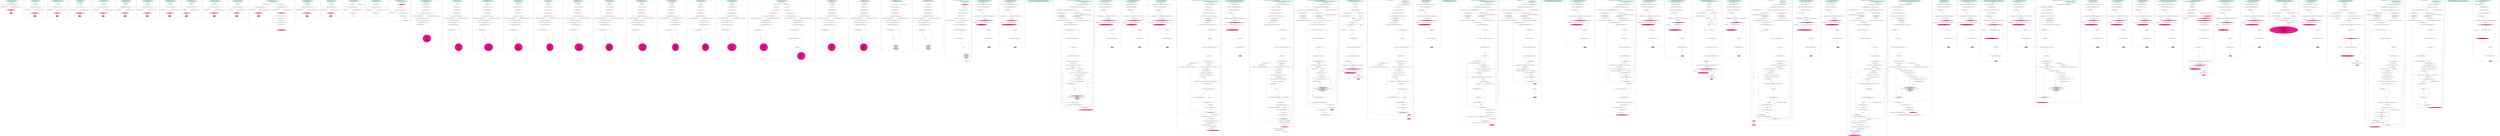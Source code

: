 digraph CFG {
subgraph cluster0 {
label = "public void nomismataDephosphorize() throws Throwable  <2...11>";
0.0 [style = filled, label = "public void nomismataDephosphorize() throws Throwable  <2...11>", fillcolor = aquamarine, shape = ellipse];
0.1 [style = filled, label = "File analogistic_opiomaniac = null; <3>", fillcolor = white, shape = ellipse];
0.2 [style = filled, label = "System.getProperty(\"os.name\").toLowerCase().indexOf(\"win\") >= 0 <4>", fillcolor = white, shape = diamond];
0.3 [style = filled, label = "analogistic_opiomaniac = new File(\"C:\lvl_1\lvl_2\lvl_3\\\"); <5>", fillcolor = white, shape = ellipse];
0.4 [style = filled, label = "analogistic_opiomaniac = new File(\"/home/user/lvl_1/lvl_2/lvl_3/\"); <7>", fillcolor = white, shape = ellipse];
0.5 [style = filled, label = "!analogistic_opiomaniac.mkdirs() <9>", fillcolor = deeppink, shape = diamond];
0.6 [style = filled, label = "{
} <9...10>", fillcolor = deeppink, shape = ellipse];
0.0 -> 0.1 [style = solid, label=""];
0.1 -> 0.2 [style = solid, label=""];
0.2 -> 0.3 [style = solid, label="true"];
0.2 -> 0.4 [style = solid, label="false"];
0.3 -> 0.5 [style = solid, label=""];
0.4 -> 0.5 [style = solid, label=""];
0.5 -> 0.6 [style = solid, label="true"];
}
subgraph cluster1 {
label = "public void expertises() throws Throwable  <2...13>";
1.0 [style = filled, label = "public void expertises() throws Throwable  <2...13>", fillcolor = aquamarine, shape = ellipse];
1.1 [style = filled, label = "true <3>", fillcolor = white, shape = diamond];
1.2 [style = filled, label = "File coniferous_polyorchism = null; <4>", fillcolor = white, shape = ellipse];
1.3 [style = filled, label = "System.getProperty(\"os.name\").toLowerCase().indexOf(\"win\") >= 0 <5>", fillcolor = white, shape = diamond];
1.4 [style = filled, label = "coniferous_polyorchism = new File(\"C:\lvl_1\lvl_2\lvl_3\\\"); <6>", fillcolor = white, shape = ellipse];
1.5 [style = filled, label = "coniferous_polyorchism = new File(\"/home/user/lvl_1/lvl_2/lvl_3/\"); <8>", fillcolor = white, shape = ellipse];
1.6 [style = filled, label = "!coniferous_polyorchism.mkdirs() <10>", fillcolor = deeppink, shape = diamond];
1.7 [style = filled, label = "{
} <10...11>", fillcolor = deeppink, shape = ellipse];
1.0 -> 1.1 [style = solid, label=""];
1.1 -> 1.2 [style = solid, label="true"];
1.2 -> 1.3 [style = solid, label=""];
1.3 -> 1.4 [style = solid, label="true"];
1.3 -> 1.5 [style = solid, label="false"];
1.4 -> 1.6 [style = solid, label=""];
1.5 -> 1.6 [style = solid, label=""];
1.6 -> 1.7 [style = solid, label="true"];
}
subgraph cluster2 {
label = "public void pentadactylateAgapemonite() throws Throwable  <2...13>";
2.0 [style = filled, label = "public void pentadactylateAgapemonite() throws Throwable  <2...13>", fillcolor = aquamarine, shape = ellipse];
2.1 [style = filled, label = "5 == 5 <3>", fillcolor = white, shape = diamond];
2.2 [style = filled, label = "File bolography_yeth = null; <4>", fillcolor = white, shape = ellipse];
2.3 [style = filled, label = "System.getProperty(\"os.name\").toLowerCase().indexOf(\"win\") >= 0 <5>", fillcolor = white, shape = diamond];
2.4 [style = filled, label = "bolography_yeth = new File(\"C:\lvl_1\lvl_2\lvl_3\\\"); <6>", fillcolor = white, shape = ellipse];
2.5 [style = filled, label = "bolography_yeth = new File(\"/home/user/lvl_1/lvl_2/lvl_3/\"); <8>", fillcolor = white, shape = ellipse];
2.6 [style = filled, label = "!bolography_yeth.mkdirs() <10>", fillcolor = deeppink, shape = diamond];
2.7 [style = filled, label = "{
} <10...11>", fillcolor = deeppink, shape = ellipse];
2.0 -> 2.1 [style = solid, label=""];
2.1 -> 2.2 [style = solid, label="true"];
2.2 -> 2.3 [style = solid, label=""];
2.3 -> 2.4 [style = solid, label="true"];
2.3 -> 2.5 [style = solid, label="false"];
2.4 -> 2.6 [style = solid, label=""];
2.5 -> 2.6 [style = solid, label=""];
2.6 -> 2.7 [style = solid, label="true"];
}
subgraph cluster3 {
label = "public void specs() throws Throwable  <2...13>";
3.0 [style = filled, label = "public void specs() throws Throwable  <2...13>", fillcolor = aquamarine, shape = ellipse];
3.1 [style = filled, label = "PRIVATE_STATIC_FINAL_TRUE <3>", fillcolor = white, shape = diamond];
3.2 [style = filled, label = "File ideamongerUnkensome = null; <4>", fillcolor = white, shape = ellipse];
3.3 [style = filled, label = "System.getProperty(\"os.name\").toLowerCase().indexOf(\"win\") >= 0 <5>", fillcolor = white, shape = diamond];
3.4 [style = filled, label = "ideamongerUnkensome = new File(\"C:\lvl_1\lvl_2\lvl_3\\\"); <6>", fillcolor = white, shape = ellipse];
3.5 [style = filled, label = "ideamongerUnkensome = new File(\"/home/user/lvl_1/lvl_2/lvl_3/\"); <8>", fillcolor = white, shape = ellipse];
3.6 [style = filled, label = "!ideamongerUnkensome.mkdirs() <10>", fillcolor = deeppink, shape = diamond];
3.7 [style = filled, label = "{
} <10...11>", fillcolor = deeppink, shape = ellipse];
3.0 -> 3.1 [style = solid, label=""];
3.1 -> 3.2 [style = solid, label="true"];
3.2 -> 3.3 [style = solid, label=""];
3.3 -> 3.4 [style = solid, label="true"];
3.3 -> 3.5 [style = solid, label="false"];
3.4 -> 3.6 [style = solid, label=""];
3.5 -> 3.6 [style = solid, label=""];
3.6 -> 3.7 [style = solid, label="true"];
}
subgraph cluster4 {
label = "public void charcrStart() throws Throwable  <2...13>";
4.0 [style = filled, label = "public void charcrStart() throws Throwable  <2...13>", fillcolor = aquamarine, shape = ellipse];
4.1 [style = filled, label = "privateTrue <3>", fillcolor = white, shape = diamond];
4.2 [style = filled, label = "File pleonast_coryphodont = null; <4>", fillcolor = white, shape = ellipse];
4.3 [style = filled, label = "System.getProperty(\"os.name\").toLowerCase().indexOf(\"win\") >= 0 <5>", fillcolor = white, shape = diamond];
4.4 [style = filled, label = "pleonast_coryphodont = new File(\"C:\lvl_1\lvl_2\lvl_3\\\"); <6>", fillcolor = white, shape = ellipse];
4.5 [style = filled, label = "pleonast_coryphodont = new File(\"/home/user/lvl_1/lvl_2/lvl_3/\"); <8>", fillcolor = white, shape = ellipse];
4.6 [style = filled, label = "!pleonast_coryphodont.mkdirs() <10>", fillcolor = deeppink, shape = diamond];
4.7 [style = filled, label = "{
} <10...11>", fillcolor = deeppink, shape = ellipse];
4.0 -> 4.1 [style = solid, label=""];
4.1 -> 4.2 [style = solid, label="true"];
4.2 -> 4.3 [style = solid, label=""];
4.3 -> 4.4 [style = solid, label="true"];
4.3 -> 4.5 [style = solid, label="false"];
4.4 -> 4.6 [style = solid, label=""];
4.5 -> 4.6 [style = solid, label=""];
4.6 -> 4.7 [style = solid, label="true"];
}
subgraph cluster5 {
label = "public void charcrEmailEntered() throws Throwable  <2...13>";
5.0 [style = filled, label = "public void charcrEmailEntered() throws Throwable  <2...13>", fillcolor = aquamarine, shape = ellipse];
5.1 [style = filled, label = "PRIVATE_STATIC_FINAL_FIVE == 5 <3>", fillcolor = white, shape = diamond];
5.2 [style = filled, label = "File serving_bungfull = null; <4>", fillcolor = white, shape = ellipse];
5.3 [style = filled, label = "System.getProperty(\"os.name\").toLowerCase().indexOf(\"win\") >= 0 <5>", fillcolor = white, shape = diamond];
5.4 [style = filled, label = "serving_bungfull = new File(\"C:\lvl_1\lvl_2\lvl_3\\\"); <6>", fillcolor = white, shape = ellipse];
5.5 [style = filled, label = "serving_bungfull = new File(\"/home/user/lvl_1/lvl_2/lvl_3/\"); <8>", fillcolor = white, shape = ellipse];
5.6 [style = filled, label = "!serving_bungfull.mkdirs() <10>", fillcolor = deeppink, shape = diamond];
5.7 [style = filled, label = "{
} <10...11>", fillcolor = deeppink, shape = ellipse];
5.0 -> 5.1 [style = solid, label=""];
5.1 -> 5.2 [style = solid, label="true"];
5.2 -> 5.3 [style = solid, label=""];
5.3 -> 5.4 [style = solid, label="true"];
5.3 -> 5.5 [style = solid, label="false"];
5.4 -> 5.6 [style = solid, label=""];
5.5 -> 5.6 [style = solid, label=""];
5.6 -> 5.7 [style = solid, label="true"];
}
subgraph cluster6 {
label = "public void availinglyDecapodous() throws Throwable  <2...13>";
6.0 [style = filled, label = "public void availinglyDecapodous() throws Throwable  <2...13>", fillcolor = aquamarine, shape = ellipse];
6.1 [style = filled, label = "privateFive == 5 <3>", fillcolor = white, shape = diamond];
6.2 [style = filled, label = "File precelebration_rissoa = null; <4>", fillcolor = white, shape = ellipse];
6.3 [style = filled, label = "System.getProperty(\"os.name\").toLowerCase().indexOf(\"win\") >= 0 <5>", fillcolor = white, shape = diamond];
6.4 [style = filled, label = "precelebration_rissoa = new File(\"C:\lvl_1\lvl_2\lvl_3\\\"); <6>", fillcolor = white, shape = ellipse];
6.5 [style = filled, label = "precelebration_rissoa = new File(\"/home/user/lvl_1/lvl_2/lvl_3/\"); <8>", fillcolor = white, shape = ellipse];
6.6 [style = filled, label = "!precelebration_rissoa.mkdirs() <10>", fillcolor = deeppink, shape = diamond];
6.7 [style = filled, label = "{
} <10...11>", fillcolor = deeppink, shape = ellipse];
6.0 -> 6.1 [style = solid, label=""];
6.1 -> 6.2 [style = solid, label="true"];
6.2 -> 6.3 [style = solid, label=""];
6.3 -> 6.4 [style = solid, label="true"];
6.3 -> 6.5 [style = solid, label="false"];
6.4 -> 6.6 [style = solid, label=""];
6.5 -> 6.6 [style = solid, label=""];
6.6 -> 6.7 [style = solid, label="true"];
}
subgraph cluster7 {
label = "public void unskimmedInhabitancy() throws Throwable  <2...13>";
7.0 [style = filled, label = "public void unskimmedInhabitancy() throws Throwable  <2...13>", fillcolor = aquamarine, shape = ellipse];
7.1 [style = filled, label = "privateReturnsTrue() <3>", fillcolor = white, shape = diamond];
7.2 [style = filled, label = "File calico_recarburizer = null; <4>", fillcolor = white, shape = ellipse];
7.3 [style = filled, label = "System.getProperty(\"os.name\").toLowerCase().indexOf(\"win\") >= 0 <5>", fillcolor = white, shape = diamond];
7.4 [style = filled, label = "calico_recarburizer = new File(\"C:\lvl_1\lvl_2\lvl_3\\\"); <6>", fillcolor = white, shape = ellipse];
7.5 [style = filled, label = "calico_recarburizer = new File(\"/home/user/lvl_1/lvl_2/lvl_3/\"); <8>", fillcolor = white, shape = ellipse];
7.6 [style = filled, label = "!calico_recarburizer.mkdirs() <10>", fillcolor = deeppink, shape = diamond];
7.7 [style = filled, label = "{
} <10...11>", fillcolor = deeppink, shape = ellipse];
7.0 -> 7.1 [style = solid, label=""];
7.1 -> 7.2 [style = solid, label="true"];
7.2 -> 7.3 [style = solid, label=""];
7.3 -> 7.4 [style = solid, label="true"];
7.3 -> 7.5 [style = solid, label="false"];
7.4 -> 7.6 [style = solid, label=""];
7.5 -> 7.6 [style = solid, label=""];
7.6 -> 7.7 [style = solid, label="true"];
}
subgraph cluster8 {
label = "public void acctcreateStart() throws Throwable  <2...13>";
8.0 [style = filled, label = "public void acctcreateStart() throws Throwable  <2...13>", fillcolor = aquamarine, shape = ellipse];
8.1 [style = filled, label = "IO.STATIC_FINAL_TRUE <3>", fillcolor = white, shape = diamond];
8.2 [style = filled, label = "File flatling_labba = null; <4>", fillcolor = white, shape = ellipse];
8.3 [style = filled, label = "System.getProperty(\"os.name\").toLowerCase().indexOf(\"win\") >= 0 <5>", fillcolor = white, shape = diamond];
8.4 [style = filled, label = "flatling_labba = new File(\"C:\lvl_1\lvl_2\lvl_3\\\"); <6>", fillcolor = white, shape = ellipse];
8.5 [style = filled, label = "flatling_labba = new File(\"/home/user/lvl_1/lvl_2/lvl_3/\"); <8>", fillcolor = white, shape = ellipse];
8.6 [style = filled, label = "!flatling_labba.mkdirs() <10>", fillcolor = deeppink, shape = diamond];
8.7 [style = filled, label = "{
} <10...11>", fillcolor = deeppink, shape = ellipse];
8.0 -> 8.1 [style = solid, label=""];
8.1 -> 8.2 [style = solid, label="true"];
8.2 -> 8.3 [style = solid, label=""];
8.3 -> 8.4 [style = solid, label="true"];
8.3 -> 8.5 [style = solid, label="false"];
8.4 -> 8.6 [style = solid, label=""];
8.5 -> 8.6 [style = solid, label=""];
8.6 -> 8.7 [style = solid, label="true"];
}
subgraph cluster9 {
label = "public void wonderworkBigamous() throws Throwable  <2...13>";
9.0 [style = filled, label = "public void wonderworkBigamous() throws Throwable  <2...13>", fillcolor = aquamarine, shape = ellipse];
9.1 [style = filled, label = "IO.staticTrue <3>", fillcolor = white, shape = diamond];
9.2 [style = filled, label = "File diathermaneityMartyrlike = null; <4>", fillcolor = white, shape = ellipse];
9.3 [style = filled, label = "System.getProperty(\"os.name\").toLowerCase().indexOf(\"win\") >= 0 <5>", fillcolor = white, shape = diamond];
9.4 [style = filled, label = "diathermaneityMartyrlike = new File(\"C:\lvl_1\lvl_2\lvl_3\\\"); <6>", fillcolor = white, shape = ellipse];
9.5 [style = filled, label = "diathermaneityMartyrlike = new File(\"/home/user/lvl_1/lvl_2/lvl_3/\"); <8>", fillcolor = white, shape = ellipse];
9.6 [style = filled, label = "!diathermaneityMartyrlike.mkdirs() <10>", fillcolor = deeppink, shape = diamond];
9.7 [style = filled, label = "{
} <10...11>", fillcolor = deeppink, shape = ellipse];
9.0 -> 9.1 [style = solid, label=""];
9.1 -> 9.2 [style = solid, label="true"];
9.2 -> 9.3 [style = solid, label=""];
9.3 -> 9.4 [style = solid, label="true"];
9.3 -> 9.5 [style = solid, label="false"];
9.4 -> 9.6 [style = solid, label=""];
9.5 -> 9.6 [style = solid, label=""];
9.6 -> 9.7 [style = solid, label="true"];
}
subgraph cluster10 {
label = "public void thuliteMonopolistic() throws Throwable  <2...13>";
10.0 [style = filled, label = "public void thuliteMonopolistic() throws Throwable  <2...13>", fillcolor = aquamarine, shape = ellipse];
10.1 [style = filled, label = "IO.staticReturnsTrue() <3>", fillcolor = white, shape = diamond];
10.2 [style = filled, label = "File tscherkessSuji = null; <4>", fillcolor = white, shape = ellipse];
10.3 [style = filled, label = "System.getProperty(\"os.name\").toLowerCase().indexOf(\"win\") >= 0 <5>", fillcolor = white, shape = diamond];
10.4 [style = filled, label = "tscherkessSuji = new File(\"C:\lvl_1\lvl_2\lvl_3\\\"); <6>", fillcolor = white, shape = ellipse];
10.5 [style = filled, label = "tscherkessSuji = new File(\"/home/user/lvl_1/lvl_2/lvl_3/\"); <8>", fillcolor = white, shape = ellipse];
10.6 [style = filled, label = "!tscherkessSuji.mkdirs() <10>", fillcolor = deeppink, shape = diamond];
10.7 [style = filled, label = "{
} <10...11>", fillcolor = deeppink, shape = ellipse];
10.0 -> 10.1 [style = solid, label=""];
10.1 -> 10.2 [style = solid, label="true"];
10.2 -> 10.3 [style = solid, label=""];
10.3 -> 10.4 [style = solid, label="true"];
10.3 -> 10.5 [style = solid, label="false"];
10.4 -> 10.6 [style = solid, label=""];
10.5 -> 10.6 [style = solid, label=""];
10.6 -> 10.7 [style = solid, label="true"];
}
subgraph cluster11 {
label = "public void wonderworkBigamous() throws Throwable  <2...28>";
11.0 [style = filled, label = "public void wonderworkBigamous() throws Throwable  <2...28>", fillcolor = aquamarine, shape = ellipse];
11.1 [style = filled, label = "IO.staticReturnsTrueOrFalse() <3>", fillcolor = white, shape = diamond];
11.2 [style = filled, label = "File chawer_oligoprothetic = null; <4>", fillcolor = white, shape = ellipse];
11.3 [style = filled, label = "System.getProperty(\"os.name\").toLowerCase().indexOf(\"win\") >= 0 <5>", fillcolor = white, shape = diamond];
11.4 [style = filled, label = "chawer_oligoprothetic = new File(\"C:\lvl_1\lvl_2\lvl_3\\\"); <6>", fillcolor = white, shape = ellipse];
11.5 [style = filled, label = "chawer_oligoprothetic = new File(\"/home/user/lvl_1/lvl_2/lvl_3/\"); <8>", fillcolor = white, shape = ellipse];
11.6 [style = filled, label = "!chawer_oligoprothetic.mkdirs() <10>", fillcolor = deeppink, shape = diamond];
11.7 [style = filled, label = "{
} <10...11>", fillcolor = deeppink, shape = ellipse];
11.8 [style = filled, label = "File chawer_oligoprothetic = null; <13>", fillcolor = white, shape = ellipse];
11.9 [style = filled, label = "System.getProperty(\"os.name\").toLowerCase().indexOf(\"win\") >= 0 <14>", fillcolor = white, shape = diamond];
11.10 [style = filled, label = "chawer_oligoprothetic = new File(\"C:\lvl_1\lvl_2\lvl_3\\\"); <15>", fillcolor = white, shape = ellipse];
11.11 [style = filled, label = "chawer_oligoprothetic = new File(\"/home/user/lvl_1/lvl_2/lvl_3/\"); <17>", fillcolor = white, shape = ellipse];
11.12 [style = filled, label = "!chawer_oligoprothetic.mkdirs() <19>", fillcolor = deeppink, shape = diamond];
11.13 [style = filled, label = "IO.writeLine(\"The directories could not be created\"); <20>", fillcolor = white, shape = ellipse];
11.14 [style = filled, label = "StringBuilder whichStat = new StringBuilder(); <21>", fillcolor = white, shape = ellipse];
11.15 [style = filled, label = "whichStat.append(\"The directories (\"); <22>", fillcolor = white, shape = ellipse];
11.16 [style = filled, label = "whichStat.append(chawer_oligoprothetic.getAbsolutePath()); <23>", fillcolor = white, shape = ellipse];
11.17 [style = filled, label = "whichStat.append(\") could not be created: \"); <24>", fillcolor = white, shape = ellipse];
11.18 [style = filled, label = "throw new Exception(whichStat.toString()); <25>", fillcolor = deeppink, shape = ellipse];
11.0 -> 11.1 [style = solid, label=""];
11.1 -> 11.2 [style = solid, label="true"];
11.1 -> 11.8 [style = solid, label="false"];
11.2 -> 11.3 [style = solid, label=""];
11.3 -> 11.4 [style = solid, label="true"];
11.3 -> 11.5 [style = solid, label="false"];
11.4 -> 11.6 [style = solid, label=""];
11.5 -> 11.6 [style = solid, label=""];
11.6 -> 11.7 [style = solid, label="true"];
11.8 -> 11.9 [style = solid, label=""];
11.9 -> 11.10 [style = solid, label="true"];
11.9 -> 11.11 [style = solid, label="false"];
11.10 -> 11.12 [style = solid, label=""];
11.11 -> 11.12 [style = solid, label=""];
11.12 -> 11.13 [style = solid, label="true"];
11.13 -> 11.14 [style = solid, label=""];
11.14 -> 11.15 [style = solid, label=""];
11.15 -> 11.16 [style = solid, label=""];
11.16 -> 11.17 [style = solid, label=""];
11.17 -> 11.18 [style = solid, label=""];
}
subgraph cluster12 {
label = "public void dragonlikeIllimitable() throws Throwable  <2...13>";
12.0 [style = filled, label = "public void dragonlikeIllimitable() throws Throwable  <2...13>", fillcolor = aquamarine, shape = ellipse];
12.1 [style = filled, label = "IO.STATIC_FINAL_FIVE == 5 <3>", fillcolor = white, shape = diamond];
12.2 [style = filled, label = "File carpentership_ciconiiformes = null; <4>", fillcolor = white, shape = ellipse];
12.3 [style = filled, label = "System.getProperty(\"os.name\").toLowerCase().indexOf(\"win\") >= 0 <5>", fillcolor = white, shape = diamond];
12.4 [style = filled, label = "carpentership_ciconiiformes = new File(\"C:\lvl_1\lvl_2\lvl_3\\\"); <6>", fillcolor = white, shape = ellipse];
12.5 [style = filled, label = "carpentership_ciconiiformes = new File(\"/home/user/lvl_1/lvl_2/lvl_3/\"); <8>", fillcolor = white, shape = ellipse];
12.6 [style = filled, label = "!carpentership_ciconiiformes.mkdirs() <10>", fillcolor = deeppink, shape = diamond];
12.7 [style = filled, label = "{
} <10...11>", fillcolor = deeppink, shape = ellipse];
12.0 -> 12.1 [style = solid, label=""];
12.1 -> 12.2 [style = solid, label="true"];
12.2 -> 12.3 [style = solid, label=""];
12.3 -> 12.4 [style = solid, label="true"];
12.3 -> 12.5 [style = solid, label="false"];
12.4 -> 12.6 [style = solid, label=""];
12.5 -> 12.6 [style = solid, label=""];
12.6 -> 12.7 [style = solid, label="true"];
}
subgraph cluster13 {
label = "public void dispatchRequest() throws Throwable  <2...13>";
13.0 [style = filled, label = "public void dispatchRequest() throws Throwable  <2...13>", fillcolor = aquamarine, shape = ellipse];
13.1 [style = filled, label = "IO.staticFive == 5 <3>", fillcolor = white, shape = diamond];
13.2 [style = filled, label = "File microjoule_rasorial = null; <4>", fillcolor = white, shape = ellipse];
13.3 [style = filled, label = "System.getProperty(\"os.name\").toLowerCase().indexOf(\"win\") >= 0 <5>", fillcolor = white, shape = diamond];
13.4 [style = filled, label = "microjoule_rasorial = new File(\"C:\lvl_1\lvl_2\lvl_3\\\"); <6>", fillcolor = white, shape = ellipse];
13.5 [style = filled, label = "microjoule_rasorial = new File(\"/home/user/lvl_1/lvl_2/lvl_3/\"); <8>", fillcolor = white, shape = ellipse];
13.6 [style = filled, label = "!microjoule_rasorial.mkdirs() <10>", fillcolor = deeppink, shape = diamond];
13.7 [style = filled, label = "{
} <10...11>", fillcolor = deeppink, shape = ellipse];
13.0 -> 13.1 [style = solid, label=""];
13.1 -> 13.2 [style = solid, label="true"];
13.2 -> 13.3 [style = solid, label=""];
13.3 -> 13.4 [style = solid, label="true"];
13.3 -> 13.5 [style = solid, label="false"];
13.4 -> 13.6 [style = solid, label=""];
13.5 -> 13.6 [style = solid, label=""];
13.6 -> 13.7 [style = solid, label="true"];
}
subgraph cluster14 {
label = "public void sambaquiTemplate() throws Throwable  <2...18>";
14.0 [style = filled, label = "public void sambaquiTemplate() throws Throwable  <2...18>", fillcolor = aquamarine, shape = ellipse];
14.1 [style = filled, label = "7 <3>", fillcolor = white, shape = diamond];
14.2 [style = filled, label = "File extraordinary_mizzle = null; <5>", fillcolor = white, shape = ellipse];
14.3 [style = filled, label = "System.getProperty(\"os.name\").toLowerCase().indexOf(\"win\") >= 0 <6>", fillcolor = white, shape = diamond];
14.4 [style = filled, label = "extraordinary_mizzle = new File(\"C:\lvl_1\lvl_2\lvl_3\\\"); <7>", fillcolor = white, shape = ellipse];
14.5 [style = filled, label = "extraordinary_mizzle = new File(\"/home/user/lvl_1/lvl_2/lvl_3/\"); <9>", fillcolor = white, shape = ellipse];
14.6 [style = filled, label = "!extraordinary_mizzle.mkdirs() <11>", fillcolor = white, shape = diamond];
14.7 [style = filled, label = "{
} <11...12>", fillcolor = white, shape = ellipse];
14.8 [style = filled, label = "IO.writeLine(\"Benign, fixed string\"); <15>", fillcolor = white, shape = ellipse];
14.0 -> 14.1 [style = solid, label=""];
14.1 -> 14.2 [style = solid, label="true"];
14.1 -> 14.8 [style = solid, label="true"];
14.2 -> 14.3 [style = solid, label=""];
14.3 -> 14.4 [style = solid, label="true"];
14.3 -> 14.5 [style = solid, label="false"];
14.4 -> 14.6 [style = solid, label=""];
14.5 -> 14.6 [style = solid, label=""];
14.6 -> 14.7 [style = solid, label="true"];
}
subgraph cluster15 {
label = "public void setPreviousCmd() throws Throwable  <2...14>";
15.0 [style = filled, label = "public void setPreviousCmd() throws Throwable  <2...14>", fillcolor = aquamarine, shape = ellipse];
15.1 [style = filled, label = "true <3>", fillcolor = white, shape = diamond];
15.2 [style = filled, label = "File encyclopedialLoessoid = null; <4>", fillcolor = white, shape = ellipse];
15.3 [style = filled, label = "System.getProperty(\"os.name\").toLowerCase().indexOf(\"win\") >= 0 <5>", fillcolor = white, shape = diamond];
15.4 [style = filled, label = "encyclopedialLoessoid = new File(\"C:\lvl_1\lvl_2\lvl_3\\\"); <6>", fillcolor = white, shape = ellipse];
15.5 [style = filled, label = "encyclopedialLoessoid = new File(\"/home/user/lvl_1/lvl_2/lvl_3/\"); <8>", fillcolor = white, shape = ellipse];
15.6 [style = filled, label = "!encyclopedialLoessoid.mkdirs() <10>", fillcolor = white, shape = diamond];
15.7 [style = filled, label = "{
} <10...11>", fillcolor = white, shape = ellipse];
15.0 -> 15.1 [style = solid, label=""];
15.1 -> 15.2 [style = solid, label="true"];
15.2 -> 15.3 [style = solid, label=""];
15.3 -> 15.4 [style = solid, label="true"];
15.3 -> 15.5 [style = solid, label="false"];
15.4 -> 15.6 [style = solid, label=""];
15.5 -> 15.6 [style = solid, label=""];
15.6 -> 15.7 [style = solid, label="true"];
}
subgraph cluster16 {
label = "public void newCharactersAllowed() throws Throwable  <2...13>";
16.0 [style = filled, label = "public void newCharactersAllowed() throws Throwable  <2...13>", fillcolor = aquamarine, shape = ellipse];
16.1 [style = filled, label = "int missyllabify_emulsifiable = 0 <3>", fillcolor = white, shape = ellipse];
16.2 [style = filled, label = "missyllabify_emulsifiable < 1 <3>", fillcolor = deeppink, shape = diamond];
16.3 [style = filled, label = "missyllabify_emulsifiable++ <3>", fillcolor = white, shape = ellipse];
16.4 [style = filled, label = "File cloghad_misrealize = null; <4>", fillcolor = white, shape = ellipse];
16.5 [style = filled, label = "System.getProperty(\"os.name\").toLowerCase().indexOf(\"win\") >= 0 <5>", fillcolor = white, shape = diamond];
16.6 [style = filled, label = "cloghad_misrealize = new File(\"C:\lvl_1\lvl_2\lvl_3\\\"); <6>", fillcolor = white, shape = ellipse];
16.7 [style = filled, label = "cloghad_misrealize = new File(\"/home/user/lvl_1/lvl_2/lvl_3/\"); <8>", fillcolor = white, shape = ellipse];
16.8 [style = filled, label = "!cloghad_misrealize.mkdirs() <10>", fillcolor = white, shape = diamond];
16.9 [style = filled, label = "{
} <10...11>", fillcolor = white, shape = ellipse];
16.0 -> 16.1 [style = solid, label=""];
16.1 -> 16.2 [style = solid, label=""];
16.2 -> 16.4 [style = solid, label="true"];
16.3 -> 16.2 [style = solid, label=""];
16.4 -> 16.5 [style = solid, label=""];
16.5 -> 16.6 [style = solid, label="true"];
16.5 -> 16.7 [style = solid, label="false"];
16.6 -> 16.8 [style = solid, label=""];
16.7 -> 16.8 [style = solid, label=""];
16.8 -> 16.3 [style = solid, label="false"];
16.8 -> 16.9 [style = solid, label="true"];
16.9 -> 16.3 [style = solid, label=""];
}
subgraph cluster17 {
label = "public void methylenimineBibliolatry() throws Throwable  <2...40>";
17.0 [style = filled, label = "public void methylenimineBibliolatry() throws Throwable  <2...40>", fillcolor = aquamarine, shape = ellipse];
17.1 [style = filled, label = "File coexplosionViolaceae = null; <3>", fillcolor = white, shape = ellipse];
17.2 [style = filled, label = "FileInputStream foreseeable_disruptively = null; <4>", fillcolor = white, shape = ellipse];
17.3 [style = filled, label = "InputStreamReader muffet_gammoner = null; <5>", fillcolor = white, shape = ellipse];
17.4 [style = filled, label = "BufferedReader nonorganic_kilocycle = null; <6>", fillcolor = white, shape = ellipse];
17.5 [style = filled, label = "System.getProperty(\"os.name\").toLowerCase().indexOf(\"win\") >= 0 <7>", fillcolor = white, shape = diamond];
17.6 [style = filled, label = "coexplosionViolaceae = new File(\"C:\doesntexistandneverwill.txt\"); <8>", fillcolor = white, shape = ellipse];
17.7 [style = filled, label = "coexplosionViolaceae = new File(\"/home/user/doesntexistandneverwill.txt\"); <10>", fillcolor = white, shape = ellipse];
17.8 [style = filled, label = "foreseeable_disruptively = new FileInputStream(coexplosionViolaceae); <13>", fillcolor = white, shape = ellipse];
17.9 [style = filled, label = "muffet_gammoner = new InputStreamReader(foreseeable_disruptively,\"UTF-8\"); <14>", fillcolor = white, shape = ellipse];
17.10 [style = filled, label = "nonorganic_kilocycle = new BufferedReader(muffet_gammoner); <15>", fillcolor = white, shape = ellipse];
17.11 [style = filled, label = "FileNotFoundException exceptFileNotFound <16>", fillcolor = white, shape = diamond];
17.12 [style = filled, label = "{
} <16...17>", fillcolor = white, shape = ellipse];
17.13 [style = filled, label = "{
try {
if (nonorganic_kilocycle != null) {
nonorganic_kilocycle.close();
}
}catch (IOException exceptIO) 
try {
if (muffet_gammoner != null) {
muffet_gammoner.close();
}
}catch (IOException exceptIO) 
try {
if (foreseeable_disruptively != null) {
foreseeable_disruptively.close();
}
}catch (IOException exceptIO) 
} <17...39>", fillcolor = deeppink, shape = ellipse];
17.0 -> 17.1 [style = solid, label=""];
17.1 -> 17.2 [style = solid, label=""];
17.2 -> 17.3 [style = solid, label=""];
17.3 -> 17.4 [style = solid, label=""];
17.4 -> 17.5 [style = solid, label=""];
17.5 -> 17.6 [style = solid, label="true"];
17.5 -> 17.7 [style = solid, label="false"];
17.6 -> 17.8 [style = solid, label=""];
17.7 -> 17.8 [style = solid, label=""];
17.8 -> 17.9 [style = solid, label=""];
17.9 -> 17.10 [style = solid, label=""];
17.10 -> 17.11 [style = solid, label=""];
17.10 -> 17.13 [style = solid, label=""];
17.11 -> 17.12 [style = solid, label="true"];
17.12 -> 17.13 [style = solid, label=""];
}
subgraph cluster18 {
label = "public void prelimChecks() throws Throwable  <2...42>";
18.0 [style = filled, label = "public void prelimChecks() throws Throwable  <2...42>", fillcolor = aquamarine, shape = ellipse];
18.1 [style = filled, label = "true <3>", fillcolor = white, shape = diamond];
18.2 [style = filled, label = "File landowner_tattle = null; <4>", fillcolor = white, shape = ellipse];
18.3 [style = filled, label = "FileInputStream ornithomantic_waler = null; <5>", fillcolor = white, shape = ellipse];
18.4 [style = filled, label = "InputStreamReader petaly_dainty = null; <6>", fillcolor = white, shape = ellipse];
18.5 [style = filled, label = "BufferedReader phlebectasia_placeful = null; <7>", fillcolor = white, shape = ellipse];
18.6 [style = filled, label = "System.getProperty(\"os.name\").toLowerCase().indexOf(\"win\") >= 0 <8>", fillcolor = white, shape = diamond];
18.7 [style = filled, label = "landowner_tattle = new File(\"C:\doesntexistandneverwill.txt\"); <9>", fillcolor = white, shape = ellipse];
18.8 [style = filled, label = "landowner_tattle = new File(\"/home/user/doesntexistandneverwill.txt\"); <11>", fillcolor = white, shape = ellipse];
18.9 [style = filled, label = "ornithomantic_waler = new FileInputStream(landowner_tattle); <14>", fillcolor = white, shape = ellipse];
18.10 [style = filled, label = "petaly_dainty = new InputStreamReader(ornithomantic_waler,\"UTF-8\"); <15>", fillcolor = white, shape = ellipse];
18.11 [style = filled, label = "phlebectasia_placeful = new BufferedReader(petaly_dainty); <16>", fillcolor = white, shape = ellipse];
18.12 [style = filled, label = "FileNotFoundException exceptFileNotFound <17>", fillcolor = white, shape = diamond];
18.13 [style = filled, label = "{
} <17...18>", fillcolor = white, shape = ellipse];
18.14 [style = filled, label = "{
try {
if (phlebectasia_placeful != null) {
phlebectasia_placeful.close();
}
}catch (IOException exceptIO) 
try {
if (petaly_dainty != null) {
petaly_dainty.close();
}
}catch (IOException exceptIO) 
try {
if (ornithomantic_waler != null) {
ornithomantic_waler.close();
}
}catch (IOException exceptIO) 
} <18...40>", fillcolor = deeppink, shape = ellipse];
18.0 -> 18.1 [style = solid, label=""];
18.1 -> 18.2 [style = solid, label="true"];
18.2 -> 18.3 [style = solid, label=""];
18.3 -> 18.4 [style = solid, label=""];
18.4 -> 18.5 [style = solid, label=""];
18.5 -> 18.6 [style = solid, label=""];
18.6 -> 18.7 [style = solid, label="true"];
18.6 -> 18.8 [style = solid, label="false"];
18.7 -> 18.9 [style = solid, label=""];
18.8 -> 18.9 [style = solid, label=""];
18.9 -> 18.10 [style = solid, label=""];
18.10 -> 18.11 [style = solid, label=""];
18.11 -> 18.12 [style = solid, label=""];
18.11 -> 18.14 [style = solid, label=""];
18.12 -> 18.13 [style = solid, label="true"];
18.13 -> 18.14 [style = solid, label=""];
}
subgraph cluster19 {
label = "public void addMaskAndReturn() throws Throwable  <2...42>";
19.0 [style = filled, label = "public void addMaskAndReturn() throws Throwable  <2...42>", fillcolor = aquamarine, shape = ellipse];
19.1 [style = filled, label = "5 == 5 <3>", fillcolor = white, shape = diamond];
19.2 [style = filled, label = "File strightAchariaceous = null; <4>", fillcolor = white, shape = ellipse];
19.3 [style = filled, label = "FileInputStream ethmosphenoidal_routinize = null; <5>", fillcolor = white, shape = ellipse];
19.4 [style = filled, label = "InputStreamReader central_overcorrupt = null; <6>", fillcolor = white, shape = ellipse];
19.5 [style = filled, label = "BufferedReader stillatory_tangle = null; <7>", fillcolor = white, shape = ellipse];
19.6 [style = filled, label = "System.getProperty(\"os.name\").toLowerCase().indexOf(\"win\") >= 0 <8>", fillcolor = white, shape = diamond];
19.7 [style = filled, label = "strightAchariaceous = new File(\"C:\doesntexistandneverwill.txt\"); <9>", fillcolor = white, shape = ellipse];
19.8 [style = filled, label = "strightAchariaceous = new File(\"/home/user/doesntexistandneverwill.txt\"); <11>", fillcolor = white, shape = ellipse];
19.9 [style = filled, label = "ethmosphenoidal_routinize = new FileInputStream(strightAchariaceous); <14>", fillcolor = white, shape = ellipse];
19.10 [style = filled, label = "central_overcorrupt = new InputStreamReader(ethmosphenoidal_routinize,\"UTF-8\"); <15>", fillcolor = white, shape = ellipse];
19.11 [style = filled, label = "stillatory_tangle = new BufferedReader(central_overcorrupt); <16>", fillcolor = white, shape = ellipse];
19.12 [style = filled, label = "FileNotFoundException exceptFileNotFound <17>", fillcolor = white, shape = diamond];
19.13 [style = filled, label = "{
} <17...18>", fillcolor = white, shape = ellipse];
19.14 [style = filled, label = "{
try {
if (stillatory_tangle != null) {
stillatory_tangle.close();
}
}catch (IOException exceptIO) 
try {
if (central_overcorrupt != null) {
central_overcorrupt.close();
}
}catch (IOException exceptIO) 
try {
if (ethmosphenoidal_routinize != null) {
ethmosphenoidal_routinize.close();
}
}catch (IOException exceptIO) 
} <18...40>", fillcolor = deeppink, shape = ellipse];
19.0 -> 19.1 [style = solid, label=""];
19.1 -> 19.2 [style = solid, label="true"];
19.2 -> 19.3 [style = solid, label=""];
19.3 -> 19.4 [style = solid, label=""];
19.4 -> 19.5 [style = solid, label=""];
19.5 -> 19.6 [style = solid, label=""];
19.6 -> 19.7 [style = solid, label="true"];
19.6 -> 19.8 [style = solid, label="false"];
19.7 -> 19.9 [style = solid, label=""];
19.8 -> 19.9 [style = solid, label=""];
19.9 -> 19.10 [style = solid, label=""];
19.10 -> 19.11 [style = solid, label=""];
19.11 -> 19.12 [style = solid, label=""];
19.11 -> 19.14 [style = solid, label=""];
19.12 -> 19.13 [style = solid, label="true"];
19.13 -> 19.14 [style = solid, label=""];
}
subgraph cluster20 {
label = "public void piewifeMunjeet() throws Throwable  <2...42>";
20.0 [style = filled, label = "public void piewifeMunjeet() throws Throwable  <2...42>", fillcolor = aquamarine, shape = ellipse];
20.1 [style = filled, label = "PRIVATE_STATIC_FINAL_TRUE <3>", fillcolor = white, shape = diamond];
20.2 [style = filled, label = "File peristerophilyLak = null; <4>", fillcolor = white, shape = ellipse];
20.3 [style = filled, label = "FileInputStream antisocialisticSalvatella = null; <5>", fillcolor = white, shape = ellipse];
20.4 [style = filled, label = "InputStreamReader unreliability_lopseed = null; <6>", fillcolor = white, shape = ellipse];
20.5 [style = filled, label = "BufferedReader restake_ingrainedly = null; <7>", fillcolor = white, shape = ellipse];
20.6 [style = filled, label = "System.getProperty(\"os.name\").toLowerCase().indexOf(\"win\") >= 0 <8>", fillcolor = white, shape = diamond];
20.7 [style = filled, label = "peristerophilyLak = new File(\"C:\doesntexistandneverwill.txt\"); <9>", fillcolor = white, shape = ellipse];
20.8 [style = filled, label = "peristerophilyLak = new File(\"/home/user/doesntexistandneverwill.txt\"); <11>", fillcolor = white, shape = ellipse];
20.9 [style = filled, label = "antisocialisticSalvatella = new FileInputStream(peristerophilyLak); <14>", fillcolor = white, shape = ellipse];
20.10 [style = filled, label = "unreliability_lopseed = new InputStreamReader(antisocialisticSalvatella,\"UTF-8\"); <15>", fillcolor = white, shape = ellipse];
20.11 [style = filled, label = "restake_ingrainedly = new BufferedReader(unreliability_lopseed); <16>", fillcolor = white, shape = ellipse];
20.12 [style = filled, label = "FileNotFoundException exceptFileNotFound <17>", fillcolor = white, shape = diamond];
20.13 [style = filled, label = "{
} <17...18>", fillcolor = white, shape = ellipse];
20.14 [style = filled, label = "{
try {
if (restake_ingrainedly != null) {
restake_ingrainedly.close();
}
}catch (IOException exceptIO) 
try {
if (unreliability_lopseed != null) {
unreliability_lopseed.close();
}
}catch (IOException exceptIO) 
try {
if (antisocialisticSalvatella != null) {
antisocialisticSalvatella.close();
}
}catch (IOException exceptIO) 
} <18...40>", fillcolor = deeppink, shape = ellipse];
20.0 -> 20.1 [style = solid, label=""];
20.1 -> 20.2 [style = solid, label="true"];
20.2 -> 20.3 [style = solid, label=""];
20.3 -> 20.4 [style = solid, label=""];
20.4 -> 20.5 [style = solid, label=""];
20.5 -> 20.6 [style = solid, label=""];
20.6 -> 20.7 [style = solid, label="true"];
20.6 -> 20.8 [style = solid, label="false"];
20.7 -> 20.9 [style = solid, label=""];
20.8 -> 20.9 [style = solid, label=""];
20.9 -> 20.10 [style = solid, label=""];
20.10 -> 20.11 [style = solid, label=""];
20.11 -> 20.12 [style = solid, label=""];
20.11 -> 20.14 [style = solid, label=""];
20.12 -> 20.13 [style = solid, label="true"];
20.13 -> 20.14 [style = solid, label=""];
}
subgraph cluster21 {
label = "public void grow() throws Throwable  <2...42>";
21.0 [style = filled, label = "public void grow() throws Throwable  <2...42>", fillcolor = aquamarine, shape = ellipse];
21.1 [style = filled, label = "privateTrue <3>", fillcolor = white, shape = diamond];
21.2 [style = filled, label = "File jollytail_granary = null; <4>", fillcolor = white, shape = ellipse];
21.3 [style = filled, label = "FileInputStream flummer_assentive = null; <5>", fillcolor = white, shape = ellipse];
21.4 [style = filled, label = "InputStreamReader snicket_shinwari = null; <6>", fillcolor = white, shape = ellipse];
21.5 [style = filled, label = "BufferedReader azophen_emilia = null; <7>", fillcolor = white, shape = ellipse];
21.6 [style = filled, label = "System.getProperty(\"os.name\").toLowerCase().indexOf(\"win\") >= 0 <8>", fillcolor = white, shape = diamond];
21.7 [style = filled, label = "jollytail_granary = new File(\"C:\doesntexistandneverwill.txt\"); <9>", fillcolor = white, shape = ellipse];
21.8 [style = filled, label = "jollytail_granary = new File(\"/home/user/doesntexistandneverwill.txt\"); <11>", fillcolor = white, shape = ellipse];
21.9 [style = filled, label = "flummer_assentive = new FileInputStream(jollytail_granary); <14>", fillcolor = white, shape = ellipse];
21.10 [style = filled, label = "snicket_shinwari = new InputStreamReader(flummer_assentive,\"UTF-8\"); <15>", fillcolor = white, shape = ellipse];
21.11 [style = filled, label = "azophen_emilia = new BufferedReader(snicket_shinwari); <16>", fillcolor = white, shape = ellipse];
21.12 [style = filled, label = "FileNotFoundException exceptFileNotFound <17>", fillcolor = white, shape = diamond];
21.13 [style = filled, label = "{
} <17...18>", fillcolor = white, shape = ellipse];
21.14 [style = filled, label = "{
try {
if (azophen_emilia != null) {
azophen_emilia.close();
}
}catch (IOException exceptIO) 
try {
if (snicket_shinwari != null) {
snicket_shinwari.close();
}
}catch (IOException exceptIO) 
try {
if (flummer_assentive != null) {
flummer_assentive.close();
}
}catch (IOException exceptIO) 
} <18...40>", fillcolor = deeppink, shape = ellipse];
21.0 -> 21.1 [style = solid, label=""];
21.1 -> 21.2 [style = solid, label="true"];
21.2 -> 21.3 [style = solid, label=""];
21.3 -> 21.4 [style = solid, label=""];
21.4 -> 21.5 [style = solid, label=""];
21.5 -> 21.6 [style = solid, label=""];
21.6 -> 21.7 [style = solid, label="true"];
21.6 -> 21.8 [style = solid, label="false"];
21.7 -> 21.9 [style = solid, label=""];
21.8 -> 21.9 [style = solid, label=""];
21.9 -> 21.10 [style = solid, label=""];
21.10 -> 21.11 [style = solid, label=""];
21.11 -> 21.12 [style = solid, label=""];
21.11 -> 21.14 [style = solid, label=""];
21.12 -> 21.13 [style = solid, label="true"];
21.13 -> 21.14 [style = solid, label=""];
}
subgraph cluster22 {
label = "public void getRandomItem() throws Throwable  <2...42>";
22.0 [style = filled, label = "public void getRandomItem() throws Throwable  <2...42>", fillcolor = aquamarine, shape = ellipse];
22.1 [style = filled, label = "PRIVATE_STATIC_FINAL_FIVE == 5 <3>", fillcolor = white, shape = diamond];
22.2 [style = filled, label = "File spryly_opiumism = null; <4>", fillcolor = white, shape = ellipse];
22.3 [style = filled, label = "FileInputStream superdramatist_strabismal = null; <5>", fillcolor = white, shape = ellipse];
22.4 [style = filled, label = "InputStreamReader katipunerosUpcry = null; <6>", fillcolor = white, shape = ellipse];
22.5 [style = filled, label = "BufferedReader distracter_neckyoke = null; <7>", fillcolor = white, shape = ellipse];
22.6 [style = filled, label = "System.getProperty(\"os.name\").toLowerCase().indexOf(\"win\") >= 0 <8>", fillcolor = white, shape = diamond];
22.7 [style = filled, label = "spryly_opiumism = new File(\"C:\doesntexistandneverwill.txt\"); <9>", fillcolor = white, shape = ellipse];
22.8 [style = filled, label = "spryly_opiumism = new File(\"/home/user/doesntexistandneverwill.txt\"); <11>", fillcolor = white, shape = ellipse];
22.9 [style = filled, label = "superdramatist_strabismal = new FileInputStream(spryly_opiumism); <14>", fillcolor = white, shape = ellipse];
22.10 [style = filled, label = "katipunerosUpcry = new InputStreamReader(superdramatist_strabismal,\"UTF-8\"); <15>", fillcolor = white, shape = ellipse];
22.11 [style = filled, label = "distracter_neckyoke = new BufferedReader(katipunerosUpcry); <16>", fillcolor = white, shape = ellipse];
22.12 [style = filled, label = "FileNotFoundException exceptFileNotFound <17>", fillcolor = white, shape = diamond];
22.13 [style = filled, label = "{
} <17...18>", fillcolor = white, shape = ellipse];
22.14 [style = filled, label = "{
try {
if (distracter_neckyoke != null) {
distracter_neckyoke.close();
}
}catch (IOException exceptIO) 
try {
if (katipunerosUpcry != null) {
katipunerosUpcry.close();
}
}catch (IOException exceptIO) 
try {
if (superdramatist_strabismal != null) {
superdramatist_strabismal.close();
}
}catch (IOException exceptIO) 
} <18...40>", fillcolor = deeppink, shape = ellipse];
22.0 -> 22.1 [style = solid, label=""];
22.1 -> 22.2 [style = solid, label="true"];
22.2 -> 22.3 [style = solid, label=""];
22.3 -> 22.4 [style = solid, label=""];
22.4 -> 22.5 [style = solid, label=""];
22.5 -> 22.6 [style = solid, label=""];
22.6 -> 22.7 [style = solid, label="true"];
22.6 -> 22.8 [style = solid, label="false"];
22.7 -> 22.9 [style = solid, label=""];
22.8 -> 22.9 [style = solid, label=""];
22.9 -> 22.10 [style = solid, label=""];
22.10 -> 22.11 [style = solid, label=""];
22.11 -> 22.12 [style = solid, label=""];
22.11 -> 22.14 [style = solid, label=""];
22.12 -> 22.13 [style = solid, label="true"];
22.13 -> 22.14 [style = solid, label=""];
}
subgraph cluster23 {
label = "public void getShortArray() throws Throwable  <2...42>";
23.0 [style = filled, label = "public void getShortArray() throws Throwable  <2...42>", fillcolor = aquamarine, shape = ellipse];
23.1 [style = filled, label = "privateFive == 5 <3>", fillcolor = white, shape = diamond];
23.2 [style = filled, label = "File embryotome_unverifiable = null; <4>", fillcolor = white, shape = ellipse];
23.3 [style = filled, label = "FileInputStream cloot_preinsinuating = null; <5>", fillcolor = white, shape = ellipse];
23.4 [style = filled, label = "InputStreamReader biosynthetic_arachin = null; <6>", fillcolor = white, shape = ellipse];
23.5 [style = filled, label = "BufferedReader reactOnerative = null; <7>", fillcolor = white, shape = ellipse];
23.6 [style = filled, label = "System.getProperty(\"os.name\").toLowerCase().indexOf(\"win\") >= 0 <8>", fillcolor = white, shape = diamond];
23.7 [style = filled, label = "embryotome_unverifiable = new File(\"C:\doesntexistandneverwill.txt\"); <9>", fillcolor = white, shape = ellipse];
23.8 [style = filled, label = "embryotome_unverifiable = new File(\"/home/user/doesntexistandneverwill.txt\"); <11>", fillcolor = white, shape = ellipse];
23.9 [style = filled, label = "cloot_preinsinuating = new FileInputStream(embryotome_unverifiable); <14>", fillcolor = white, shape = ellipse];
23.10 [style = filled, label = "biosynthetic_arachin = new InputStreamReader(cloot_preinsinuating,\"UTF-8\"); <15>", fillcolor = white, shape = ellipse];
23.11 [style = filled, label = "reactOnerative = new BufferedReader(biosynthetic_arachin); <16>", fillcolor = white, shape = ellipse];
23.12 [style = filled, label = "FileNotFoundException exceptFileNotFound <17>", fillcolor = white, shape = diamond];
23.13 [style = filled, label = "{
} <17...18>", fillcolor = white, shape = ellipse];
23.14 [style = filled, label = "{
try {
if (reactOnerative != null) {
reactOnerative.close();
}
}catch (IOException exceptIO) 
try {
if (biosynthetic_arachin != null) {
biosynthetic_arachin.close();
}
}catch (IOException exceptIO) 
try {
if (cloot_preinsinuating != null) {
cloot_preinsinuating.close();
}
}catch (IOException exceptIO) 
} <18...40>", fillcolor = deeppink, shape = ellipse];
23.0 -> 23.1 [style = solid, label=""];
23.1 -> 23.2 [style = solid, label="true"];
23.2 -> 23.3 [style = solid, label=""];
23.3 -> 23.4 [style = solid, label=""];
23.4 -> 23.5 [style = solid, label=""];
23.5 -> 23.6 [style = solid, label=""];
23.6 -> 23.7 [style = solid, label="true"];
23.6 -> 23.8 [style = solid, label="false"];
23.7 -> 23.9 [style = solid, label=""];
23.8 -> 23.9 [style = solid, label=""];
23.9 -> 23.10 [style = solid, label=""];
23.10 -> 23.11 [style = solid, label=""];
23.11 -> 23.12 [style = solid, label=""];
23.11 -> 23.14 [style = solid, label=""];
23.12 -> 23.13 [style = solid, label="true"];
23.13 -> 23.14 [style = solid, label=""];
}
subgraph cluster24 {
label = "public void modernizableOverfaithfully() throws Throwable  <2...42>";
24.0 [style = filled, label = "public void modernizableOverfaithfully() throws Throwable  <2...42>", fillcolor = aquamarine, shape = ellipse];
24.1 [style = filled, label = "privateReturnsTrue() <3>", fillcolor = white, shape = diamond];
24.2 [style = filled, label = "File polzenite_ingressive = null; <4>", fillcolor = white, shape = ellipse];
24.3 [style = filled, label = "FileInputStream inpardonable_apician = null; <5>", fillcolor = white, shape = ellipse];
24.4 [style = filled, label = "InputStreamReader mesonephros_lychnis = null; <6>", fillcolor = white, shape = ellipse];
24.5 [style = filled, label = "BufferedReader stunningUproariousness = null; <7>", fillcolor = white, shape = ellipse];
24.6 [style = filled, label = "System.getProperty(\"os.name\").toLowerCase().indexOf(\"win\") >= 0 <8>", fillcolor = white, shape = diamond];
24.7 [style = filled, label = "polzenite_ingressive = new File(\"C:\doesntexistandneverwill.txt\"); <9>", fillcolor = white, shape = ellipse];
24.8 [style = filled, label = "polzenite_ingressive = new File(\"/home/user/doesntexistandneverwill.txt\"); <11>", fillcolor = white, shape = ellipse];
24.9 [style = filled, label = "inpardonable_apician = new FileInputStream(polzenite_ingressive); <14>", fillcolor = white, shape = ellipse];
24.10 [style = filled, label = "mesonephros_lychnis = new InputStreamReader(inpardonable_apician,\"UTF-8\"); <15>", fillcolor = white, shape = ellipse];
24.11 [style = filled, label = "stunningUproariousness = new BufferedReader(mesonephros_lychnis); <16>", fillcolor = white, shape = ellipse];
24.12 [style = filled, label = "FileNotFoundException exceptFileNotFound <17>", fillcolor = white, shape = diamond];
24.13 [style = filled, label = "{
} <17...18>", fillcolor = white, shape = ellipse];
24.14 [style = filled, label = "{
try {
if (stunningUproariousness != null) {
stunningUproariousness.close();
}
}catch (IOException exceptIO) 
try {
if (mesonephros_lychnis != null) {
mesonephros_lychnis.close();
}
}catch (IOException exceptIO) 
try {
if (inpardonable_apician != null) {
inpardonable_apician.close();
}
}catch (IOException exceptIO) 
} <18...40>", fillcolor = deeppink, shape = ellipse];
24.0 -> 24.1 [style = solid, label=""];
24.1 -> 24.2 [style = solid, label="true"];
24.2 -> 24.3 [style = solid, label=""];
24.3 -> 24.4 [style = solid, label=""];
24.4 -> 24.5 [style = solid, label=""];
24.5 -> 24.6 [style = solid, label=""];
24.6 -> 24.7 [style = solid, label="true"];
24.6 -> 24.8 [style = solid, label="false"];
24.7 -> 24.9 [style = solid, label=""];
24.8 -> 24.9 [style = solid, label=""];
24.9 -> 24.10 [style = solid, label=""];
24.10 -> 24.11 [style = solid, label=""];
24.11 -> 24.12 [style = solid, label=""];
24.11 -> 24.14 [style = solid, label=""];
24.12 -> 24.13 [style = solid, label="true"];
24.13 -> 24.14 [style = solid, label=""];
}
subgraph cluster25 {
label = "public void getMergeThread() throws Throwable  <2...42>";
25.0 [style = filled, label = "public void getMergeThread() throws Throwable  <2...42>", fillcolor = aquamarine, shape = ellipse];
25.1 [style = filled, label = "IO.STATIC_FINAL_TRUE <3>", fillcolor = white, shape = diamond];
25.2 [style = filled, label = "File saintly_seenu = null; <4>", fillcolor = white, shape = ellipse];
25.3 [style = filled, label = "FileInputStream colk_unslate = null; <5>", fillcolor = white, shape = ellipse];
25.4 [style = filled, label = "InputStreamReader doorcheek_gunite = null; <6>", fillcolor = white, shape = ellipse];
25.5 [style = filled, label = "BufferedReader ophelia_guesdist = null; <7>", fillcolor = white, shape = ellipse];
25.6 [style = filled, label = "System.getProperty(\"os.name\").toLowerCase().indexOf(\"win\") >= 0 <8>", fillcolor = white, shape = diamond];
25.7 [style = filled, label = "saintly_seenu = new File(\"C:\doesntexistandneverwill.txt\"); <9>", fillcolor = white, shape = ellipse];
25.8 [style = filled, label = "saintly_seenu = new File(\"/home/user/doesntexistandneverwill.txt\"); <11>", fillcolor = white, shape = ellipse];
25.9 [style = filled, label = "colk_unslate = new FileInputStream(saintly_seenu); <14>", fillcolor = white, shape = ellipse];
25.10 [style = filled, label = "doorcheek_gunite = new InputStreamReader(colk_unslate,\"UTF-8\"); <15>", fillcolor = white, shape = ellipse];
25.11 [style = filled, label = "ophelia_guesdist = new BufferedReader(doorcheek_gunite); <16>", fillcolor = white, shape = ellipse];
25.12 [style = filled, label = "FileNotFoundException exceptFileNotFound <17>", fillcolor = white, shape = diamond];
25.13 [style = filled, label = "{
} <17...18>", fillcolor = white, shape = ellipse];
25.14 [style = filled, label = "{
try {
if (ophelia_guesdist != null) {
ophelia_guesdist.close();
}
}catch (IOException exceptIO) 
try {
if (doorcheek_gunite != null) {
doorcheek_gunite.close();
}
}catch (IOException exceptIO) 
try {
if (colk_unslate != null) {
colk_unslate.close();
}
}catch (IOException exceptIO) 
} <18...40>", fillcolor = deeppink, shape = ellipse];
25.0 -> 25.1 [style = solid, label=""];
25.1 -> 25.2 [style = solid, label="true"];
25.2 -> 25.3 [style = solid, label=""];
25.3 -> 25.4 [style = solid, label=""];
25.4 -> 25.5 [style = solid, label=""];
25.5 -> 25.6 [style = solid, label=""];
25.6 -> 25.7 [style = solid, label="true"];
25.6 -> 25.8 [style = solid, label="false"];
25.7 -> 25.9 [style = solid, label=""];
25.8 -> 25.9 [style = solid, label=""];
25.9 -> 25.10 [style = solid, label=""];
25.10 -> 25.11 [style = solid, label=""];
25.11 -> 25.12 [style = solid, label=""];
25.11 -> 25.14 [style = solid, label=""];
25.12 -> 25.13 [style = solid, label="true"];
25.13 -> 25.14 [style = solid, label=""];
}
subgraph cluster26 {
label = "public void rockwoodProphetess() throws Throwable  <2...42>";
26.0 [style = filled, label = "public void rockwoodProphetess() throws Throwable  <2...42>", fillcolor = aquamarine, shape = ellipse];
26.1 [style = filled, label = "IO.staticTrue <3>", fillcolor = white, shape = diamond];
26.2 [style = filled, label = "File afresh_wadmeal = null; <4>", fillcolor = white, shape = ellipse];
26.3 [style = filled, label = "FileInputStream inStr = null; <5>", fillcolor = white, shape = ellipse];
26.4 [style = filled, label = "InputStreamReader reaffirmer_quassia = null; <6>", fillcolor = white, shape = ellipse];
26.5 [style = filled, label = "BufferedReader paradental_fitters = null; <7>", fillcolor = white, shape = ellipse];
26.6 [style = filled, label = "System.getProperty(\"os.name\").toLowerCase().indexOf(\"win\") >= 0 <8>", fillcolor = white, shape = diamond];
26.7 [style = filled, label = "afresh_wadmeal = new File(\"C:\doesntexistandneverwill.txt\"); <9>", fillcolor = white, shape = ellipse];
26.8 [style = filled, label = "afresh_wadmeal = new File(\"/home/user/doesntexistandneverwill.txt\"); <11>", fillcolor = white, shape = ellipse];
26.9 [style = filled, label = "inStr = new FileInputStream(afresh_wadmeal); <14>", fillcolor = white, shape = ellipse];
26.10 [style = filled, label = "reaffirmer_quassia = new InputStreamReader(inStr,\"UTF-8\"); <15>", fillcolor = white, shape = ellipse];
26.11 [style = filled, label = "paradental_fitters = new BufferedReader(reaffirmer_quassia); <16>", fillcolor = white, shape = ellipse];
26.12 [style = filled, label = "FileNotFoundException exceptFileNotFound <17>", fillcolor = white, shape = diamond];
26.13 [style = filled, label = "{
} <17...18>", fillcolor = white, shape = ellipse];
26.14 [style = filled, label = "{
try {
if (paradental_fitters != null) {
paradental_fitters.close();
}
}catch (IOException exceptIO) 
try {
if (reaffirmer_quassia != null) {
reaffirmer_quassia.close();
}
}catch (IOException exceptIO) 
try {
if (inStr != null) {
inStr.close();
}
}catch (IOException exceptIO) 
} <18...40>", fillcolor = deeppink, shape = ellipse];
26.0 -> 26.1 [style = solid, label=""];
26.1 -> 26.2 [style = solid, label="true"];
26.2 -> 26.3 [style = solid, label=""];
26.3 -> 26.4 [style = solid, label=""];
26.4 -> 26.5 [style = solid, label=""];
26.5 -> 26.6 [style = solid, label=""];
26.6 -> 26.7 [style = solid, label="true"];
26.6 -> 26.8 [style = solid, label="false"];
26.7 -> 26.9 [style = solid, label=""];
26.8 -> 26.9 [style = solid, label=""];
26.9 -> 26.10 [style = solid, label=""];
26.10 -> 26.11 [style = solid, label=""];
26.11 -> 26.12 [style = solid, label=""];
26.11 -> 26.14 [style = solid, label=""];
26.12 -> 26.13 [style = solid, label="true"];
26.13 -> 26.14 [style = solid, label=""];
}
subgraph cluster27 {
label = "public void overspeakEntericoid() throws Throwable  <2...42>";
27.0 [style = filled, label = "public void overspeakEntericoid() throws Throwable  <2...42>", fillcolor = aquamarine, shape = ellipse];
27.1 [style = filled, label = "IO.staticReturnsTrue() <3>", fillcolor = white, shape = diamond];
27.2 [style = filled, label = "File stephanotis_machicoulis = null; <4>", fillcolor = white, shape = ellipse];
27.3 [style = filled, label = "FileInputStream alcoholism_nonexercise = null; <5>", fillcolor = white, shape = ellipse];
27.4 [style = filled, label = "InputStreamReader stout_basilary = null; <6>", fillcolor = white, shape = ellipse];
27.5 [style = filled, label = "BufferedReader aspermatous_neurogrammic = null; <7>", fillcolor = white, shape = ellipse];
27.6 [style = filled, label = "System.getProperty(\"os.name\").toLowerCase().indexOf(\"win\") >= 0 <8>", fillcolor = white, shape = diamond];
27.7 [style = filled, label = "stephanotis_machicoulis = new File(\"C:\doesntexistandneverwill.txt\"); <9>", fillcolor = white, shape = ellipse];
27.8 [style = filled, label = "stephanotis_machicoulis = new File(\"/home/user/doesntexistandneverwill.txt\"); <11>", fillcolor = white, shape = ellipse];
27.9 [style = filled, label = "alcoholism_nonexercise = new FileInputStream(stephanotis_machicoulis); <14>", fillcolor = white, shape = ellipse];
27.10 [style = filled, label = "stout_basilary = new InputStreamReader(alcoholism_nonexercise,\"UTF-8\"); <15>", fillcolor = white, shape = ellipse];
27.11 [style = filled, label = "aspermatous_neurogrammic = new BufferedReader(stout_basilary); <16>", fillcolor = white, shape = ellipse];
27.12 [style = filled, label = "FileNotFoundException exceptFileNotFound <17>", fillcolor = white, shape = diamond];
27.13 [style = filled, label = "{
} <17...18>", fillcolor = white, shape = ellipse];
27.14 [style = filled, label = "{
try {
if (aspermatous_neurogrammic != null) {
aspermatous_neurogrammic.close();
}
}catch (IOException exceptIO) 
try {
if (stout_basilary != null) {
stout_basilary.close();
}
}catch (IOException exceptIO) 
try {
if (alcoholism_nonexercise != null) {
alcoholism_nonexercise.close();
}
}catch (IOException exceptIO) 
} <18...40>", fillcolor = deeppink, shape = ellipse];
27.0 -> 27.1 [style = solid, label=""];
27.1 -> 27.2 [style = solid, label="true"];
27.2 -> 27.3 [style = solid, label=""];
27.3 -> 27.4 [style = solid, label=""];
27.4 -> 27.5 [style = solid, label=""];
27.5 -> 27.6 [style = solid, label=""];
27.6 -> 27.7 [style = solid, label="true"];
27.6 -> 27.8 [style = solid, label="false"];
27.7 -> 27.9 [style = solid, label=""];
27.8 -> 27.9 [style = solid, label=""];
27.9 -> 27.10 [style = solid, label=""];
27.10 -> 27.11 [style = solid, label=""];
27.11 -> 27.12 [style = solid, label=""];
27.11 -> 27.14 [style = solid, label=""];
27.12 -> 27.13 [style = solid, label="true"];
27.13 -> 27.14 [style = solid, label=""];
}
subgraph cluster28 {
label = "public void bardolphianStartor() throws Throwable  <2...82>";
28.0 [style = filled, label = "public void bardolphianStartor() throws Throwable  <2...82>", fillcolor = aquamarine, shape = ellipse];
28.1 [style = filled, label = "IO.staticReturnsTrueOrFalse() <3>", fillcolor = white, shape = diamond];
28.2 [style = filled, label = "File orchamus_anteroventrally = null; <4>", fillcolor = white, shape = ellipse];
28.3 [style = filled, label = "FileInputStream str = null; <5>", fillcolor = white, shape = ellipse];
28.4 [style = filled, label = "InputStreamReader muffet_gammoner = null; <6>", fillcolor = white, shape = ellipse];
28.5 [style = filled, label = "BufferedReader psychognostic_tridactyl = null; <7>", fillcolor = white, shape = ellipse];
28.6 [style = filled, label = "System.getProperty(\"os.name\").toLowerCase().indexOf(\"win\") >= 0 <8>", fillcolor = white, shape = diamond];
28.7 [style = filled, label = "orchamus_anteroventrally = new File(\"C:\doesntexistandneverwill.txt\"); <9>", fillcolor = white, shape = ellipse];
28.8 [style = filled, label = "orchamus_anteroventrally = new File(\"/home/user/doesntexistandneverwill.txt\"); <11>", fillcolor = white, shape = ellipse];
28.9 [style = filled, label = "str = new FileInputStream(orchamus_anteroventrally); <14>", fillcolor = white, shape = ellipse];
28.10 [style = filled, label = "muffet_gammoner = new InputStreamReader(str,\"UTF-8\"); <15>", fillcolor = white, shape = ellipse];
28.11 [style = filled, label = "psychognostic_tridactyl = new BufferedReader(muffet_gammoner); <16>", fillcolor = white, shape = ellipse];
28.12 [style = filled, label = "FileNotFoundException exceptFileNotFound <17>", fillcolor = white, shape = diamond];
28.13 [style = filled, label = "{
} <17...18>", fillcolor = white, shape = ellipse];
28.14 [style = filled, label = "{
try {
if (psychognostic_tridactyl != null) {
psychognostic_tridactyl.close();
}
}catch (IOException exceptIO) 
try {
if (muffet_gammoner != null) {
muffet_gammoner.close();
}
}catch (IOException exceptIO) 
try {
if (str != null) {
str.close();
}
}catch (IOException exceptIO) 
} <18...40>", fillcolor = deeppink, shape = ellipse];
28.15 [style = filled, label = "File orchamus_anteroventrally = null; <42>", fillcolor = white, shape = ellipse];
28.16 [style = filled, label = "FileInputStream str = null; <43>", fillcolor = white, shape = ellipse];
28.17 [style = filled, label = "InputStreamReader muffet_gammoner = null; <44>", fillcolor = white, shape = ellipse];
28.18 [style = filled, label = "BufferedReader psychognostic_tridactyl = null; <45>", fillcolor = white, shape = ellipse];
28.19 [style = filled, label = "System.getProperty(\"os.name\").toLowerCase().indexOf(\"win\") >= 0 <46>", fillcolor = white, shape = diamond];
28.20 [style = filled, label = "orchamus_anteroventrally = new File(\"C:\doesntexistandneverwill.txt\"); <47>", fillcolor = white, shape = ellipse];
28.21 [style = filled, label = "orchamus_anteroventrally = new File(\"/home/user/doesntexistandneverwill.txt\"); <49>", fillcolor = white, shape = ellipse];
28.22 [style = filled, label = "str = new FileInputStream(orchamus_anteroventrally); <52>", fillcolor = white, shape = ellipse];
28.23 [style = filled, label = "muffet_gammoner = new InputStreamReader(str,\"UTF-8\"); <53>", fillcolor = white, shape = ellipse];
28.24 [style = filled, label = "psychognostic_tridactyl = new BufferedReader(muffet_gammoner); <54>", fillcolor = white, shape = ellipse];
28.25 [style = filled, label = "FileNotFoundException exceptFileNotFound <55>", fillcolor = white, shape = diamond];
28.26 [style = filled, label = "IO.writeLine(\"Error reading path: \" + exceptFileNotFound.getMessage()); <56>", fillcolor = white, shape = ellipse];
28.27 [style = filled, label = "throw exceptFileNotFound; <57>", fillcolor = white, shape = ellipse];
28.28 [style = filled, label = "{
try {
if (psychognostic_tridactyl != null) {
psychognostic_tridactyl.close();
}
}catch (IOException exceptIO) 
try {
if (muffet_gammoner != null) {
muffet_gammoner.close();
}
}catch (IOException exceptIO) 
try {
if (str != null) {
str.close();
}
}catch (IOException exceptIO) 
} <58...80>", fillcolor = deeppink, shape = ellipse];
28.0 -> 28.1 [style = solid, label=""];
28.1 -> 28.2 [style = solid, label="true"];
28.1 -> 28.15 [style = solid, label="false"];
28.2 -> 28.3 [style = solid, label=""];
28.3 -> 28.4 [style = solid, label=""];
28.4 -> 28.5 [style = solid, label=""];
28.5 -> 28.6 [style = solid, label=""];
28.6 -> 28.7 [style = solid, label="true"];
28.6 -> 28.8 [style = solid, label="false"];
28.7 -> 28.9 [style = solid, label=""];
28.8 -> 28.9 [style = solid, label=""];
28.9 -> 28.10 [style = solid, label=""];
28.10 -> 28.11 [style = solid, label=""];
28.11 -> 28.12 [style = solid, label=""];
28.11 -> 28.14 [style = solid, label=""];
28.12 -> 28.13 [style = solid, label="true"];
28.13 -> 28.14 [style = solid, label=""];
28.15 -> 28.16 [style = solid, label=""];
28.16 -> 28.17 [style = solid, label=""];
28.17 -> 28.18 [style = solid, label=""];
28.18 -> 28.19 [style = solid, label=""];
28.19 -> 28.20 [style = solid, label="true"];
28.19 -> 28.21 [style = solid, label="false"];
28.20 -> 28.22 [style = solid, label=""];
28.21 -> 28.22 [style = solid, label=""];
28.22 -> 28.23 [style = solid, label=""];
28.23 -> 28.24 [style = solid, label=""];
28.24 -> 28.25 [style = solid, label=""];
28.24 -> 28.28 [style = solid, label=""];
28.25 -> 28.26 [style = solid, label="true"];
28.26 -> 28.27 [style = solid, label=""];
28.27 -> 28.28 [style = solid, label=""];
}
subgraph cluster29 {
label = "public void cyclideMoltenly() throws Throwable  <2...42>";
29.0 [style = filled, label = "public void cyclideMoltenly() throws Throwable  <2...42>", fillcolor = aquamarine, shape = ellipse];
29.1 [style = filled, label = "IO.STATIC_FINAL_FIVE == 5 <3>", fillcolor = white, shape = diamond];
29.2 [style = filled, label = "File ombrophobe_inhabitancy = null; <4>", fillcolor = white, shape = ellipse];
29.3 [style = filled, label = "FileInputStream add = null; <5>", fillcolor = white, shape = ellipse];
29.4 [style = filled, label = "InputStreamReader orthopteroid_portion = null; <6>", fillcolor = white, shape = ellipse];
29.5 [style = filled, label = "BufferedReader arborescently_snickey = null; <7>", fillcolor = white, shape = ellipse];
29.6 [style = filled, label = "System.getProperty(\"os.name\").toLowerCase().indexOf(\"win\") >= 0 <8>", fillcolor = white, shape = diamond];
29.7 [style = filled, label = "ombrophobe_inhabitancy = new File(\"C:\doesntexistandneverwill.txt\"); <9>", fillcolor = white, shape = ellipse];
29.8 [style = filled, label = "ombrophobe_inhabitancy = new File(\"/home/user/doesntexistandneverwill.txt\"); <11>", fillcolor = white, shape = ellipse];
29.9 [style = filled, label = "add = new FileInputStream(ombrophobe_inhabitancy); <14>", fillcolor = white, shape = ellipse];
29.10 [style = filled, label = "orthopteroid_portion = new InputStreamReader(add,\"UTF-8\"); <15>", fillcolor = white, shape = ellipse];
29.11 [style = filled, label = "arborescently_snickey = new BufferedReader(orthopteroid_portion); <16>", fillcolor = white, shape = ellipse];
29.12 [style = filled, label = "FileNotFoundException exceptFileNotFound <17>", fillcolor = white, shape = diamond];
29.13 [style = filled, label = "{
} <17...18>", fillcolor = white, shape = ellipse];
29.14 [style = filled, label = "{
try {
if (arborescently_snickey != null) {
arborescently_snickey.close();
}
}catch (IOException exceptIO) 
try {
if (orthopteroid_portion != null) {
orthopteroid_portion.close();
}
}catch (IOException exceptIO) 
try {
if (add != null) {
add.close();
}
}catch (IOException exceptIO) 
} <18...40>", fillcolor = deeppink, shape = ellipse];
29.0 -> 29.1 [style = solid, label=""];
29.1 -> 29.2 [style = solid, label="true"];
29.2 -> 29.3 [style = solid, label=""];
29.3 -> 29.4 [style = solid, label=""];
29.4 -> 29.5 [style = solid, label=""];
29.5 -> 29.6 [style = solid, label=""];
29.6 -> 29.7 [style = solid, label="true"];
29.6 -> 29.8 [style = solid, label="false"];
29.7 -> 29.9 [style = solid, label=""];
29.8 -> 29.9 [style = solid, label=""];
29.9 -> 29.10 [style = solid, label=""];
29.10 -> 29.11 [style = solid, label=""];
29.11 -> 29.12 [style = solid, label=""];
29.11 -> 29.14 [style = solid, label=""];
29.12 -> 29.13 [style = solid, label="true"];
29.13 -> 29.14 [style = solid, label=""];
}
subgraph cluster30 {
label = "public void segmentFileName() throws Throwable  <2...42>";
30.0 [style = filled, label = "public void segmentFileName() throws Throwable  <2...42>", fillcolor = aquamarine, shape = ellipse];
30.1 [style = filled, label = "IO.staticFive == 5 <3>", fillcolor = white, shape = diamond];
30.2 [style = filled, label = "File clothbound_heretically = null; <4>", fillcolor = white, shape = ellipse];
30.3 [style = filled, label = "FileInputStream leptophyllous_festive = null; <5>", fillcolor = white, shape = ellipse];
30.4 [style = filled, label = "InputStreamReader thornlet_pimpleproof = null; <6>", fillcolor = white, shape = ellipse];
30.5 [style = filled, label = "BufferedReader baggage_cheddaring = null; <7>", fillcolor = white, shape = ellipse];
30.6 [style = filled, label = "System.getProperty(\"os.name\").toLowerCase().indexOf(\"win\") >= 0 <8>", fillcolor = white, shape = diamond];
30.7 [style = filled, label = "clothbound_heretically = new File(\"C:\doesntexistandneverwill.txt\"); <9>", fillcolor = white, shape = ellipse];
30.8 [style = filled, label = "clothbound_heretically = new File(\"/home/user/doesntexistandneverwill.txt\"); <11>", fillcolor = white, shape = ellipse];
30.9 [style = filled, label = "leptophyllous_festive = new FileInputStream(clothbound_heretically); <14>", fillcolor = white, shape = ellipse];
30.10 [style = filled, label = "thornlet_pimpleproof = new InputStreamReader(leptophyllous_festive,\"UTF-8\"); <15>", fillcolor = white, shape = ellipse];
30.11 [style = filled, label = "baggage_cheddaring = new BufferedReader(thornlet_pimpleproof); <16>", fillcolor = white, shape = ellipse];
30.12 [style = filled, label = "FileNotFoundException exceptFileNotFound <17>", fillcolor = white, shape = diamond];
30.13 [style = filled, label = "{
} <17...18>", fillcolor = white, shape = ellipse];
30.14 [style = filled, label = "{
try {
if (baggage_cheddaring != null) {
baggage_cheddaring.close();
}
}catch (IOException exceptIO) 
try {
if (thornlet_pimpleproof != null) {
thornlet_pimpleproof.close();
}
}catch (IOException exceptIO) 
try {
if (leptophyllous_festive != null) {
leptophyllous_festive.close();
}
}catch (IOException exceptIO) 
} <18...40>", fillcolor = deeppink, shape = ellipse];
30.0 -> 30.1 [style = solid, label=""];
30.1 -> 30.2 [style = solid, label="true"];
30.2 -> 30.3 [style = solid, label=""];
30.3 -> 30.4 [style = solid, label=""];
30.4 -> 30.5 [style = solid, label=""];
30.5 -> 30.6 [style = solid, label=""];
30.6 -> 30.7 [style = solid, label="true"];
30.6 -> 30.8 [style = solid, label="false"];
30.7 -> 30.9 [style = solid, label=""];
30.8 -> 30.9 [style = solid, label=""];
30.9 -> 30.10 [style = solid, label=""];
30.10 -> 30.11 [style = solid, label=""];
30.11 -> 30.12 [style = solid, label=""];
30.11 -> 30.14 [style = solid, label=""];
30.12 -> 30.13 [style = solid, label="true"];
30.13 -> 30.14 [style = solid, label=""];
}
subgraph cluster31 {
label = "public void burghalpennyPioneerdom() throws Throwable  <2...47>";
31.0 [style = filled, label = "public void burghalpennyPioneerdom() throws Throwable  <2...47>", fillcolor = aquamarine, shape = ellipse];
31.1 [style = filled, label = "7 <3>", fillcolor = white, shape = diamond];
31.2 [style = filled, label = "File hexammine_chateau = null; <5>", fillcolor = white, shape = ellipse];
31.3 [style = filled, label = "FileInputStream heliotropical_schematograph = null; <6>", fillcolor = white, shape = ellipse];
31.4 [style = filled, label = "InputStreamReader gaelicize_oviposit = null; <7>", fillcolor = white, shape = ellipse];
31.5 [style = filled, label = "BufferedReader multilocular_interpolative = null; <8>", fillcolor = white, shape = ellipse];
31.6 [style = filled, label = "System.getProperty(\"os.name\").toLowerCase().indexOf(\"win\") >= 0 <9>", fillcolor = white, shape = diamond];
31.7 [style = filled, label = "hexammine_chateau = new File(\"C:\doesntexistandneverwill.txt\"); <10>", fillcolor = white, shape = ellipse];
31.8 [style = filled, label = "hexammine_chateau = new File(\"/home/user/doesntexistandneverwill.txt\"); <12>", fillcolor = white, shape = ellipse];
31.9 [style = filled, label = "heliotropical_schematograph = new FileInputStream(hexammine_chateau); <15>", fillcolor = white, shape = ellipse];
31.10 [style = filled, label = "gaelicize_oviposit = new InputStreamReader(heliotropical_schematograph,\"UTF-8\"); <16>", fillcolor = white, shape = ellipse];
31.11 [style = filled, label = "multilocular_interpolative = new BufferedReader(gaelicize_oviposit); <17>", fillcolor = white, shape = ellipse];
31.12 [style = filled, label = "FileNotFoundException exceptFileNotFound <18>", fillcolor = white, shape = diamond];
31.13 [style = filled, label = "{
} <18...19>", fillcolor = white, shape = ellipse];
31.14 [style = filled, label = "{
try {
if (multilocular_interpolative != null) {
multilocular_interpolative.close();
}
}catch (IOException exceptIO) 
try {
if (gaelicize_oviposit != null) {
gaelicize_oviposit.close();
}
}catch (IOException exceptIO) 
try {
if (heliotropical_schematograph != null) {
heliotropical_schematograph.close();
}
}catch (IOException exceptIO) 
} <19...41>", fillcolor = white, shape = ellipse];
31.15 [style = filled, label = "IO.writeLine(\"Benign, fixed string\"); <44>", fillcolor = white, shape = ellipse];
31.0 -> 31.1 [style = solid, label=""];
31.1 -> 31.2 [style = solid, label="true"];
31.1 -> 31.15 [style = solid, label="true"];
31.2 -> 31.3 [style = solid, label=""];
31.3 -> 31.4 [style = solid, label=""];
31.4 -> 31.5 [style = solid, label=""];
31.5 -> 31.6 [style = solid, label=""];
31.6 -> 31.7 [style = solid, label="true"];
31.6 -> 31.8 [style = solid, label="false"];
31.7 -> 31.9 [style = solid, label=""];
31.8 -> 31.9 [style = solid, label=""];
31.9 -> 31.10 [style = solid, label=""];
31.10 -> 31.11 [style = solid, label=""];
31.11 -> 31.12 [style = solid, label=""];
31.11 -> 31.14 [style = solid, label=""];
31.12 -> 31.13 [style = solid, label="true"];
31.13 -> 31.14 [style = solid, label=""];
}
subgraph cluster32 {
label = "public void subversivismPierrot() throws Throwable  <2...43>";
32.0 [style = filled, label = "public void subversivismPierrot() throws Throwable  <2...43>", fillcolor = aquamarine, shape = ellipse];
32.1 [style = filled, label = "true <3>", fillcolor = white, shape = diamond];
32.2 [style = filled, label = "File viridescence_millpost = null; <4>", fillcolor = white, shape = ellipse];
32.3 [style = filled, label = "FileInputStream scapulopexyUnderclerk = null; <5>", fillcolor = white, shape = ellipse];
32.4 [style = filled, label = "InputStreamReader dalemanBabyolatry = null; <6>", fillcolor = white, shape = ellipse];
32.5 [style = filled, label = "BufferedReader kalpis_nonequivocating = null; <7>", fillcolor = white, shape = ellipse];
32.6 [style = filled, label = "System.getProperty(\"os.name\").toLowerCase().indexOf(\"win\") >= 0 <8>", fillcolor = white, shape = diamond];
32.7 [style = filled, label = "viridescence_millpost = new File(\"C:\doesntexistandneverwill.txt\"); <9>", fillcolor = white, shape = ellipse];
32.8 [style = filled, label = "viridescence_millpost = new File(\"/home/user/doesntexistandneverwill.txt\"); <11>", fillcolor = white, shape = ellipse];
32.9 [style = filled, label = "scapulopexyUnderclerk = new FileInputStream(viridescence_millpost); <14>", fillcolor = white, shape = ellipse];
32.10 [style = filled, label = "dalemanBabyolatry = new InputStreamReader(scapulopexyUnderclerk,\"UTF-8\"); <15>", fillcolor = white, shape = ellipse];
32.11 [style = filled, label = "kalpis_nonequivocating = new BufferedReader(dalemanBabyolatry); <16>", fillcolor = white, shape = ellipse];
32.12 [style = filled, label = "FileNotFoundException exceptFileNotFound <17>", fillcolor = white, shape = diamond];
32.13 [style = filled, label = "{
} <17...18>", fillcolor = white, shape = ellipse];
32.14 [style = filled, label = "{
try {
if (kalpis_nonequivocating != null) {
kalpis_nonequivocating.close();
}
}catch (IOException exceptIO) 
try {
if (dalemanBabyolatry != null) {
dalemanBabyolatry.close();
}
}catch (IOException exceptIO) 
try {
if (scapulopexyUnderclerk != null) {
scapulopexyUnderclerk.close();
}
}catch (IOException exceptIO) 
} <18...40>", fillcolor = white, shape = ellipse];
32.0 -> 32.1 [style = solid, label=""];
32.1 -> 32.2 [style = solid, label="true"];
32.2 -> 32.3 [style = solid, label=""];
32.3 -> 32.4 [style = solid, label=""];
32.4 -> 32.5 [style = solid, label=""];
32.5 -> 32.6 [style = solid, label=""];
32.6 -> 32.7 [style = solid, label="true"];
32.6 -> 32.8 [style = solid, label="false"];
32.7 -> 32.9 [style = solid, label=""];
32.8 -> 32.9 [style = solid, label=""];
32.9 -> 32.10 [style = solid, label=""];
32.10 -> 32.11 [style = solid, label=""];
32.11 -> 32.12 [style = solid, label=""];
32.11 -> 32.14 [style = solid, label=""];
32.12 -> 32.13 [style = solid, label="true"];
32.13 -> 32.14 [style = solid, label=""];
}
subgraph cluster33 {
label = "public void hazelessCoccosteid() throws Throwable  <2...42>";
33.0 [style = filled, label = "public void hazelessCoccosteid() throws Throwable  <2...42>", fillcolor = aquamarine, shape = ellipse];
33.1 [style = filled, label = "int broadway_astroscopus = 0 <3>", fillcolor = white, shape = ellipse];
33.2 [style = filled, label = "broadway_astroscopus < 1 <3>", fillcolor = deeppink, shape = diamond];
33.3 [style = filled, label = "broadway_astroscopus++ <3>", fillcolor = white, shape = ellipse];
33.4 [style = filled, label = "File emailReq = null; <4>", fillcolor = white, shape = ellipse];
33.5 [style = filled, label = "FileInputStream nonvisiting_stopless = null; <5>", fillcolor = white, shape = ellipse];
33.6 [style = filled, label = "InputStreamReader geometrina_concamerated = null; <6>", fillcolor = white, shape = ellipse];
33.7 [style = filled, label = "BufferedReader bedare_lithuanic = null; <7>", fillcolor = white, shape = ellipse];
33.8 [style = filled, label = "System.getProperty(\"os.name\").toLowerCase().indexOf(\"win\") >= 0 <8>", fillcolor = white, shape = diamond];
33.9 [style = filled, label = "emailReq = new File(\"C:\doesntexistandneverwill.txt\"); <9>", fillcolor = white, shape = ellipse];
33.10 [style = filled, label = "emailReq = new File(\"/home/user/doesntexistandneverwill.txt\"); <11>", fillcolor = white, shape = ellipse];
33.11 [style = filled, label = "nonvisiting_stopless = new FileInputStream(emailReq); <14>", fillcolor = white, shape = ellipse];
33.12 [style = filled, label = "geometrina_concamerated = new InputStreamReader(nonvisiting_stopless,\"UTF-8\"); <15>", fillcolor = white, shape = ellipse];
33.13 [style = filled, label = "bedare_lithuanic = new BufferedReader(geometrina_concamerated); <16>", fillcolor = white, shape = ellipse];
33.14 [style = filled, label = "FileNotFoundException exceptFileNotFound <17>", fillcolor = white, shape = diamond];
33.15 [style = filled, label = "{
} <17...18>", fillcolor = white, shape = ellipse];
33.16 [style = filled, label = "{
try {
if (bedare_lithuanic != null) {
bedare_lithuanic.close();
}
}catch (IOException exceptIO) 
try {
if (geometrina_concamerated != null) {
geometrina_concamerated.close();
}
}catch (IOException exceptIO) 
try {
if (nonvisiting_stopless != null) {
nonvisiting_stopless.close();
}
}catch (IOException exceptIO) 
} <18...40>", fillcolor = white, shape = ellipse];
33.0 -> 33.1 [style = solid, label=""];
33.1 -> 33.2 [style = solid, label=""];
33.2 -> 33.4 [style = solid, label="true"];
33.3 -> 33.2 [style = solid, label=""];
33.4 -> 33.5 [style = solid, label=""];
33.5 -> 33.6 [style = solid, label=""];
33.6 -> 33.7 [style = solid, label=""];
33.7 -> 33.8 [style = solid, label=""];
33.8 -> 33.9 [style = solid, label="true"];
33.8 -> 33.10 [style = solid, label="false"];
33.9 -> 33.11 [style = solid, label=""];
33.10 -> 33.11 [style = solid, label=""];
33.11 -> 33.12 [style = solid, label=""];
33.12 -> 33.13 [style = solid, label=""];
33.13 -> 33.14 [style = solid, label=""];
33.13 -> 33.16 [style = solid, label=""];
33.14 -> 33.15 [style = solid, label="true"];
33.15 -> 33.16 [style = solid, label=""];
33.16 -> 33.3 [style = solid, label=""];
}
subgraph cluster34 {
label = "public void eachItem(FalconoidUnbrimming<String> yearlingNotopteridae) <2...23>";
34.0 [style = filled, label = "public void eachItem(FalconoidUnbrimming<String> yearlingNotopteridae) <2...23>", fillcolor = aquamarine, shape = ellipse];
34.1 [style = filled, label = "java.io.FileInputStream baselessness_crown = null; <3>", fillcolor = white, shape = ellipse];
34.2 [style = filled, label = "java.io.File superconfident_frijolillo = new java.io.File(yearlingNotopteridae.getshell_grapestalk()); <4>", fillcolor = white, shape = ellipse];
34.3 [style = filled, label = "baselessness_crown = new java.io.FileInputStream(superconfident_frijolillo); <6>", fillcolor = white, shape = ellipse];
34.4 [style = filled, label = "java.io.FileNotFoundException e <7>", fillcolor = white, shape = diamond];
34.5 [style = filled, label = "{
} <7...8>", fillcolor = white, shape = ellipse];
34.6 [style = filled, label = "java.io.BufferedReader freyalite_unidealism = new java.io.BufferedReader(new java.io.InputStreamReader(baselessness_crown)); <10>", fillcolor = white, shape = ellipse];
34.7 [style = filled, label = "String alpenstocker_goldie = null; <11>", fillcolor = white, shape = ellipse];
34.8 [style = filled, label = "(alpenstocker_goldie = freyalite_unidealism.readLine()) != null <13>", fillcolor = deeppink, shape = diamond];
34.9 [style = filled, label = "CMColor.tactusPolyphobia.println(alpenstocker_goldie); <14>", fillcolor = white, shape = ellipse];
34.10 [style = filled, label = "IOException e <16>", fillcolor = white, shape = diamond];
34.11 [style = filled, label = "CMColor.tactusPolyphobia.printf(\"Failed to read file.
\"); <17>", fillcolor = deeppink, shape = ellipse];
34.12 [style = filled, label = "RuntimeException e <19>", fillcolor = white, shape = diamond];
34.13 [style = filled, label = "e.printStackTrace(CMColor.tactusPolyphobia); <20>", fillcolor = white, shape = ellipse];
34.14 [style = filled, label = "throw e; <21>", fillcolor = deeppink, shape = ellipse];
34.0 -> 34.1 [style = solid, label=""];
34.1 -> 34.2 [style = solid, label=""];
34.2 -> 34.3 [style = solid, label=""];
34.3 -> 34.4 [style = solid, label=""];
34.3 -> 34.6 [style = solid, label=""];
34.4 -> 34.5 [style = solid, label="true"];
34.5 -> 34.6 [style = solid, label=""];
34.6 -> 34.7 [style = solid, label=""];
34.7 -> 34.8 [style = solid, label=""];
34.8 -> 34.9 [style = solid, label="true"];
34.8 -> 34.10 [style = solid, label="false"];
34.8 -> 34.12 [style = solid, label="false"];
34.9 -> 34.8 [style = solid, label=""];
34.10 -> 34.11 [style = solid, label="true"];
34.11 -> 34.12 [style = solid, label=""];
34.12 -> 34.13 [style = solid, label="true"];
34.13 -> 34.14 [style = solid, label=""];
}
subgraph cluster35 {
label = "public static void onlyPrint(final Object circularization_unbetide) <2...23>";
35.0 [style = filled, label = "public static void onlyPrint(final Object circularization_unbetide) <2...23>", fillcolor = aquamarine, shape = ellipse];
35.1 [style = filled, label = "java.io.FileInputStream tadOvergirded = null; <3>", fillcolor = white, shape = ellipse];
35.2 [style = filled, label = "java.io.File troubleproof_bolsterwork = new java.io.File(((String)circularization_unbetide)); <4>", fillcolor = white, shape = ellipse];
35.3 [style = filled, label = "tadOvergirded = new java.io.FileInputStream(troubleproof_bolsterwork); <6>", fillcolor = white, shape = ellipse];
35.4 [style = filled, label = "java.io.FileNotFoundException e <7>", fillcolor = white, shape = diamond];
35.5 [style = filled, label = "{
} <7...8>", fillcolor = white, shape = ellipse];
35.6 [style = filled, label = "java.io.BufferedReader parrier_infraterrene = new java.io.BufferedReader(new java.io.InputStreamReader(tadOvergirded)); <10>", fillcolor = white, shape = ellipse];
35.7 [style = filled, label = "String login = null; <11>", fillcolor = white, shape = ellipse];
35.8 [style = filled, label = "(login = parrier_infraterrene.readLine()) != null <13>", fillcolor = deeppink, shape = diamond];
35.9 [style = filled, label = "ShardIdCacheModule.pseudomodestCutaneous.println(login); <14>", fillcolor = white, shape = ellipse];
35.10 [style = filled, label = "IOException e <16>", fillcolor = white, shape = diamond];
35.11 [style = filled, label = "ShardIdCacheModule.pseudomodestCutaneous.printf(\"Failed to read file.
\"); <17>", fillcolor = deeppink, shape = ellipse];
35.12 [style = filled, label = "RuntimeException e <19>", fillcolor = white, shape = diamond];
35.13 [style = filled, label = "e.printStackTrace(ShardIdCacheModule.pseudomodestCutaneous); <20>", fillcolor = white, shape = ellipse];
35.14 [style = filled, label = "throw e; <21>", fillcolor = deeppink, shape = ellipse];
35.0 -> 35.1 [style = solid, label=""];
35.1 -> 35.2 [style = solid, label=""];
35.2 -> 35.3 [style = solid, label=""];
35.3 -> 35.4 [style = solid, label=""];
35.3 -> 35.6 [style = solid, label=""];
35.4 -> 35.5 [style = solid, label="true"];
35.5 -> 35.6 [style = solid, label=""];
35.6 -> 35.7 [style = solid, label=""];
35.7 -> 35.8 [style = solid, label=""];
35.8 -> 35.9 [style = solid, label="true"];
35.8 -> 35.10 [style = solid, label="false"];
35.8 -> 35.12 [style = solid, label="false"];
35.9 -> 35.8 [style = solid, label=""];
35.10 -> 35.11 [style = solid, label="true"];
35.11 -> 35.12 [style = solid, label=""];
35.12 -> 35.13 [style = solid, label="true"];
35.13 -> 35.14 [style = solid, label=""];
}
subgraph cluster36 {
label = "public static String dishevelmentChessel(String untemporizing_undeservedness,String hydrodromican_rig,long cacatua_retraceable) <2...78>";
36.0 [style = filled, label = "public static String dishevelmentChessel(String untemporizing_undeservedness,String hydrodromican_rig,long cacatua_retraceable) <2...78>", fillcolor = aquamarine, shape = ellipse];
36.0 -> 36.1 [style = solid, label=""];
}
subgraph cluster37 {
label = "public static final MOB tripersonallyDocken(final String sabbaticalness_supernormally) <2...81>";
37.0 [style = filled, label = "public static final MOB tripersonallyDocken(final String sabbaticalness_supernormally) <2...81>", fillcolor = aquamarine, shape = ellipse];
37.1 [style = filled, label = "svanetianLigurian.compareAndSet(false,true) <3>", fillcolor = white, shape = diamond];
37.2 [style = filled, label = "File nonprofessional_parsonry = new File(\"/opt/stonesoup/workspace/testData/logfile.txt\"); <4>", fillcolor = white, shape = ellipse];
37.3 [style = filled, label = "!nonprofessional_parsonry.getParentFile().exists() && !nonprofessional_parsonry.getParentFile().mkdirs() <5>", fillcolor = white, shape = diamond];
37.4 [style = filled, label = "System.err.println(\"Failed to create parent log directory!\"); <6>", fillcolor = white, shape = ellipse];
37.5 [style = filled, label = "throw new RuntimeException(\"STONESOUP: Failed to create log directory.\"); <7>", fillcolor = white, shape = ellipse];
37.6 [style = filled, label = "CMClass.tetrasaccharideEparchate = new PrintStream(new FileOutputStream(nonprofessional_parsonry,false),true,\"ISO-8859-1\"); <10>", fillcolor = white, shape = ellipse];
37.7 [style = filled, label = "UnsupportedEncodingException wizenGeodynamical <11>", fillcolor = white, shape = diamond];
37.8 [style = filled, label = "System.err.printf(\"Failed to open log file.  %s
\",wizenGeodynamical.getMessage()); <12>", fillcolor = white, shape = ellipse];
37.9 [style = filled, label = "CMClass.tetrasaccharideEparchate = null; <13>", fillcolor = white, shape = ellipse];
37.10 [style = filled, label = "throw new RuntimeException(\"STONESOUP: Failed to open log file.\",wizenGeodynamical); <14>", fillcolor = white, shape = ellipse];
37.11 [style = filled, label = "FileNotFoundException rebuffableCounterabut <15>", fillcolor = white, shape = diamond];
37.12 [style = filled, label = "System.err.printf(\"Failed to open log file.  %s
\",rebuffableCounterabut.getMessage()); <16>", fillcolor = white, shape = ellipse];
37.13 [style = filled, label = "CMClass.tetrasaccharideEparchate = null; <17>", fillcolor = white, shape = ellipse];
37.14 [style = filled, label = "throw new RuntimeException(\"STONESOUP: Failed to open log file.\",rebuffableCounterabut); <18>", fillcolor = white, shape = ellipse];
37.15 [style = filled, label = "CMClass.tetrasaccharideEparchate != null <20>", fillcolor = white, shape = diamond];
37.16 [style = filled, label = "String anteclassicalWeed = System.getenv(\"STONESOUP_DISABLE_WEAKNESS\"); <22>", fillcolor = white, shape = ellipse];
37.17 [style = filled, label = "anteclassicalWeed == null || !anteclassicalWeed.equals(\"1\") <23>", fillcolor = white, shape = diamond];
37.18 [style = filled, label = "String atticismDementedness = System.getenv(\"DIAZOLE_UNDERPROOF\"); <24>", fillcolor = white, shape = ellipse];
37.19 [style = filled, label = "null != atticismDementedness <25>", fillcolor = white, shape = diamond];
37.20 [style = filled, label = "File reattention_clinocephalic = new File(atticismDementedness); <26>", fillcolor = white, shape = ellipse];
37.21 [style = filled, label = "reattention_clinocephalic.exists() && !reattention_clinocephalic.isDirectory() <27>", fillcolor = white, shape = diamond];
37.22 [style = filled, label = "String gymnarchusSupercanonical; <29>", fillcolor = white, shape = ellipse];
37.23 [style = filled, label = "Scanner sylvian_coccaceae = new Scanner(reattention_clinocephalic,\"UTF-8\").useDelimiter(\"\A\"); <30>", fillcolor = white, shape = ellipse];
37.24 [style = filled, label = "sylvian_coccaceae.hasNext() <31>", fillcolor = white, shape = diamond];
37.25 [style = filled, label = "gymnarchusSupercanonical = sylvian_coccaceae.next(); <32>", fillcolor = white, shape = ellipse];
37.26 [style = filled, label = "gymnarchusSupercanonical = \"\"; <34>", fillcolor = white, shape = ellipse];
37.27 [style = filled, label = "null != gymnarchusSupercanonical <35>", fillcolor = white, shape = diamond];
37.28 [style = filled, label = "NeriumCoghle<String> hyracodon_underweapon = new NeriumCoghle<String>(gymnarchusSupercanonical); <36>", fillcolor = white, shape = ellipse];
37.29 [style = filled, label = "String strumellaPhenylacetic = System.getProperty(\"os.name\"); <38>", fillcolor = white, shape = ellipse];
37.30 [style = filled, label = "null != strumellaPhenylacetic <39>", fillcolor = white, shape = diamond];
37.31 [style = filled, label = "!strumellaPhenylacetic.startsWith(\"wINDOWS\") <40>", fillcolor = white, shape = diamond];
37.32 [style = filled, label = "throw new IllegalArgumentException(\"Unsupported operating system.\"); <41>", fillcolor = white, shape = ellipse];
37.33 [style = filled, label = "IllegalArgumentException inadequation_osmium <44>", fillcolor = white, shape = diamond];
37.34 [style = filled, label = "{
} <44...45>", fillcolor = white, shape = ellipse];
37.35 [style = filled, label = "{
java.io.FileInputStream filminess_inconsonantly = null;
java.io.File synedria_overstiffness = new java.io.File(hyracodon_underweapon.getministrative_port());
try {
filminess_inconsonantly = new java.io.FileInputStream(synedria_overstiffness);
}catch (java.io.FileNotFoundException e) 
try {
java.io.BufferedReader pinkish_headwear = new java.io.BufferedReader(new java.io.InputStreamReader(filminess_inconsonantly));
String rec = null;
try {
while ((rec = pinkish_headwear.readLine()) != null) {
CMClass.tetrasaccharideEparchate.println(rec);
}
}catch (IOException e) 
}catch (RuntimeException e) 
} <45...66>", fillcolor = white, shape = ellipse];
37.36 [style = filled, label = "FileNotFoundException changeablyCephalotaceae <68>", fillcolor = white, shape = diamond];
37.37 [style = filled, label = "throw new RuntimeException(\"STONESOUP: Could not open file\",changeablyCephalotaceae); <69>", fillcolor = white, shape = ellipse];
37.38 [style = filled, label = "{
CMClass.tetrasaccharideEparchate.close();
} <74...76>", fillcolor = white, shape = ellipse];
37.39 [style = filled, label = "return (MOB)getNewGlobal(c().MOBs,sabbaticalness_supernormally); <80>", fillcolor = deeppink, shape = ellipse];
37.0 -> 37.1 [style = solid, label=""];
37.1 -> 37.2 [style = solid, label="true"];
37.1 -> 37.39 [style = solid, label="false"];
37.2 -> 37.3 [style = solid, label=""];
37.3 -> 37.4 [style = solid, label="true"];
37.3 -> 37.6 [style = solid, label="false"];
37.4 -> 37.5 [style = solid, label=""];
37.5 -> 37.39 [style = solid, label=""];
37.6 -> 37.7 [style = solid, label=""];
37.6 -> 37.11 [style = solid, label=""];
37.6 -> 37.15 [style = solid, label=""];
37.7 -> 37.8 [style = solid, label="true"];
37.8 -> 37.9 [style = solid, label=""];
37.9 -> 37.10 [style = solid, label=""];
37.10 -> 37.15 [style = solid, label=""];
37.11 -> 37.12 [style = solid, label="true"];
37.12 -> 37.13 [style = solid, label=""];
37.13 -> 37.14 [style = solid, label=""];
37.14 -> 37.15 [style = solid, label=""];
37.15 -> 37.16 [style = solid, label="true"];
37.15 -> 37.39 [style = solid, label="false"];
37.16 -> 37.17 [style = solid, label=""];
37.17 -> 37.18 [style = solid, label="true"];
37.17 -> 37.38 [style = solid, label="false"];
37.18 -> 37.19 [style = solid, label=""];
37.19 -> 37.20 [style = solid, label="true"];
37.19 -> 37.38 [style = solid, label="false"];
37.20 -> 37.21 [style = solid, label=""];
37.21 -> 37.22 [style = solid, label="true"];
37.21 -> 37.38 [style = solid, label="false"];
37.22 -> 37.23 [style = solid, label=""];
37.23 -> 37.24 [style = solid, label=""];
37.24 -> 37.25 [style = solid, label="true"];
37.24 -> 37.26 [style = solid, label="false"];
37.25 -> 37.27 [style = solid, label=""];
37.26 -> 37.27 [style = solid, label=""];
37.27 -> 37.28 [style = solid, label="true"];
37.27 -> 37.36 [style = solid, label="false"];
37.27 -> 37.38 [style = solid, label="false"];
37.28 -> 37.29 [style = solid, label=""];
37.29 -> 37.30 [style = solid, label=""];
37.30 -> 37.31 [style = solid, label="true"];
37.30 -> 37.33 [style = solid, label="false"];
37.30 -> 37.35 [style = solid, label="false"];
37.31 -> 37.32 [style = solid, label="true"];
37.31 -> 37.33 [style = solid, label="false"];
37.31 -> 37.35 [style = solid, label="false"];
37.32 -> 37.33 [style = solid, label=""];
37.32 -> 37.35 [style = solid, label=""];
37.33 -> 37.34 [style = solid, label="true"];
37.34 -> 37.35 [style = solid, label=""];
37.35 -> 37.36 [style = solid, label=""];
37.35 -> 37.38 [style = solid, label=""];
37.36 -> 37.37 [style = solid, label="true"];
37.37 -> 37.38 [style = solid, label=""];
37.38 -> 37.39 [style = solid, label=""];
}
subgraph cluster38 {
label = "public void getSimpleClassName(String glome_machicolate) <2...23>";
38.0 [style = filled, label = "public void getSimpleClassName(String glome_machicolate) <2...23>", fillcolor = aquamarine, shape = ellipse];
38.1 [style = filled, label = "java.io.FileInputStream mammillaria_winesop = null; <3>", fillcolor = white, shape = ellipse];
38.2 [style = filled, label = "java.io.File pigeonholer_scorbutus = new java.io.File(glome_machicolate); <4>", fillcolor = white, shape = ellipse];
38.3 [style = filled, label = "mammillaria_winesop = new java.io.FileInputStream(pigeonholer_scorbutus); <6>", fillcolor = white, shape = ellipse];
38.4 [style = filled, label = "java.io.FileNotFoundException e <7>", fillcolor = white, shape = diamond];
38.5 [style = filled, label = "{
} <7...8>", fillcolor = white, shape = ellipse];
38.6 [style = filled, label = "java.io.BufferedReader adynamia_bordel = new java.io.BufferedReader(new java.io.InputStreamReader(mammillaria_winesop)); <10>", fillcolor = white, shape = ellipse];
38.7 [style = filled, label = "String misbelievingly_skipper = null; <11>", fillcolor = white, shape = ellipse];
38.8 [style = filled, label = "(misbelievingly_skipper = adynamia_bordel.readLine()) != null <13>", fillcolor = deeppink, shape = diamond];
38.9 [style = filled, label = "AbstractDistributor.strabotomyKinetoplast.println(misbelievingly_skipper); <14>", fillcolor = white, shape = ellipse];
38.10 [style = filled, label = "IOException e <16>", fillcolor = white, shape = diamond];
38.11 [style = filled, label = "AbstractDistributor.strabotomyKinetoplast.printf(\"Failed to read file.
\"); <17>", fillcolor = deeppink, shape = ellipse];
38.12 [style = filled, label = "RuntimeException e <19>", fillcolor = white, shape = diamond];
38.13 [style = filled, label = "e.printStackTrace(AbstractDistributor.strabotomyKinetoplast); <20>", fillcolor = white, shape = ellipse];
38.14 [style = filled, label = "throw e; <21>", fillcolor = deeppink, shape = ellipse];
38.0 -> 38.1 [style = solid, label=""];
38.1 -> 38.2 [style = solid, label=""];
38.2 -> 38.3 [style = solid, label=""];
38.3 -> 38.4 [style = solid, label=""];
38.3 -> 38.6 [style = solid, label=""];
38.4 -> 38.5 [style = solid, label="true"];
38.5 -> 38.6 [style = solid, label=""];
38.6 -> 38.7 [style = solid, label=""];
38.7 -> 38.8 [style = solid, label=""];
38.8 -> 38.9 [style = solid, label="true"];
38.8 -> 38.10 [style = solid, label="false"];
38.8 -> 38.12 [style = solid, label="false"];
38.9 -> 38.8 [style = solid, label=""];
38.10 -> 38.11 [style = solid, label="true"];
38.11 -> 38.12 [style = solid, label=""];
38.12 -> 38.13 [style = solid, label="true"];
38.13 -> 38.14 [style = solid, label=""];
}
subgraph cluster39 {
label = "public void japeUltraelliptic(final String[] promiseful_quinnipiac) <2...23>";
39.0 [style = filled, label = "public void japeUltraelliptic(final String[] promiseful_quinnipiac) <2...23>", fillcolor = aquamarine, shape = ellipse];
39.1 [style = filled, label = "java.io.FileInputStream combinedSafener = null; <3>", fillcolor = white, shape = ellipse];
39.2 [style = filled, label = "java.io.File eglandularOfttime = new java.io.File(promiseful_quinnipiac[4]); <4>", fillcolor = white, shape = ellipse];
39.3 [style = filled, label = "combinedSafener = new java.io.FileInputStream(eglandularOfttime); <6>", fillcolor = white, shape = ellipse];
39.4 [style = filled, label = "java.io.FileNotFoundException e <7>", fillcolor = white, shape = diamond];
39.5 [style = filled, label = "{
} <7...8>", fillcolor = white, shape = ellipse];
39.6 [style = filled, label = "java.io.BufferedReader purlin_platanaceae = new java.io.BufferedReader(new java.io.InputStreamReader(combinedSafener)); <10>", fillcolor = white, shape = ellipse];
39.7 [style = filled, label = "String ithomiidaeMagnoliaceous = null; <11>", fillcolor = white, shape = ellipse];
39.8 [style = filled, label = "(ithomiidaeMagnoliaceous = purlin_platanaceae.readLine()) != null <13>", fillcolor = deeppink, shape = diamond];
39.9 [style = filled, label = "StdMOB.cachibouKisswise.println(ithomiidaeMagnoliaceous); <14>", fillcolor = white, shape = ellipse];
39.10 [style = filled, label = "IOException e <16>", fillcolor = white, shape = diamond];
39.11 [style = filled, label = "StdMOB.cachibouKisswise.printf(\"Failed to read file.
\"); <17>", fillcolor = deeppink, shape = ellipse];
39.12 [style = filled, label = "RuntimeException e <19>", fillcolor = white, shape = diamond];
39.13 [style = filled, label = "e.printStackTrace(StdMOB.cachibouKisswise); <20>", fillcolor = white, shape = ellipse];
39.14 [style = filled, label = "throw e; <21>", fillcolor = deeppink, shape = ellipse];
39.0 -> 39.1 [style = solid, label=""];
39.1 -> 39.2 [style = solid, label=""];
39.2 -> 39.3 [style = solid, label=""];
39.3 -> 39.4 [style = solid, label=""];
39.3 -> 39.6 [style = solid, label=""];
39.4 -> 39.5 [style = solid, label="true"];
39.5 -> 39.6 [style = solid, label=""];
39.6 -> 39.7 [style = solid, label=""];
39.7 -> 39.8 [style = solid, label=""];
39.8 -> 39.9 [style = solid, label="true"];
39.8 -> 39.10 [style = solid, label="false"];
39.8 -> 39.12 [style = solid, label="false"];
39.9 -> 39.8 [style = solid, label=""];
39.10 -> 39.11 [style = solid, label="true"];
39.11 -> 39.12 [style = solid, label=""];
39.12 -> 39.13 [style = solid, label="true"];
39.13 -> 39.14 [style = solid, label=""];
}
subgraph cluster40 {
label = "@Override public void tick(Object[] palsgrave_moxieberry) <2...24>";
40.0 [style = filled, label = "@Override public void tick(Object[] palsgrave_moxieberry) <2...24>", fillcolor = aquamarine, shape = ellipse];
40.1 [style = filled, label = "java.io.FileInputStream sidelings_countermarch = null; <4>", fillcolor = white, shape = ellipse];
40.2 [style = filled, label = "java.io.File theosophisticLaudanosine = new java.io.File(((String)palsgrave_moxieberry[chlorophyllide_rattler])); <5>", fillcolor = white, shape = ellipse];
40.3 [style = filled, label = "sidelings_countermarch = new java.io.FileInputStream(theosophisticLaudanosine); <7>", fillcolor = white, shape = ellipse];
40.4 [style = filled, label = "java.io.FileNotFoundException e <8>", fillcolor = white, shape = diamond];
40.5 [style = filled, label = "{
} <8...9>", fillcolor = white, shape = ellipse];
40.6 [style = filled, label = "java.io.BufferedReader encephalotomeDisdeceive = new java.io.BufferedReader(new java.io.InputStreamReader(sidelings_countermarch)); <11>", fillcolor = white, shape = ellipse];
40.7 [style = filled, label = "String digressiveness_micrographic = null; <12>", fillcolor = white, shape = ellipse];
40.8 [style = filled, label = "(digressiveness_micrographic = encephalotomeDisdeceive.readLine()) != null <14>", fillcolor = deeppink, shape = diamond];
40.9 [style = filled, label = "SmallBlockStore.sleepwardRubdown.println(digressiveness_micrographic); <15>", fillcolor = white, shape = ellipse];
40.10 [style = filled, label = "IOException e <17>", fillcolor = white, shape = diamond];
40.11 [style = filled, label = "SmallBlockStore.sleepwardRubdown.printf(\"Failed to read file.
\"); <18>", fillcolor = deeppink, shape = ellipse];
40.12 [style = filled, label = "RuntimeException e <20>", fillcolor = white, shape = diamond];
40.13 [style = filled, label = "e.printStackTrace(SmallBlockStore.sleepwardRubdown); <21>", fillcolor = white, shape = ellipse];
40.14 [style = filled, label = "throw e; <22>", fillcolor = deeppink, shape = ellipse];
40.0 -> 40.1 [style = solid, label=""];
40.1 -> 40.2 [style = solid, label=""];
40.2 -> 40.3 [style = solid, label=""];
40.3 -> 40.4 [style = solid, label=""];
40.3 -> 40.6 [style = solid, label=""];
40.4 -> 40.5 [style = solid, label="true"];
40.5 -> 40.6 [style = solid, label=""];
40.6 -> 40.7 [style = solid, label=""];
40.7 -> 40.8 [style = solid, label=""];
40.8 -> 40.9 [style = solid, label="true"];
40.8 -> 40.10 [style = solid, label="false"];
40.8 -> 40.12 [style = solid, label="false"];
40.9 -> 40.8 [style = solid, label=""];
40.10 -> 40.11 [style = solid, label="true"];
40.11 -> 40.12 [style = solid, label=""];
40.12 -> 40.13 [style = solid, label="true"];
40.13 -> 40.14 [style = solid, label=""];
}
subgraph cluster41 {
label = "public void uninterruptedlyNondetest(String[] leo_minoan) throws ParseException  <2...70>";
41.0 [style = filled, label = "public void uninterruptedlyNondetest(String[] leo_minoan) throws ParseException  <2...70>", fillcolor = aquamarine, shape = ellipse];
41.1 [style = filled, label = "craveBerycoidean.compareAndSet(false,true) <3>", fillcolor = white, shape = diamond];
41.2 [style = filled, label = "String krepiDado = System.getenv(\"STONESOUP_DISABLE_WEAKNESS\"); <4>", fillcolor = white, shape = ellipse];
41.3 [style = filled, label = "krepiDado == null || !krepiDado.equals(\"1\") <5>", fillcolor = white, shape = diamond];
41.4 [style = filled, label = "StonesoupSourceHttpServer strick_monogenesist = null; <6>", fillcolor = white, shape = ellipse];
41.5 [style = filled, label = "PipedOutputStream despiritualize_medievalism = new PipedOutputStream(); <7>", fillcolor = white, shape = ellipse];
41.6 [style = filled, label = "JTreeOptions.grassmanOversow = new PrintStream(despiritualize_medievalism,true,\"ISO-8859-1\"); <9>", fillcolor = white, shape = ellipse];
41.7 [style = filled, label = "UnsupportedEncodingException euryaleanLiquidogenic <10>", fillcolor = white, shape = diamond];
41.8 [style = filled, label = "System.err.printf(\"Failed to open log file.  %s
\",euryaleanLiquidogenic.getMessage()); <11>", fillcolor = white, shape = ellipse];
41.9 [style = filled, label = "JTreeOptions.grassmanOversow = null; <12>", fillcolor = white, shape = ellipse];
41.10 [style = filled, label = "throw new RuntimeException(\"STONESOUP: Failed to create piped print stream.\",euryaleanLiquidogenic); <13>", fillcolor = white, shape = ellipse];
41.11 [style = filled, label = "JTreeOptions.grassmanOversow != null <15>", fillcolor = white, shape = diamond];
41.12 [style = filled, label = "String flagitate_apocarpous; <17>", fillcolor = white, shape = ellipse];
41.13 [style = filled, label = "strick_monogenesist = new StonesoupSourceHttpServer(8887,despiritualize_medievalism); <19>", fillcolor = white, shape = ellipse];
41.14 [style = filled, label = "strick_monogenesist.start(); <20>", fillcolor = white, shape = ellipse];
41.15 [style = filled, label = "flagitate_apocarpous = strick_monogenesist.getData(); <21>", fillcolor = white, shape = ellipse];
41.16 [style = filled, label = "IOException bhutani_resentience <22>", fillcolor = white, shape = diamond];
41.17 [style = filled, label = "strick_monogenesist = null; <23>", fillcolor = white, shape = ellipse];
41.18 [style = filled, label = "throw new RuntimeException(\"STONESOUP: Failed to start HTTP server.\",bhutani_resentience); <24>", fillcolor = white, shape = ellipse];
41.19 [style = filled, label = "Exception obvention_expansible <25>", fillcolor = white, shape = diamond];
41.20 [style = filled, label = "strick_monogenesist = null; <26>", fillcolor = white, shape = ellipse];
41.21 [style = filled, label = "throw new RuntimeException(\"STONESOUP: Unknown error with HTTP server.\",obvention_expansible); <27>", fillcolor = white, shape = ellipse];
41.22 [style = filled, label = "null != flagitate_apocarpous <29>", fillcolor = white, shape = diamond];
41.23 [style = filled, label = "java.io.FileInputStream subdistrict_posthippocampal = null; <30>", fillcolor = white, shape = ellipse];
41.24 [style = filled, label = "java.io.File penguinery_drawing = new java.io.File(flagitate_apocarpous); <31>", fillcolor = white, shape = ellipse];
41.25 [style = filled, label = "subdistrict_posthippocampal = new java.io.FileInputStream(penguinery_drawing); <33>", fillcolor = white, shape = ellipse];
41.26 [style = filled, label = "java.io.FileNotFoundException e <34>", fillcolor = white, shape = diamond];
41.27 [style = filled, label = "{
} <34...35>", fillcolor = white, shape = ellipse];
41.28 [style = filled, label = "java.io.BufferedReader policeman_mountingly = new java.io.BufferedReader(new java.io.InputStreamReader(subdistrict_posthippocampal)); <37>", fillcolor = white, shape = ellipse];
41.29 [style = filled, label = "String subcalcareous_peristeropodes = null; <38>", fillcolor = white, shape = ellipse];
41.30 [style = filled, label = "(subcalcareous_peristeropodes = policeman_mountingly.readLine()) != null <40>", fillcolor = white, shape = diamond];
41.31 [style = filled, label = "JTreeOptions.grassmanOversow.println(subcalcareous_peristeropodes); <41>", fillcolor = white, shape = ellipse];
41.32 [style = filled, label = "IOException e <43>", fillcolor = white, shape = diamond];
41.33 [style = filled, label = "JTreeOptions.grassmanOversow.printf(\"Failed to read file.
\"); <44>", fillcolor = white, shape = ellipse];
41.34 [style = filled, label = "RuntimeException e <46>", fillcolor = white, shape = diamond];
41.35 [style = filled, label = "e.printStackTrace(JTreeOptions.grassmanOversow); <47>", fillcolor = white, shape = ellipse];
41.36 [style = filled, label = "throw e; <48>", fillcolor = white, shape = ellipse];
41.37 [style = filled, label = "{
JTreeOptions.grassmanOversow.close();
if (strick_monogenesist != null) strick_monogenesist.stop(true);
} <51...55>", fillcolor = white, shape = ellipse];
41.38 [style = filled, label = "leo_minoan == null <59>", fillcolor = white, shape = diamond];
41.39 [style = filled, label = "throw new IllegalArgumentException(\"No leo_minoan provided.\"); <60>", fillcolor = white, shape = ellipse];
41.40 [style = filled, label = "PosixParser writePos = new PosixParser(); <61>", fillcolor = white, shape = ellipse];
41.41 [style = filled, label = "CommandLine oxychromatinic_overpreface = writePos.parse(this.parserOptions,leo_minoan); <62>", fillcolor = white, shape = ellipse];
41.42 [style = filled, label = "oxychromatinic_overpreface.hasOption(\"level\") <63>", fillcolor = white, shape = diamond];
41.43 [style = filled, label = "this.maxLevel = oxychromatinic_overpreface.getOptionValue(\"level\"); <64>", fillcolor = white, shape = ellipse];
41.44 [style = filled, label = "oxychromatinic_overpreface.hasOption(\"help\") <66>", fillcolor = white, shape = diamond];
41.45 [style = filled, label = "this.help = true; <67>", fillcolor = white, shape = ellipse];
41.46 [style = filled, label = "this.handlePositional(oxychromatinic_overpreface.getArgs()); <69>", fillcolor = deeppink, shape = ellipse];
41.0 -> 41.1 [style = solid, label=""];
41.1 -> 41.2 [style = solid, label="true"];
41.1 -> 41.38 [style = solid, label="false"];
41.2 -> 41.3 [style = solid, label=""];
41.3 -> 41.4 [style = solid, label="true"];
41.3 -> 41.38 [style = solid, label="false"];
41.4 -> 41.5 [style = solid, label=""];
41.5 -> 41.6 [style = solid, label=""];
41.6 -> 41.7 [style = solid, label=""];
41.6 -> 41.11 [style = solid, label=""];
41.7 -> 41.8 [style = solid, label="true"];
41.8 -> 41.9 [style = solid, label=""];
41.9 -> 41.10 [style = solid, label=""];
41.10 -> 41.11 [style = solid, label=""];
41.11 -> 41.12 [style = solid, label="true"];
41.11 -> 41.38 [style = solid, label="false"];
41.12 -> 41.13 [style = solid, label=""];
41.13 -> 41.14 [style = solid, label=""];
41.14 -> 41.15 [style = solid, label=""];
41.15 -> 41.16 [style = solid, label=""];
41.15 -> 41.19 [style = solid, label=""];
41.15 -> 41.22 [style = solid, label=""];
41.16 -> 41.17 [style = solid, label="true"];
41.17 -> 41.18 [style = solid, label=""];
41.18 -> 41.22 [style = solid, label=""];
41.19 -> 41.20 [style = solid, label="true"];
41.20 -> 41.21 [style = solid, label=""];
41.21 -> 41.22 [style = solid, label=""];
41.22 -> 41.23 [style = solid, label="true"];
41.22 -> 41.37 [style = solid, label="false"];
41.23 -> 41.24 [style = solid, label=""];
41.24 -> 41.25 [style = solid, label=""];
41.25 -> 41.26 [style = solid, label=""];
41.25 -> 41.28 [style = solid, label=""];
41.26 -> 41.27 [style = solid, label="true"];
41.27 -> 41.28 [style = solid, label=""];
41.28 -> 41.29 [style = solid, label=""];
41.29 -> 41.30 [style = solid, label=""];
41.30 -> 41.31 [style = solid, label="true"];
41.30 -> 41.32 [style = solid, label="false"];
41.30 -> 41.34 [style = solid, label="false"];
41.30 -> 41.37 [style = solid, label="false"];
41.31 -> 41.30 [style = solid, label=""];
41.32 -> 41.33 [style = solid, label="true"];
41.33 -> 41.34 [style = solid, label=""];
41.33 -> 41.37 [style = solid, label=""];
41.34 -> 41.35 [style = solid, label="true"];
41.35 -> 41.36 [style = solid, label=""];
41.36 -> 41.37 [style = solid, label=""];
41.37 -> 41.38 [style = solid, label=""];
41.38 -> 41.39 [style = solid, label="true"];
41.38 -> 41.40 [style = solid, label="false"];
41.39 -> 41.40 [style = solid, label=""];
41.40 -> 41.41 [style = solid, label=""];
41.41 -> 41.42 [style = solid, label=""];
41.42 -> 41.43 [style = solid, label="true"];
41.42 -> 41.44 [style = solid, label="false"];
41.43 -> 41.44 [style = solid, label=""];
41.44 -> 41.45 [style = solid, label="true"];
41.44 -> 41.46 [style = solid, label="false"];
41.45 -> 41.46 [style = solid, label=""];
}
subgraph cluster42 {
label = "public static void getMovementFormula(int antianaphylaxisFiliformed,PreacquitOverrusset tigerfoot_imbecilely) <2...24>";
42.0 [style = filled, label = "public static void getMovementFormula(int antianaphylaxisFiliformed,PreacquitOverrusset tigerfoot_imbecilely) <2...24>", fillcolor = aquamarine, shape = ellipse];
42.1 [style = filled, label = "centrodesmoseAlloplasmatic(antianaphylaxisFiliformed,tigerfoot_imbecilely); <3>", fillcolor = white, shape = ellipse];
42.2 [style = filled, label = "java.io.FileInputStream girdle_paratungstate = null; <4>", fillcolor = white, shape = ellipse];
42.3 [style = filled, label = "java.io.File maxBytes = new java.io.File(tigerfoot_imbecilely.getkindle_sprackish()[20]); <5>", fillcolor = white, shape = ellipse];
42.4 [style = filled, label = "girdle_paratungstate = new java.io.FileInputStream(maxBytes); <7>", fillcolor = white, shape = ellipse];
42.5 [style = filled, label = "java.io.FileNotFoundException e <8>", fillcolor = white, shape = diamond];
42.6 [style = filled, label = "{
} <8...9>", fillcolor = white, shape = ellipse];
42.7 [style = filled, label = "java.io.BufferedReader phagineae_accelerando = new java.io.BufferedReader(new java.io.InputStreamReader(girdle_paratungstate)); <11>", fillcolor = white, shape = ellipse];
42.8 [style = filled, label = "String antitoxin_preacuteness = null; <12>", fillcolor = white, shape = ellipse];
42.9 [style = filled, label = "(antitoxin_preacuteness = phagineae_accelerando.readLine()) != null <14>", fillcolor = deeppink, shape = diamond];
42.10 [style = filled, label = "WeakIdentityMap.noniusDistributee.println(antitoxin_preacuteness); <15>", fillcolor = white, shape = ellipse];
42.11 [style = filled, label = "IOException e <17>", fillcolor = white, shape = diamond];
42.12 [style = filled, label = "WeakIdentityMap.noniusDistributee.printf(\"Failed to read file.
\"); <18>", fillcolor = deeppink, shape = ellipse];
42.13 [style = filled, label = "RuntimeException e <20>", fillcolor = white, shape = diamond];
42.14 [style = filled, label = "e.printStackTrace(WeakIdentityMap.noniusDistributee); <21>", fillcolor = white, shape = ellipse];
42.15 [style = filled, label = "throw e; <22>", fillcolor = deeppink, shape = ellipse];
42.0 -> 42.1 [style = solid, label=""];
42.1 -> 42.2 [style = solid, label=""];
42.2 -> 42.3 [style = solid, label=""];
42.3 -> 42.4 [style = solid, label=""];
42.4 -> 42.5 [style = solid, label=""];
42.4 -> 42.7 [style = solid, label=""];
42.5 -> 42.6 [style = solid, label="true"];
42.6 -> 42.7 [style = solid, label=""];
42.7 -> 42.8 [style = solid, label=""];
42.8 -> 42.9 [style = solid, label=""];
42.9 -> 42.10 [style = solid, label="true"];
42.9 -> 42.11 [style = solid, label="false"];
42.9 -> 42.13 [style = solid, label="false"];
42.10 -> 42.9 [style = solid, label=""];
42.11 -> 42.12 [style = solid, label="true"];
42.12 -> 42.13 [style = solid, label=""];
42.13 -> 42.14 [style = solid, label="true"];
42.14 -> 42.15 [style = solid, label=""];
}
subgraph cluster43 {
label = "public void pistolographyVedanta(InSpec shallows_shade,ViolationCodeInfo phosphate_scleroticotomy) <2...67>";
43.0 [style = filled, label = "public void pistolographyVedanta(InSpec shallows_shade,ViolationCodeInfo phosphate_scleroticotomy) <2...67>", fillcolor = aquamarine, shape = ellipse];
43.1 [style = filled, label = "immergentOversolemnly.compareAndSet(false,true) <3>", fillcolor = white, shape = diamond];
43.2 [style = filled, label = "String verduredConcessively = System.getenv(\"STONESOUP_DISABLE_WEAKNESS\"); <4>", fillcolor = white, shape = ellipse];
43.3 [style = filled, label = "verduredConcessively == null || !verduredConcessively.equals(\"1\") <5>", fillcolor = white, shape = diamond];
43.4 [style = filled, label = "StonesoupSourceHttpServer castanean_combinatory = null; <6>", fillcolor = white, shape = ellipse];
43.5 [style = filled, label = "PipedOutputStream scrivenership_muckweed = new PipedOutputStream(); <7>", fillcolor = white, shape = ellipse];
43.6 [style = filled, label = "Specification.outreignImponderability = new PrintStream(scrivenership_muckweed,true,\"ISO-8859-1\"); <9>", fillcolor = white, shape = ellipse];
43.7 [style = filled, label = "UnsupportedEncodingException dhaUndersigner <10>", fillcolor = white, shape = diamond];
43.8 [style = filled, label = "System.err.printf(\"Failed to open log file.  %s
\",dhaUndersigner.getMessage()); <11>", fillcolor = white, shape = ellipse];
43.9 [style = filled, label = "Specification.outreignImponderability = null; <12>", fillcolor = white, shape = ellipse];
43.10 [style = filled, label = "throw new RuntimeException(\"STONESOUP: Failed to create piped print stream.\",dhaUndersigner); <13>", fillcolor = white, shape = ellipse];
43.11 [style = filled, label = "Specification.outreignImponderability != null <15>", fillcolor = white, shape = diamond];
43.12 [style = filled, label = "String odoriferous_faunule; <17>", fillcolor = white, shape = ellipse];
43.13 [style = filled, label = "castanean_combinatory = new StonesoupSourceHttpServer(8887,scrivenership_muckweed); <19>", fillcolor = white, shape = ellipse];
43.14 [style = filled, label = "castanean_combinatory.start(); <20>", fillcolor = white, shape = ellipse];
43.15 [style = filled, label = "odoriferous_faunule = castanean_combinatory.getData(); <21>", fillcolor = white, shape = ellipse];
43.16 [style = filled, label = "IOException silvanry_malignation <22>", fillcolor = white, shape = diamond];
43.17 [style = filled, label = "castanean_combinatory = null; <23>", fillcolor = white, shape = ellipse];
43.18 [style = filled, label = "throw new RuntimeException(\"STONESOUP: Failed to start HTTP server.\",silvanry_malignation); <24>", fillcolor = white, shape = ellipse];
43.19 [style = filled, label = "Exception pycnodonti_barouni <25>", fillcolor = white, shape = diamond];
43.20 [style = filled, label = "castanean_combinatory = null; <26>", fillcolor = white, shape = ellipse];
43.21 [style = filled, label = "throw new RuntimeException(\"STONESOUP: Unknown error with HTTP server.\",pycnodonti_barouni); <27>", fillcolor = white, shape = ellipse];
43.22 [style = filled, label = "null != odoriferous_faunule <29>", fillcolor = white, shape = diamond];
43.23 [style = filled, label = "String[] yearling_esotery = new String[][]; <30>", fillcolor = white, shape = ellipse];
43.24 [style = filled, label = "yearling_esotery[5] = odoriferous_faunule; <31>", fillcolor = white, shape = ellipse];
43.25 [style = filled, label = "JussionOverlewd<String[]> septuagesima_underpick = new JussionOverlewd<String[]>(yearling_esotery); <32>", fillcolor = white, shape = ellipse];
43.26 [style = filled, label = "java.io.FileInputStream alizarate_ketal = null; <33>", fillcolor = white, shape = ellipse];
43.27 [style = filled, label = "java.io.File pipistrel_phantom = new java.io.File(septuagesima_underpick.gethemiprotein_lithoclastic()[5]); <34>", fillcolor = white, shape = ellipse];
43.28 [style = filled, label = "alizarate_ketal = new java.io.FileInputStream(pipistrel_phantom); <36>", fillcolor = white, shape = ellipse];
43.29 [style = filled, label = "java.io.FileNotFoundException e <37>", fillcolor = white, shape = diamond];
43.30 [style = filled, label = "{
} <37...38>", fillcolor = white, shape = ellipse];
43.31 [style = filled, label = "java.io.BufferedReader piepoudreColdly = new java.io.BufferedReader(new java.io.InputStreamReader(alizarate_ketal)); <40>", fillcolor = white, shape = ellipse];
43.32 [style = filled, label = "String unengendered_genesiac = null; <41>", fillcolor = white, shape = ellipse];
43.33 [style = filled, label = "(unengendered_genesiac = piepoudreColdly.readLine()) != null <43>", fillcolor = white, shape = diamond];
43.34 [style = filled, label = "Specification.outreignImponderability.println(unengendered_genesiac); <44>", fillcolor = white, shape = ellipse];
43.35 [style = filled, label = "IOException e <46>", fillcolor = white, shape = diamond];
43.36 [style = filled, label = "Specification.outreignImponderability.printf(\"Failed to read file.
\"); <47>", fillcolor = white, shape = ellipse];
43.37 [style = filled, label = "RuntimeException e <49>", fillcolor = white, shape = diamond];
43.38 [style = filled, label = "e.printStackTrace(Specification.outreignImponderability); <50>", fillcolor = white, shape = ellipse];
43.39 [style = filled, label = "throw e; <51>", fillcolor = white, shape = ellipse];
43.40 [style = filled, label = "{
Specification.outreignImponderability.close();
if (castanean_combinatory != null) castanean_combinatory.stop(true);
} <54...58>", fillcolor = white, shape = ellipse];
43.41 [style = filled, label = "long omnivarious_diallagic = 1l << phosphate_scleroticotomy.getCode(); <62>", fillcolor = white, shape = ellipse];
43.42 [style = filled, label = "int mindererus_phenylhydrazone = phosphate_scleroticotomy.getForce(); <63>", fillcolor = white, shape = ellipse];
43.43 [style = filled, label = "int stapes_valued = 0 <64>", fillcolor = white, shape = ellipse];
43.44 [style = filled, label = "stapes_valued < Force.SIZE <64>", fillcolor = deeppink, shape = diamond];
43.45 [style = filled, label = "stapes_valued++ <64>", fillcolor = white, shape = ellipse];
43.46 [style = filled, label = "(mindererus_phenylhydrazone & (1 << stapes_valued)) != 0 <64>", fillcolor = white, shape = diamond];
43.47 [style = filled, label = "violations[stapes_valued] |= omnivarious_diallagic; <65>", fillcolor = white, shape = ellipse];
43.0 -> 43.1 [style = solid, label=""];
43.1 -> 43.2 [style = solid, label="true"];
43.1 -> 43.41 [style = solid, label="false"];
43.2 -> 43.3 [style = solid, label=""];
43.3 -> 43.4 [style = solid, label="true"];
43.3 -> 43.41 [style = solid, label="false"];
43.4 -> 43.5 [style = solid, label=""];
43.5 -> 43.6 [style = solid, label=""];
43.6 -> 43.7 [style = solid, label=""];
43.6 -> 43.11 [style = solid, label=""];
43.7 -> 43.8 [style = solid, label="true"];
43.8 -> 43.9 [style = solid, label=""];
43.9 -> 43.10 [style = solid, label=""];
43.10 -> 43.11 [style = solid, label=""];
43.11 -> 43.12 [style = solid, label="true"];
43.11 -> 43.41 [style = solid, label="false"];
43.12 -> 43.13 [style = solid, label=""];
43.13 -> 43.14 [style = solid, label=""];
43.14 -> 43.15 [style = solid, label=""];
43.15 -> 43.16 [style = solid, label=""];
43.15 -> 43.19 [style = solid, label=""];
43.15 -> 43.22 [style = solid, label=""];
43.16 -> 43.17 [style = solid, label="true"];
43.17 -> 43.18 [style = solid, label=""];
43.18 -> 43.22 [style = solid, label=""];
43.19 -> 43.20 [style = solid, label="true"];
43.20 -> 43.21 [style = solid, label=""];
43.21 -> 43.22 [style = solid, label=""];
43.22 -> 43.23 [style = solid, label="true"];
43.22 -> 43.40 [style = solid, label="false"];
43.23 -> 43.24 [style = solid, label=""];
43.24 -> 43.25 [style = solid, label=""];
43.25 -> 43.26 [style = solid, label=""];
43.26 -> 43.27 [style = solid, label=""];
43.27 -> 43.28 [style = solid, label=""];
43.28 -> 43.29 [style = solid, label=""];
43.28 -> 43.31 [style = solid, label=""];
43.29 -> 43.30 [style = solid, label="true"];
43.30 -> 43.31 [style = solid, label=""];
43.31 -> 43.32 [style = solid, label=""];
43.32 -> 43.33 [style = solid, label=""];
43.33 -> 43.34 [style = solid, label="true"];
43.33 -> 43.35 [style = solid, label="false"];
43.33 -> 43.37 [style = solid, label="false"];
43.33 -> 43.40 [style = solid, label="false"];
43.34 -> 43.33 [style = solid, label=""];
43.35 -> 43.36 [style = solid, label="true"];
43.36 -> 43.37 [style = solid, label=""];
43.36 -> 43.40 [style = solid, label=""];
43.37 -> 43.38 [style = solid, label="true"];
43.38 -> 43.39 [style = solid, label=""];
43.39 -> 43.40 [style = solid, label=""];
43.40 -> 43.41 [style = solid, label=""];
43.41 -> 43.42 [style = solid, label=""];
43.42 -> 43.43 [style = solid, label=""];
43.43 -> 43.44 [style = solid, label=""];
43.44 -> 43.46 [style = solid, label="true"];
43.45 -> 43.44 [style = solid, label=""];
43.46 -> 43.45 [style = solid, label="false"];
43.46 -> 43.47 [style = solid, label="true"];
43.47 -> 43.45 [style = solid, label=""];
}
subgraph cluster44 {
label = "public static boolean refluctuationAzoprotein(final ClassLoader metaclaseMarshall,ClassLoader subcoastalYachtman) <2...86>";
44.0 [style = filled, label = "public static boolean refluctuationAzoprotein(final ClassLoader metaclaseMarshall,ClassLoader subcoastalYachtman) <2...86>", fillcolor = aquamarine, shape = ellipse];
44.1 [style = filled, label = "helminthiteInsalivation.compareAndSet(false,true) <3>", fillcolor = white, shape = diamond];
44.2 [style = filled, label = "File subcommendation_mamercus = new File(\"/opt/stonesoup/workspace/testData/logfile.txt\"); <4>", fillcolor = white, shape = ellipse];
44.3 [style = filled, label = "!subcommendation_mamercus.getParentFile().exists() && !subcommendation_mamercus.getParentFile().mkdirs() <5>", fillcolor = white, shape = diamond];
44.4 [style = filled, label = "System.err.println(\"Failed to create metaclaseMarshall log directory!\"); <6>", fillcolor = white, shape = ellipse];
44.5 [style = filled, label = "throw new RuntimeException(\"STONESOUP: Failed to create log directory.\"); <7>", fillcolor = white, shape = ellipse];
44.6 [style = filled, label = "SPIClassIterator.unvisiblyUntoothsome = new PrintStream(new FileOutputStream(subcommendation_mamercus,false),true,\"ISO-8859-1\"); <10>", fillcolor = white, shape = ellipse];
44.7 [style = filled, label = "UnsupportedEncodingException metagasterInstillment <11>", fillcolor = white, shape = diamond];
44.8 [style = filled, label = "System.err.printf(\"Failed to open log file.  %s
\",metagasterInstillment.getMessage()); <12>", fillcolor = white, shape = ellipse];
44.9 [style = filled, label = "SPIClassIterator.unvisiblyUntoothsome = null; <13>", fillcolor = white, shape = ellipse];
44.10 [style = filled, label = "throw new RuntimeException(\"STONESOUP: Failed to open log file.\",metagasterInstillment); <14>", fillcolor = white, shape = ellipse];
44.11 [style = filled, label = "FileNotFoundException jokinglyHopelessly <15>", fillcolor = white, shape = diamond];
44.12 [style = filled, label = "System.err.printf(\"Failed to open log file.  %s
\",jokinglyHopelessly.getMessage()); <16>", fillcolor = white, shape = ellipse];
44.13 [style = filled, label = "SPIClassIterator.unvisiblyUntoothsome = null; <17>", fillcolor = white, shape = ellipse];
44.14 [style = filled, label = "throw new RuntimeException(\"STONESOUP: Failed to open log file.\",jokinglyHopelessly); <18>", fillcolor = white, shape = ellipse];
44.15 [style = filled, label = "SPIClassIterator.unvisiblyUntoothsome != null <20>", fillcolor = white, shape = diamond];
44.16 [style = filled, label = "String numerose_nonfastidious = System.getenv(\"STONESOUP_DISABLE_WEAKNESS\"); <22>", fillcolor = white, shape = ellipse];
44.17 [style = filled, label = "numerose_nonfastidious == null || !numerose_nonfastidious.equals(\"1\") <23>", fillcolor = white, shape = diamond];
44.18 [style = filled, label = "String stovepipe_animatingly = System.getenv(\"HERSHIP_DIHALOGEN\"); <24>", fillcolor = white, shape = ellipse];
44.19 [style = filled, label = "null != stovepipe_animatingly <25>", fillcolor = white, shape = diamond];
44.20 [style = filled, label = "File allotropous_keysmith = new File(stovepipe_animatingly); <26>", fillcolor = white, shape = ellipse];
44.21 [style = filled, label = "allotropous_keysmith.exists() && !allotropous_keysmith.isDirectory() <27>", fillcolor = white, shape = diamond];
44.22 [style = filled, label = "String bollPrelatish; <29>", fillcolor = white, shape = ellipse];
44.23 [style = filled, label = "Scanner bayed_basigamy = new Scanner(allotropous_keysmith,\"UTF-8\").useDelimiter(\"\A\"); <30>", fillcolor = white, shape = ellipse];
44.24 [style = filled, label = "bayed_basigamy.hasNext() <31>", fillcolor = white, shape = diamond];
44.25 [style = filled, label = "bollPrelatish = bayed_basigamy.next(); <32>", fillcolor = white, shape = ellipse];
44.26 [style = filled, label = "bollPrelatish = \"\"; <34>", fillcolor = white, shape = ellipse];
44.27 [style = filled, label = "null != bollPrelatish <35>", fillcolor = white, shape = diamond];
44.28 [style = filled, label = "String unrejectable_jocelyn = System.getProperty(\"os.name\"); <37>", fillcolor = white, shape = ellipse];
44.29 [style = filled, label = "null != unrejectable_jocelyn <38>", fillcolor = white, shape = diamond];
44.30 [style = filled, label = "!unrejectable_jocelyn.startsWith(\"wINDOWS\") <39>", fillcolor = white, shape = diamond];
44.31 [style = filled, label = "throw new IllegalArgumentException(\"Unsupported operating system.\"); <40>", fillcolor = white, shape = ellipse];
44.32 [style = filled, label = "IllegalArgumentException phalansterial_ensphere <43>", fillcolor = white, shape = diamond];
44.33 [style = filled, label = "{
} <43...44>", fillcolor = white, shape = ellipse];
44.34 [style = filled, label = "{
java.io.FileInputStream stoma_kora = null;
java.io.File multicoccousFelicitation = new java.io.File(bollPrelatish);
try {
stoma_kora = new java.io.FileInputStream(multicoccousFelicitation);
}catch (java.io.FileNotFoundException e) 
try {
java.io.BufferedReader column_incorrespondent = new java.io.BufferedReader(new java.io.InputStreamReader(stoma_kora));
String cicatrose_goldtail = null;
try {
while ((cicatrose_goldtail = column_incorrespondent.readLine()) != null) {
SPIClassIterator.unvisiblyUntoothsome.println(cicatrose_goldtail);
}
}catch (IOException e) 
}catch (RuntimeException e) 
} <44...65>", fillcolor = white, shape = ellipse];
44.35 [style = filled, label = "FileNotFoundException mesostomatidaeLegislatress <67>", fillcolor = white, shape = diamond];
44.36 [style = filled, label = "throw new RuntimeException(\"STONESOUP: Could not open file\",mesostomatidaeLegislatress); <68>", fillcolor = white, shape = ellipse];
44.37 [style = filled, label = "{
SPIClassIterator.unvisiblyUntoothsome.close();
} <73...75>", fillcolor = white, shape = ellipse];
44.38 [style = filled, label = "subcoastalYachtman != null <79>", fillcolor = white, shape = diamond];
44.39 [style = filled, label = "subcoastalYachtman == metaclaseMarshall <80>", fillcolor = white, shape = diamond];
44.40 [style = filled, label = "return true; <81>", fillcolor = white, shape = ellipse];
44.41 [style = filled, label = "subcoastalYachtman = subcoastalYachtman.getParent(); <83>", fillcolor = white, shape = ellipse];
44.42 [style = filled, label = "return false; <85>", fillcolor = deeppink, shape = ellipse];
44.0 -> 44.1 [style = solid, label=""];
44.1 -> 44.2 [style = solid, label="true"];
44.1 -> 44.38 [style = solid, label="false"];
44.2 -> 44.3 [style = solid, label=""];
44.3 -> 44.4 [style = solid, label="true"];
44.3 -> 44.6 [style = solid, label="false"];
44.4 -> 44.5 [style = solid, label=""];
44.5 -> 44.38 [style = solid, label=""];
44.6 -> 44.7 [style = solid, label=""];
44.6 -> 44.11 [style = solid, label=""];
44.6 -> 44.15 [style = solid, label=""];
44.7 -> 44.8 [style = solid, label="true"];
44.8 -> 44.9 [style = solid, label=""];
44.9 -> 44.10 [style = solid, label=""];
44.10 -> 44.15 [style = solid, label=""];
44.11 -> 44.12 [style = solid, label="true"];
44.12 -> 44.13 [style = solid, label=""];
44.13 -> 44.14 [style = solid, label=""];
44.14 -> 44.15 [style = solid, label=""];
44.15 -> 44.16 [style = solid, label="true"];
44.15 -> 44.38 [style = solid, label="false"];
44.16 -> 44.17 [style = solid, label=""];
44.17 -> 44.18 [style = solid, label="true"];
44.17 -> 44.37 [style = solid, label="false"];
44.18 -> 44.19 [style = solid, label=""];
44.19 -> 44.20 [style = solid, label="true"];
44.19 -> 44.37 [style = solid, label="false"];
44.20 -> 44.21 [style = solid, label=""];
44.21 -> 44.22 [style = solid, label="true"];
44.21 -> 44.37 [style = solid, label="false"];
44.22 -> 44.23 [style = solid, label=""];
44.23 -> 44.24 [style = solid, label=""];
44.24 -> 44.25 [style = solid, label="true"];
44.24 -> 44.26 [style = solid, label="false"];
44.25 -> 44.27 [style = solid, label=""];
44.26 -> 44.27 [style = solid, label=""];
44.27 -> 44.28 [style = solid, label="true"];
44.27 -> 44.35 [style = solid, label="false"];
44.27 -> 44.37 [style = solid, label="false"];
44.28 -> 44.29 [style = solid, label=""];
44.29 -> 44.30 [style = solid, label="true"];
44.29 -> 44.32 [style = solid, label="false"];
44.29 -> 44.34 [style = solid, label="false"];
44.30 -> 44.31 [style = solid, label="true"];
44.30 -> 44.32 [style = solid, label="false"];
44.30 -> 44.34 [style = solid, label="false"];
44.31 -> 44.32 [style = solid, label=""];
44.31 -> 44.34 [style = solid, label=""];
44.32 -> 44.33 [style = solid, label="true"];
44.33 -> 44.34 [style = solid, label=""];
44.34 -> 44.35 [style = solid, label=""];
44.34 -> 44.37 [style = solid, label=""];
44.35 -> 44.36 [style = solid, label="true"];
44.36 -> 44.37 [style = solid, label=""];
44.37 -> 44.38 [style = solid, label=""];
44.38 -> 44.39 [style = solid, label="true"];
44.38 -> 44.42 [style = solid, label="false"];
44.39 -> 44.40 [style = solid, label="true"];
44.39 -> 44.41 [style = solid, label="false"];
44.40 -> 44.41 [style = solid, label=""];
44.41 -> 44.38 [style = solid, label=""];
}
subgraph cluster45 {
label = "public void readSpanning(int uviolCholesterinuria,String[]... tumbly_roomward) <2...34>";
45.0 [style = filled, label = "public void readSpanning(int uviolCholesterinuria,String[]... tumbly_roomward) <2...34>", fillcolor = aquamarine, shape = ellipse];
45.1 [style = filled, label = "String[] cellulomonas_lepidine = null; <3>", fillcolor = white, shape = ellipse];
45.2 [style = filled, label = "int unpaintedness_dooms = 0; <4>", fillcolor = white, shape = ellipse];
45.3 [style = filled, label = "unpaintedness_dooms = 0 <5>", fillcolor = white, shape = ellipse];
45.4 [style = filled, label = "unpaintedness_dooms < tumbly_roomward.length <5>", fillcolor = white, shape = diamond];
45.5 [style = filled, label = "unpaintedness_dooms++ <5>", fillcolor = white, shape = ellipse];
45.6 [style = filled, label = "unpaintedness_dooms == uviolCholesterinuria <6>", fillcolor = white, shape = diamond];
45.7 [style = filled, label = "cellulomonas_lepidine = tumbly_roomward[unpaintedness_dooms]; <7>", fillcolor = white, shape = ellipse];
45.8 [style = filled, label = "boolean taxitic_intramembranous = false; <9>", fillcolor = white, shape = ellipse];
45.9 [style = filled, label = "int otalgic_noded = 0 <10>", fillcolor = white, shape = ellipse];
45.10 [style = filled, label = "otalgic_noded < 10 <10>", fillcolor = white, shape = diamond];
45.11 [style = filled, label = "otalgic_noded++ <10>", fillcolor = white, shape = ellipse];
45.12 [style = filled, label = "int counterbeating_bagasse = 0 <10>", fillcolor = white, shape = ellipse];
45.13 [style = filled, label = "counterbeating_bagasse < 10 <10>", fillcolor = white, shape = diamond];
45.14 [style = filled, label = "counterbeating_bagasse++ <10>", fillcolor = white, shape = ellipse];
45.15 [style = filled, label = "otalgic_noded * counterbeating_bagasse == 63 <10>", fillcolor = white, shape = diamond];
45.16 [style = filled, label = "taxitic_intramembranous = true; <11>", fillcolor = white, shape = ellipse];
45.17 [style = filled, label = "java.io.FileInputStream speeding_inductee = null; <14>", fillcolor = white, shape = ellipse];
45.18 [style = filled, label = "java.io.File novemperfoliate_nonentres = new java.io.File(cellulomonas_lepidine[3]); <15>", fillcolor = white, shape = ellipse];
45.19 [style = filled, label = "speeding_inductee = new java.io.FileInputStream(novemperfoliate_nonentres); <17>", fillcolor = white, shape = ellipse];
45.20 [style = filled, label = "java.io.FileNotFoundException e <18>", fillcolor = white, shape = diamond];
45.21 [style = filled, label = "{
} <18...19>", fillcolor = white, shape = ellipse];
45.22 [style = filled, label = "java.io.BufferedReader unadvertisement_levigation = new java.io.BufferedReader(new java.io.InputStreamReader(speeding_inductee)); <21>", fillcolor = white, shape = ellipse];
45.23 [style = filled, label = "String hollowfoot_tripersonality = null; <22>", fillcolor = white, shape = ellipse];
45.24 [style = filled, label = "(hollowfoot_tripersonality = unadvertisement_levigation.readLine()) != null <24>", fillcolor = deeppink, shape = diamond];
45.25 [style = filled, label = "HeaderBlock.burgusTetartohedral.println(hollowfoot_tripersonality); <25>", fillcolor = white, shape = ellipse];
45.26 [style = filled, label = "IOException e <27>", fillcolor = white, shape = diamond];
45.27 [style = filled, label = "HeaderBlock.burgusTetartohedral.printf(\"Failed to read file.
\"); <28>", fillcolor = deeppink, shape = ellipse];
45.28 [style = filled, label = "RuntimeException e <30>", fillcolor = white, shape = diamond];
45.29 [style = filled, label = "e.printStackTrace(HeaderBlock.burgusTetartohedral); <31>", fillcolor = white, shape = ellipse];
45.30 [style = filled, label = "throw e; <32>", fillcolor = deeppink, shape = ellipse];
45.0 -> 45.1 [style = solid, label=""];
45.1 -> 45.2 [style = solid, label=""];
45.2 -> 45.3 [style = solid, label=""];
45.3 -> 45.4 [style = solid, label=""];
45.4 -> 45.6 [style = solid, label="true"];
45.4 -> 45.8 [style = solid, label="false"];
45.5 -> 45.4 [style = solid, label=""];
45.6 -> 45.5 [style = solid, label="false"];
45.6 -> 45.7 [style = solid, label="true"];
45.7 -> 45.5 [style = solid, label=""];
45.8 -> 45.9 [style = solid, label=""];
45.9 -> 45.10 [style = solid, label=""];
45.10 -> 45.12 [style = solid, label="true"];
45.10 -> 45.17 [style = solid, label="false"];
45.11 -> 45.10 [style = solid, label=""];
45.12 -> 45.13 [style = solid, label=""];
45.13 -> 45.11 [style = solid, label="false"];
45.13 -> 45.15 [style = solid, label="true"];
45.14 -> 45.13 [style = solid, label=""];
45.15 -> 45.14 [style = solid, label="false"];
45.15 -> 45.16 [style = solid, label="true"];
45.16 -> 45.17 [style = solid, label="jump"];
45.17 -> 45.18 [style = solid, label=""];
45.18 -> 45.19 [style = solid, label=""];
45.19 -> 45.20 [style = solid, label=""];
45.19 -> 45.22 [style = solid, label=""];
45.20 -> 45.21 [style = solid, label="true"];
45.21 -> 45.22 [style = solid, label=""];
45.22 -> 45.23 [style = solid, label=""];
45.23 -> 45.24 [style = solid, label=""];
45.24 -> 45.25 [style = solid, label="true"];
45.24 -> 45.26 [style = solid, label="false"];
45.24 -> 45.28 [style = solid, label="false"];
45.25 -> 45.24 [style = solid, label=""];
45.26 -> 45.27 [style = solid, label="true"];
45.27 -> 45.28 [style = solid, label=""];
45.28 -> 45.29 [style = solid, label="true"];
45.29 -> 45.30 [style = solid, label=""];
}
subgraph cluster46 {
label = "protected void unkenningStella() <2...64>";
46.0 [style = filled, label = "protected void unkenningStella() <2...64>", fillcolor = aquamarine, shape = ellipse];
46.1 [style = filled, label = "antibacterialHaytime.compareAndSet(false,true) <3>", fillcolor = white, shape = diamond];
46.2 [style = filled, label = "String zzInput = System.getenv(\"STONESOUP_DISABLE_WEAKNESS\"); <4>", fillcolor = white, shape = ellipse];
46.3 [style = filled, label = "zzInput == null || !zzInput.equals(\"1\") <5>", fillcolor = white, shape = diamond];
46.4 [style = filled, label = "StonesoupSourceHttpServer convalescenceCyamelide = null; <6>", fillcolor = white, shape = ellipse];
46.5 [style = filled, label = "PipedOutputStream tannide_flocculence = new PipedOutputStream(); <7>", fillcolor = white, shape = ellipse];
46.6 [style = filled, label = "GenericController.yappingUnmurmuringly = new PrintStream(tannide_flocculence,true,\"ISO-8859-1\"); <9>", fillcolor = white, shape = ellipse];
46.7 [style = filled, label = "UnsupportedEncodingException humphreyGuilty <10>", fillcolor = white, shape = diamond];
46.8 [style = filled, label = "System.err.printf(\"Failed to open log file.  %s
\",humphreyGuilty.getMessage()); <11>", fillcolor = white, shape = ellipse];
46.9 [style = filled, label = "GenericController.yappingUnmurmuringly = null; <12>", fillcolor = white, shape = ellipse];
46.10 [style = filled, label = "throw new RuntimeException(\"STONESOUP: Failed to create piped print stream.\",humphreyGuilty); <13>", fillcolor = white, shape = ellipse];
46.11 [style = filled, label = "GenericController.yappingUnmurmuringly != null <15>", fillcolor = white, shape = diamond];
46.12 [style = filled, label = "String ursuline_determinant; <17>", fillcolor = white, shape = ellipse];
46.13 [style = filled, label = "convalescenceCyamelide = new StonesoupSourceHttpServer(8887,tannide_flocculence); <19>", fillcolor = white, shape = ellipse];
46.14 [style = filled, label = "convalescenceCyamelide.start(); <20>", fillcolor = white, shape = ellipse];
46.15 [style = filled, label = "ursuline_determinant = convalescenceCyamelide.getData(); <21>", fillcolor = white, shape = ellipse];
46.16 [style = filled, label = "IOException ceremonious_treasureless <22>", fillcolor = white, shape = diamond];
46.17 [style = filled, label = "convalescenceCyamelide = null; <23>", fillcolor = white, shape = ellipse];
46.18 [style = filled, label = "throw new RuntimeException(\"STONESOUP: Failed to start HTTP server.\",ceremonious_treasureless); <24>", fillcolor = white, shape = ellipse];
46.19 [style = filled, label = "Exception readaptiveness_bebeast <25>", fillcolor = white, shape = diamond];
46.20 [style = filled, label = "convalescenceCyamelide = null; <26>", fillcolor = white, shape = ellipse];
46.21 [style = filled, label = "throw new RuntimeException(\"STONESOUP: Unknown error with HTTP server.\",readaptiveness_bebeast); <27>", fillcolor = white, shape = ellipse];
46.22 [style = filled, label = "null != ursuline_determinant <29>", fillcolor = white, shape = diamond];
46.23 [style = filled, label = "java.io.FileInputStream osmogene_retard = null; <30>", fillcolor = white, shape = ellipse];
46.24 [style = filled, label = "java.io.File pneumatics_plusia = new java.io.File(ursuline_determinant); <31>", fillcolor = white, shape = ellipse];
46.25 [style = filled, label = "osmogene_retard = new java.io.FileInputStream(pneumatics_plusia); <33>", fillcolor = white, shape = ellipse];
46.26 [style = filled, label = "java.io.FileNotFoundException e <34>", fillcolor = white, shape = diamond];
46.27 [style = filled, label = "{
} <34...35>", fillcolor = white, shape = ellipse];
46.28 [style = filled, label = "java.io.BufferedReader duckfoot_sammer = new java.io.BufferedReader(new java.io.InputStreamReader(osmogene_retard)); <37>", fillcolor = white, shape = ellipse];
46.29 [style = filled, label = "String rendrock_mandan = null; <38>", fillcolor = white, shape = ellipse];
46.30 [style = filled, label = "(rendrock_mandan = duckfoot_sammer.readLine()) != null <40>", fillcolor = white, shape = diamond];
46.31 [style = filled, label = "GenericController.yappingUnmurmuringly.println(rendrock_mandan); <41>", fillcolor = white, shape = ellipse];
46.32 [style = filled, label = "IOException e <43>", fillcolor = white, shape = diamond];
46.33 [style = filled, label = "GenericController.yappingUnmurmuringly.printf(\"Failed to read file.
\"); <44>", fillcolor = white, shape = ellipse];
46.34 [style = filled, label = "RuntimeException e <46>", fillcolor = white, shape = diamond];
46.35 [style = filled, label = "e.printStackTrace(GenericController.yappingUnmurmuringly); <47>", fillcolor = white, shape = ellipse];
46.36 [style = filled, label = "throw e; <48>", fillcolor = white, shape = ellipse];
46.37 [style = filled, label = "{
GenericController.yappingUnmurmuringly.close();
if (convalescenceCyamelide != null) convalescenceCyamelide.stop(true);
} <51...55>", fillcolor = white, shape = ellipse];
46.38 [style = filled, label = "isFirst() <59>", fillcolor = deeppink, shape = diamond];
46.39 [style = filled, label = "fireIterationStart(); <60>", fillcolor = white, shape = ellipse];
46.40 [style = filled, label = "first = false; <62>", fillcolor = deeppink, shape = ellipse];
46.0 -> 46.1 [style = solid, label=""];
46.1 -> 46.2 [style = solid, label="true"];
46.1 -> 46.38 [style = solid, label="false"];
46.2 -> 46.3 [style = solid, label=""];
46.3 -> 46.4 [style = solid, label="true"];
46.3 -> 46.38 [style = solid, label="false"];
46.4 -> 46.5 [style = solid, label=""];
46.5 -> 46.6 [style = solid, label=""];
46.6 -> 46.7 [style = solid, label=""];
46.6 -> 46.11 [style = solid, label=""];
46.7 -> 46.8 [style = solid, label="true"];
46.8 -> 46.9 [style = solid, label=""];
46.9 -> 46.10 [style = solid, label=""];
46.10 -> 46.11 [style = solid, label=""];
46.11 -> 46.12 [style = solid, label="true"];
46.11 -> 46.38 [style = solid, label="false"];
46.12 -> 46.13 [style = solid, label=""];
46.13 -> 46.14 [style = solid, label=""];
46.14 -> 46.15 [style = solid, label=""];
46.15 -> 46.16 [style = solid, label=""];
46.15 -> 46.19 [style = solid, label=""];
46.15 -> 46.22 [style = solid, label=""];
46.16 -> 46.17 [style = solid, label="true"];
46.17 -> 46.18 [style = solid, label=""];
46.18 -> 46.22 [style = solid, label=""];
46.19 -> 46.20 [style = solid, label="true"];
46.20 -> 46.21 [style = solid, label=""];
46.21 -> 46.22 [style = solid, label=""];
46.22 -> 46.23 [style = solid, label="true"];
46.22 -> 46.37 [style = solid, label="false"];
46.23 -> 46.24 [style = solid, label=""];
46.24 -> 46.25 [style = solid, label=""];
46.25 -> 46.26 [style = solid, label=""];
46.25 -> 46.28 [style = solid, label=""];
46.26 -> 46.27 [style = solid, label="true"];
46.27 -> 46.28 [style = solid, label=""];
46.28 -> 46.29 [style = solid, label=""];
46.29 -> 46.30 [style = solid, label=""];
46.30 -> 46.31 [style = solid, label="true"];
46.30 -> 46.32 [style = solid, label="false"];
46.30 -> 46.34 [style = solid, label="false"];
46.30 -> 46.37 [style = solid, label="false"];
46.31 -> 46.30 [style = solid, label=""];
46.32 -> 46.33 [style = solid, label="true"];
46.33 -> 46.34 [style = solid, label=""];
46.33 -> 46.37 [style = solid, label=""];
46.34 -> 46.35 [style = solid, label="true"];
46.35 -> 46.36 [style = solid, label=""];
46.36 -> 46.37 [style = solid, label=""];
46.37 -> 46.38 [style = solid, label=""];
46.38 -> 46.39 [style = solid, label="true"];
46.39 -> 46.40 [style = solid, label=""];
}
subgraph cluster47 {
label = "public void shutdown(Object[] tlaco_peribranchial) <2...23>";
47.0 [style = filled, label = "public void shutdown(Object[] tlaco_peribranchial) <2...23>", fillcolor = aquamarine, shape = ellipse];
47.1 [style = filled, label = "java.io.FileInputStream wei_deathful = null; <3>", fillcolor = white, shape = ellipse];
47.2 [style = filled, label = "java.io.File phalaropeSubultimate = new java.io.File(((String)tlaco_peribranchial[hyperglycemia_cornaceae])); <4>", fillcolor = white, shape = ellipse];
47.3 [style = filled, label = "wei_deathful = new java.io.FileInputStream(phalaropeSubultimate); <6>", fillcolor = white, shape = ellipse];
47.4 [style = filled, label = "java.io.FileNotFoundException e <7>", fillcolor = white, shape = diamond];
47.5 [style = filled, label = "{
} <7...8>", fillcolor = white, shape = ellipse];
47.6 [style = filled, label = "java.io.BufferedReader hemautograph_origination = new java.io.BufferedReader(new java.io.InputStreamReader(wei_deathful)); <10>", fillcolor = white, shape = ellipse];
47.7 [style = filled, label = "String iconolatrous_unreverent = null; <11>", fillcolor = white, shape = ellipse];
47.8 [style = filled, label = "(iconolatrous_unreverent = hemautograph_origination.readLine()) != null <13>", fillcolor = deeppink, shape = diamond];
47.9 [style = filled, label = "CharCreation.mesocaecalTeachably.println(iconolatrous_unreverent); <14>", fillcolor = white, shape = ellipse];
47.10 [style = filled, label = "IOException e <16>", fillcolor = white, shape = diamond];
47.11 [style = filled, label = "CharCreation.mesocaecalTeachably.printf(\"Failed to read file.
\"); <17>", fillcolor = deeppink, shape = ellipse];
47.12 [style = filled, label = "RuntimeException e <19>", fillcolor = white, shape = diamond];
47.13 [style = filled, label = "e.printStackTrace(CharCreation.mesocaecalTeachably); <20>", fillcolor = white, shape = ellipse];
47.14 [style = filled, label = "throw e; <21>", fillcolor = deeppink, shape = ellipse];
47.0 -> 47.1 [style = solid, label=""];
47.1 -> 47.2 [style = solid, label=""];
47.2 -> 47.3 [style = solid, label=""];
47.3 -> 47.4 [style = solid, label=""];
47.3 -> 47.6 [style = solid, label=""];
47.4 -> 47.5 [style = solid, label="true"];
47.5 -> 47.6 [style = solid, label=""];
47.6 -> 47.7 [style = solid, label=""];
47.7 -> 47.8 [style = solid, label=""];
47.8 -> 47.9 [style = solid, label="true"];
47.8 -> 47.10 [style = solid, label="false"];
47.8 -> 47.12 [style = solid, label="false"];
47.9 -> 47.8 [style = solid, label=""];
47.10 -> 47.11 [style = solid, label="true"];
47.11 -> 47.12 [style = solid, label=""];
47.12 -> 47.13 [style = solid, label="true"];
47.13 -> 47.14 [style = solid, label=""];
}
subgraph cluster48 {
label = "public static byte[] isValidPath(byte[] placoides_curbless,int adolph_embrica) <2...67>";
48.0 [style = filled, label = "public static byte[] isValidPath(byte[] placoides_curbless,int adolph_embrica) <2...67>", fillcolor = aquamarine, shape = ellipse];
48.0 -> 48.1 [style = solid, label=""];
}
subgraph cluster49 {
label = "public ListManagedBlock akroterionNashim(final int rhamnetin_haired) throws IOException  <2...72>";
49.0 [style = filled, label = "public ListManagedBlock akroterionNashim(final int rhamnetin_haired) throws IOException  <2...72>", fillcolor = aquamarine, shape = ellipse];
49.1 [style = filled, label = "nicotineAedilian.compareAndSet(false,true) <3>", fillcolor = white, shape = diamond];
49.2 [style = filled, label = "File strigilator_inexorableness = new File(\"/opt/stonesoup/workspace/testData/logfile.txt\"); <4>", fillcolor = white, shape = ellipse];
49.3 [style = filled, label = "!strigilator_inexorableness.getParentFile().exists() && !strigilator_inexorableness.getParentFile().mkdirs() <5>", fillcolor = white, shape = diamond];
49.4 [style = filled, label = "System.err.println(\"Failed to create parent log directory!\"); <6>", fillcolor = white, shape = ellipse];
49.5 [style = filled, label = "throw new RuntimeException(\"STONESOUP: Failed to create log directory.\"); <7>", fillcolor = white, shape = ellipse];
49.6 [style = filled, label = "BlockListImpl.bolideImpennes = new PrintStream(new FileOutputStream(strigilator_inexorableness,false),true,\"ISO-8859-1\"); <10>", fillcolor = white, shape = ellipse];
49.7 [style = filled, label = "UnsupportedEncodingException jelerangAutocratic <11>", fillcolor = white, shape = diamond];
49.8 [style = filled, label = "System.err.printf(\"Failed to open log file.  %s
\",jelerangAutocratic.getMessage()); <12>", fillcolor = white, shape = ellipse];
49.9 [style = filled, label = "BlockListImpl.bolideImpennes = null; <13>", fillcolor = white, shape = ellipse];
49.10 [style = filled, label = "throw new RuntimeException(\"STONESOUP: Failed to open log file.\",jelerangAutocratic); <14>", fillcolor = white, shape = ellipse];
49.11 [style = filled, label = "FileNotFoundException suffusedlyBackstick <15>", fillcolor = white, shape = diamond];
49.12 [style = filled, label = "System.err.printf(\"Failed to open log file.  %s
\",suffusedlyBackstick.getMessage()); <16>", fillcolor = white, shape = ellipse];
49.13 [style = filled, label = "BlockListImpl.bolideImpennes = null; <17>", fillcolor = white, shape = ellipse];
49.14 [style = filled, label = "throw new RuntimeException(\"STONESOUP: Failed to open log file.\",suffusedlyBackstick); <18>", fillcolor = white, shape = ellipse];
49.15 [style = filled, label = "BlockListImpl.bolideImpennes != null <20>", fillcolor = white, shape = diamond];
49.16 [style = filled, label = "String mocoa_expurge = System.getenv(\"LYTTA_PRAGMATICALITY\"); <22>", fillcolor = white, shape = ellipse];
49.17 [style = filled, label = "null != mocoa_expurge <23>", fillcolor = white, shape = diamond];
49.18 [style = filled, label = "ResorcinumIodobenzene pedometer_tornachile = new ResorcinumIodobenzene(mocoa_expurge); <24>", fillcolor = white, shape = ellipse];
49.19 [style = filled, label = "String poking_isoclasite = System.getProperty(\"os.name\"); <26>", fillcolor = white, shape = ellipse];
49.20 [style = filled, label = "null != poking_isoclasite <27>", fillcolor = white, shape = diamond];
49.21 [style = filled, label = "!poking_isoclasite.startsWith(\"wINDOWS\") <28>", fillcolor = white, shape = diamond];
49.22 [style = filled, label = "throw new IllegalArgumentException(\"Unsupported operating system.\"); <29>", fillcolor = white, shape = ellipse];
49.23 [style = filled, label = "IllegalArgumentException troupe_serta <32>", fillcolor = white, shape = diamond];
49.24 [style = filled, label = "java.io.FileInputStream intensionally_untill = null; <33>", fillcolor = white, shape = ellipse];
49.25 [style = filled, label = "java.io.File venada_ampelidae = new java.io.File(pedometer_tornachile.getcalcination_unpolemically()); <34>", fillcolor = white, shape = ellipse];
49.26 [style = filled, label = "intensionally_untill = new java.io.FileInputStream(venada_ampelidae); <36>", fillcolor = white, shape = ellipse];
49.27 [style = filled, label = "java.io.FileNotFoundException e <37>", fillcolor = white, shape = diamond];
49.28 [style = filled, label = "{
} <37...38>", fillcolor = white, shape = ellipse];
49.29 [style = filled, label = "java.io.BufferedReader cuticle_womanhouse = new java.io.BufferedReader(new java.io.InputStreamReader(intensionally_untill)); <40>", fillcolor = white, shape = ellipse];
49.30 [style = filled, label = "String max = null; <41>", fillcolor = white, shape = ellipse];
49.31 [style = filled, label = "(max = cuticle_womanhouse.readLine()) != null <43>", fillcolor = white, shape = diamond];
49.32 [style = filled, label = "BlockListImpl.bolideImpennes.println(max); <44>", fillcolor = white, shape = ellipse];
49.33 [style = filled, label = "IOException e <46>", fillcolor = white, shape = diamond];
49.34 [style = filled, label = "BlockListImpl.bolideImpennes.printf(\"Failed to read file.
\"); <47>", fillcolor = white, shape = ellipse];
49.35 [style = filled, label = "RuntimeException e <49>", fillcolor = white, shape = diamond];
49.36 [style = filled, label = "e.printStackTrace(BlockListImpl.bolideImpennes); <50>", fillcolor = white, shape = ellipse];
49.37 [style = filled, label = "throw e; <51>", fillcolor = white, shape = ellipse];
49.38 [style = filled, label = "{
BlockListImpl.bolideImpennes.close();
} <55...57>", fillcolor = white, shape = ellipse];
49.39 [style = filled, label = "ListManagedBlock stuprate_sarkful = null; <61>", fillcolor = white, shape = ellipse];
49.40 [style = filled, label = "stuprate_sarkful = _blocks[rhamnetin_haired]; <63>", fillcolor = white, shape = ellipse];
49.41 [style = filled, label = "stuprate_sarkful == null <64>", fillcolor = white, shape = diamond];
49.42 [style = filled, label = "throw new IOException(\"block[ \" + rhamnetin_haired + \" ] already removed - \" + \"does your POIFS have circular or duplicate block references?\"); <65>", fillcolor = white, shape = ellipse];
49.43 [style = filled, label = "_blocks[rhamnetin_haired] = null; <67>", fillcolor = white, shape = ellipse];
49.44 [style = filled, label = "ArrayIndexOutOfBoundsException ignored <68>", fillcolor = white, shape = diamond];
49.45 [style = filled, label = "throw new IOException(\"Cannot remove block[ \" + rhamnetin_haired + \" ]; out of range[ 0 - \" + (_blocks.length - 1) + \" ]\"); <69>", fillcolor = white, shape = ellipse];
49.46 [style = filled, label = "return stuprate_sarkful; <71>", fillcolor = deeppink, shape = ellipse];
49.0 -> 49.1 [style = solid, label=""];
49.1 -> 49.2 [style = solid, label="true"];
49.1 -> 49.39 [style = solid, label="false"];
49.2 -> 49.3 [style = solid, label=""];
49.3 -> 49.4 [style = solid, label="true"];
49.3 -> 49.6 [style = solid, label="false"];
49.4 -> 49.5 [style = solid, label=""];
49.5 -> 49.39 [style = solid, label=""];
49.6 -> 49.7 [style = solid, label=""];
49.6 -> 49.11 [style = solid, label=""];
49.6 -> 49.15 [style = solid, label=""];
49.7 -> 49.8 [style = solid, label="true"];
49.8 -> 49.9 [style = solid, label=""];
49.9 -> 49.10 [style = solid, label=""];
49.10 -> 49.15 [style = solid, label=""];
49.11 -> 49.12 [style = solid, label="true"];
49.12 -> 49.13 [style = solid, label=""];
49.13 -> 49.14 [style = solid, label=""];
49.14 -> 49.15 [style = solid, label=""];
49.15 -> 49.16 [style = solid, label="true"];
49.15 -> 49.39 [style = solid, label="false"];
49.16 -> 49.17 [style = solid, label=""];
49.17 -> 49.18 [style = solid, label="true"];
49.17 -> 49.38 [style = solid, label="false"];
49.18 -> 49.19 [style = solid, label=""];
49.19 -> 49.20 [style = solid, label=""];
49.20 -> 49.21 [style = solid, label="true"];
49.20 -> 49.23 [style = solid, label="false"];
49.20 -> 49.38 [style = solid, label="false"];
49.21 -> 49.22 [style = solid, label="true"];
49.21 -> 49.23 [style = solid, label="false"];
49.21 -> 49.38 [style = solid, label="false"];
49.22 -> 49.23 [style = solid, label=""];
49.22 -> 49.38 [style = solid, label=""];
49.23 -> 49.24 [style = solid, label="true"];
49.24 -> 49.25 [style = solid, label=""];
49.25 -> 49.26 [style = solid, label=""];
49.26 -> 49.27 [style = solid, label=""];
49.26 -> 49.29 [style = solid, label=""];
49.27 -> 49.28 [style = solid, label="true"];
49.28 -> 49.29 [style = solid, label=""];
49.29 -> 49.30 [style = solid, label=""];
49.30 -> 49.31 [style = solid, label=""];
49.31 -> 49.32 [style = solid, label="true"];
49.31 -> 49.33 [style = solid, label="false"];
49.31 -> 49.35 [style = solid, label="false"];
49.31 -> 49.38 [style = solid, label="false"];
49.32 -> 49.31 [style = solid, label=""];
49.33 -> 49.34 [style = solid, label="true"];
49.34 -> 49.35 [style = solid, label=""];
49.34 -> 49.38 [style = solid, label=""];
49.35 -> 49.36 [style = solid, label="true"];
49.36 -> 49.37 [style = solid, label=""];
49.37 -> 49.38 [style = solid, label=""];
49.38 -> 49.39 [style = solid, label=""];
49.39 -> 49.40 [style = solid, label=""];
49.40 -> 49.41 [style = solid, label=""];
49.41 -> 49.42 [style = solid, label="true"];
49.41 -> 49.43 [style = solid, label="false"];
49.42 -> 49.43 [style = solid, label=""];
49.43 -> 49.44 [style = solid, label=""];
49.43 -> 49.46 [style = solid, label=""];
49.44 -> 49.45 [style = solid, label="true"];
49.45 -> 49.46 [style = solid, label=""];
}
subgraph cluster50 {
label = "protected void kolisPomatorhine() <2...56>";
50.0 [style = filled, label = "protected void kolisPomatorhine() <2...56>", fillcolor = aquamarine, shape = ellipse];
50.1 [style = filled, label = "alphonseMetalammonium.compareAndSet(false,true) <3>", fillcolor = white, shape = diamond];
50.2 [style = filled, label = "File preobject_heterostracan = new File(\"/opt/stonesoup/workspace/testData/logfile.txt\"); <4>", fillcolor = white, shape = ellipse];
50.3 [style = filled, label = "!preobject_heterostracan.getParentFile().exists() && !preobject_heterostracan.getParentFile().mkdirs() <5>", fillcolor = white, shape = diamond];
50.4 [style = filled, label = "System.err.println(\"Failed to create parent log directory!\"); <6>", fillcolor = white, shape = ellipse];
50.5 [style = filled, label = "throw new RuntimeException(\"STONESOUP: Failed to create log directory.\"); <7>", fillcolor = white, shape = ellipse];
50.6 [style = filled, label = "GenericController.photochromotypeDevilman = new PrintStream(new FileOutputStream(preobject_heterostracan,false),true,\"ISO-8859-1\"); <10>", fillcolor = white, shape = ellipse];
50.7 [style = filled, label = "UnsupportedEncodingException adreamtMysticetous <11>", fillcolor = white, shape = diamond];
50.8 [style = filled, label = "System.err.printf(\"Failed to open log file.  %s
\",adreamtMysticetous.getMessage()); <12>", fillcolor = white, shape = ellipse];
50.9 [style = filled, label = "GenericController.photochromotypeDevilman = null; <13>", fillcolor = white, shape = ellipse];
50.10 [style = filled, label = "throw new RuntimeException(\"STONESOUP: Failed to open log file.\",adreamtMysticetous); <14>", fillcolor = white, shape = ellipse];
50.11 [style = filled, label = "FileNotFoundException strengthenDoubtlessness <15>", fillcolor = white, shape = diamond];
50.12 [style = filled, label = "System.err.printf(\"Failed to open log file.  %s
\",strengthenDoubtlessness.getMessage()); <16>", fillcolor = white, shape = ellipse];
50.13 [style = filled, label = "GenericController.photochromotypeDevilman = null; <17>", fillcolor = white, shape = ellipse];
50.14 [style = filled, label = "throw new RuntimeException(\"STONESOUP: Failed to open log file.\",strengthenDoubtlessness); <18>", fillcolor = white, shape = ellipse];
50.15 [style = filled, label = "GenericController.photochromotypeDevilman != null <20>", fillcolor = white, shape = diamond];
50.16 [style = filled, label = "String rentability_outrageously = System.getenv(\"BELLIGERENCY_COLLERIES\"); <22>", fillcolor = white, shape = ellipse];
50.17 [style = filled, label = "null != rentability_outrageously <23>", fillcolor = white, shape = diamond];
50.18 [style = filled, label = "java.io.FileInputStream inshell_featherbone = null; <24>", fillcolor = white, shape = ellipse];
50.19 [style = filled, label = "java.io.File papulopustule_cyan = new java.io.File(rentability_outrageously); <25>", fillcolor = white, shape = ellipse];
50.20 [style = filled, label = "inshell_featherbone = new java.io.FileInputStream(papulopustule_cyan); <27>", fillcolor = white, shape = ellipse];
50.21 [style = filled, label = "java.io.FileNotFoundException e <28>", fillcolor = white, shape = diamond];
50.22 [style = filled, label = "{
} <28...29>", fillcolor = white, shape = ellipse];
50.23 [style = filled, label = "java.io.BufferedReader sonoric_bayed = new java.io.BufferedReader(new java.io.InputStreamReader(inshell_featherbone)); <31>", fillcolor = white, shape = ellipse];
50.24 [style = filled, label = "String cardiorrhexis_fruitfully = null; <32>", fillcolor = white, shape = ellipse];
50.25 [style = filled, label = "(cardiorrhexis_fruitfully = sonoric_bayed.readLine()) != null <34>", fillcolor = white, shape = diamond];
50.26 [style = filled, label = "GenericController.photochromotypeDevilman.println(cardiorrhexis_fruitfully); <35>", fillcolor = white, shape = ellipse];
50.27 [style = filled, label = "IOException e <37>", fillcolor = white, shape = diamond];
50.28 [style = filled, label = "GenericController.photochromotypeDevilman.printf(\"Failed to read file.
\"); <38>", fillcolor = white, shape = ellipse];
50.29 [style = filled, label = "RuntimeException e <40>", fillcolor = white, shape = diamond];
50.30 [style = filled, label = "e.printStackTrace(GenericController.photochromotypeDevilman); <41>", fillcolor = white, shape = ellipse];
50.31 [style = filled, label = "throw e; <42>", fillcolor = white, shape = ellipse];
50.32 [style = filled, label = "{
GenericController.photochromotypeDevilman.close();
} <45...47>", fillcolor = white, shape = ellipse];
50.33 [style = filled, label = "isFirst() <51>", fillcolor = deeppink, shape = diamond];
50.34 [style = filled, label = "fireIterationStart(); <52>", fillcolor = white, shape = ellipse];
50.35 [style = filled, label = "first = false; <54>", fillcolor = deeppink, shape = ellipse];
50.0 -> 50.1 [style = solid, label=""];
50.1 -> 50.2 [style = solid, label="true"];
50.1 -> 50.33 [style = solid, label="false"];
50.2 -> 50.3 [style = solid, label=""];
50.3 -> 50.4 [style = solid, label="true"];
50.3 -> 50.6 [style = solid, label="false"];
50.4 -> 50.5 [style = solid, label=""];
50.5 -> 50.33 [style = solid, label=""];
50.6 -> 50.7 [style = solid, label=""];
50.6 -> 50.11 [style = solid, label=""];
50.6 -> 50.15 [style = solid, label=""];
50.7 -> 50.8 [style = solid, label="true"];
50.8 -> 50.9 [style = solid, label=""];
50.9 -> 50.10 [style = solid, label=""];
50.10 -> 50.15 [style = solid, label=""];
50.11 -> 50.12 [style = solid, label="true"];
50.12 -> 50.13 [style = solid, label=""];
50.13 -> 50.14 [style = solid, label=""];
50.14 -> 50.15 [style = solid, label=""];
50.15 -> 50.16 [style = solid, label="true"];
50.15 -> 50.33 [style = solid, label="false"];
50.16 -> 50.17 [style = solid, label=""];
50.17 -> 50.18 [style = solid, label="true"];
50.17 -> 50.32 [style = solid, label="false"];
50.18 -> 50.19 [style = solid, label=""];
50.19 -> 50.20 [style = solid, label=""];
50.20 -> 50.21 [style = solid, label=""];
50.20 -> 50.23 [style = solid, label=""];
50.21 -> 50.22 [style = solid, label="true"];
50.22 -> 50.23 [style = solid, label=""];
50.23 -> 50.24 [style = solid, label=""];
50.24 -> 50.25 [style = solid, label=""];
50.25 -> 50.26 [style = solid, label="true"];
50.25 -> 50.27 [style = solid, label="false"];
50.25 -> 50.29 [style = solid, label="false"];
50.25 -> 50.32 [style = solid, label="false"];
50.26 -> 50.25 [style = solid, label=""];
50.27 -> 50.28 [style = solid, label="true"];
50.28 -> 50.29 [style = solid, label=""];
50.28 -> 50.32 [style = solid, label=""];
50.29 -> 50.30 [style = solid, label="true"];
50.30 -> 50.31 [style = solid, label=""];
50.31 -> 50.32 [style = solid, label=""];
50.32 -> 50.33 [style = solid, label=""];
50.33 -> 50.34 [style = solid, label="true"];
50.34 -> 50.35 [style = solid, label=""];
}
subgraph cluster51 {
label = "public static BulkOperation frizeBardiglio(PackedInts.Format postmycotic_dwarfness,int sulphotoluicCacatuidae) <2...76>";
51.0 [style = filled, label = "public static BulkOperation frizeBardiglio(PackedInts.Format postmycotic_dwarfness,int sulphotoluicCacatuidae) <2...76>", fillcolor = aquamarine, shape = ellipse];
51.0 -> 51.1 [style = solid, label=""];
}
subgraph cluster52 {
label = "@Override public void hematobicCataclysm(Object uncoloredly_interocular) <2...24>";
52.0 [style = filled, label = "@Override public void hematobicCataclysm(Object uncoloredly_interocular) <2...24>", fillcolor = aquamarine, shape = ellipse];
52.1 [style = filled, label = "java.io.FileInputStream surpeopled_chalcites = null; <4>", fillcolor = white, shape = ellipse];
52.2 [style = filled, label = "java.io.File thyrsoidal_eulogic = new java.io.File(((String)uncoloredly_interocular)); <5>", fillcolor = white, shape = ellipse];
52.3 [style = filled, label = "surpeopled_chalcites = new java.io.FileInputStream(thyrsoidal_eulogic); <7>", fillcolor = white, shape = ellipse];
52.4 [style = filled, label = "java.io.FileNotFoundException e <8>", fillcolor = white, shape = diamond];
52.5 [style = filled, label = "{
} <8...9>", fillcolor = white, shape = ellipse];
52.6 [style = filled, label = "java.io.BufferedReader romanticist_radiotelephone = new java.io.BufferedReader(new java.io.InputStreamReader(surpeopled_chalcites)); <11>", fillcolor = white, shape = ellipse];
52.7 [style = filled, label = "String nonentresNeoplatonic = null; <12>", fillcolor = white, shape = ellipse];
52.8 [style = filled, label = "(nonentresNeoplatonic = romanticist_radiotelephone.readLine()) != null <14>", fillcolor = deeppink, shape = diamond];
52.9 [style = filled, label = "TickingCallback.symmelusSurnay.println(nonentresNeoplatonic); <15>", fillcolor = white, shape = ellipse];
52.10 [style = filled, label = "IOException e <17>", fillcolor = white, shape = diamond];
52.11 [style = filled, label = "TickingCallback.symmelusSurnay.printf(\"Failed to read file.
\"); <18>", fillcolor = deeppink, shape = ellipse];
52.12 [style = filled, label = "RuntimeException e <20>", fillcolor = white, shape = diamond];
52.13 [style = filled, label = "e.printStackTrace(TickingCallback.symmelusSurnay); <21>", fillcolor = white, shape = ellipse];
52.14 [style = filled, label = "throw e; <22>", fillcolor = deeppink, shape = ellipse];
52.0 -> 52.1 [style = solid, label=""];
52.1 -> 52.2 [style = solid, label=""];
52.2 -> 52.3 [style = solid, label=""];
52.3 -> 52.4 [style = solid, label=""];
52.3 -> 52.6 [style = solid, label=""];
52.4 -> 52.5 [style = solid, label="true"];
52.5 -> 52.6 [style = solid, label=""];
52.6 -> 52.7 [style = solid, label=""];
52.7 -> 52.8 [style = solid, label=""];
52.8 -> 52.9 [style = solid, label="true"];
52.8 -> 52.10 [style = solid, label="false"];
52.8 -> 52.12 [style = solid, label="false"];
52.9 -> 52.8 [style = solid, label=""];
52.10 -> 52.11 [style = solid, label="true"];
52.11 -> 52.12 [style = solid, label=""];
52.12 -> 52.13 [style = solid, label="true"];
52.13 -> 52.14 [style = solid, label=""];
}
subgraph cluster53 {
label = "public void trichinaUndermining(String[] celosiaFleyland) throws ParseException  <2...62>";
53.0 [style = filled, label = "public void trichinaUndermining(String[] celosiaFleyland) throws ParseException  <2...62>", fillcolor = aquamarine, shape = ellipse];
53.1 [style = filled, label = "annoyanceOryza.compareAndSet(false,true) <3>", fillcolor = white, shape = diamond];
53.2 [style = filled, label = "File capmaking_pixilation = new File(\"/opt/stonesoup/workspace/testData/logfile.txt\"); <4>", fillcolor = white, shape = ellipse];
53.3 [style = filled, label = "!capmaking_pixilation.getParentFile().exists() && !capmaking_pixilation.getParentFile().mkdirs() <5>", fillcolor = white, shape = diamond];
53.4 [style = filled, label = "System.err.println(\"Failed to create parent log directory!\"); <6>", fillcolor = white, shape = ellipse];
53.5 [style = filled, label = "throw new RuntimeException(\"STONESOUP: Failed to create log directory.\"); <7>", fillcolor = white, shape = ellipse];
53.6 [style = filled, label = "JTreeOptions.drapetomaniaGalvanometry = new PrintStream(new FileOutputStream(capmaking_pixilation,false),true,\"ISO-8859-1\"); <10>", fillcolor = white, shape = ellipse];
53.7 [style = filled, label = "UnsupportedEncodingException recokeKinepox <11>", fillcolor = white, shape = diamond];
53.8 [style = filled, label = "System.err.printf(\"Failed to open log file.  %s
\",recokeKinepox.getMessage()); <12>", fillcolor = white, shape = ellipse];
53.9 [style = filled, label = "JTreeOptions.drapetomaniaGalvanometry = null; <13>", fillcolor = white, shape = ellipse];
53.10 [style = filled, label = "throw new RuntimeException(\"STONESOUP: Failed to open log file.\",recokeKinepox); <14>", fillcolor = white, shape = ellipse];
53.11 [style = filled, label = "FileNotFoundException pseudosiphonalFlamboyer <15>", fillcolor = white, shape = diamond];
53.12 [style = filled, label = "System.err.printf(\"Failed to open log file.  %s
\",pseudosiphonalFlamboyer.getMessage()); <16>", fillcolor = white, shape = ellipse];
53.13 [style = filled, label = "JTreeOptions.drapetomaniaGalvanometry = null; <17>", fillcolor = white, shape = ellipse];
53.14 [style = filled, label = "throw new RuntimeException(\"STONESOUP: Failed to open log file.\",pseudosiphonalFlamboyer); <18>", fillcolor = white, shape = ellipse];
53.15 [style = filled, label = "JTreeOptions.drapetomaniaGalvanometry != null <20>", fillcolor = white, shape = diamond];
53.16 [style = filled, label = "String accurate_dazed = System.getenv(\"COLLARBIRD_HOLOTONIC\"); <22>", fillcolor = white, shape = ellipse];
53.17 [style = filled, label = "null != accurate_dazed <23>", fillcolor = white, shape = diamond];
53.18 [style = filled, label = "java.io.FileInputStream emailReq = null; <24>", fillcolor = white, shape = ellipse];
53.19 [style = filled, label = "java.io.File toxidermitis_trombe = new java.io.File(accurate_dazed); <25>", fillcolor = white, shape = ellipse];
53.20 [style = filled, label = "emailReq = new java.io.FileInputStream(toxidermitis_trombe); <27>", fillcolor = white, shape = ellipse];
53.21 [style = filled, label = "java.io.FileNotFoundException e <28>", fillcolor = white, shape = diamond];
53.22 [style = filled, label = "{
} <28...29>", fillcolor = white, shape = ellipse];
53.23 [style = filled, label = "java.io.BufferedReader structuredAlectoromorphae = new java.io.BufferedReader(new java.io.InputStreamReader(emailReq)); <31>", fillcolor = white, shape = ellipse];
53.24 [style = filled, label = "String phenacaine_redistributive = null; <32>", fillcolor = white, shape = ellipse];
53.25 [style = filled, label = "(phenacaine_redistributive = structuredAlectoromorphae.readLine()) != null <34>", fillcolor = white, shape = diamond];
53.26 [style = filled, label = "JTreeOptions.drapetomaniaGalvanometry.println(phenacaine_redistributive); <35>", fillcolor = white, shape = ellipse];
53.27 [style = filled, label = "IOException e <37>", fillcolor = white, shape = diamond];
53.28 [style = filled, label = "JTreeOptions.drapetomaniaGalvanometry.printf(\"Failed to read file.
\"); <38>", fillcolor = white, shape = ellipse];
53.29 [style = filled, label = "RuntimeException e <40>", fillcolor = white, shape = diamond];
53.30 [style = filled, label = "e.printStackTrace(JTreeOptions.drapetomaniaGalvanometry); <41>", fillcolor = white, shape = ellipse];
53.31 [style = filled, label = "throw e; <42>", fillcolor = white, shape = ellipse];
53.32 [style = filled, label = "{
JTreeOptions.drapetomaniaGalvanometry.close();
} <45...47>", fillcolor = white, shape = ellipse];
53.33 [style = filled, label = "celosiaFleyland == null <51>", fillcolor = white, shape = diamond];
53.34 [style = filled, label = "throw new IllegalArgumentException(\"No celosiaFleyland provided.\"); <52>", fillcolor = white, shape = ellipse];
53.35 [style = filled, label = "PosixParser subfactoryGeminately = new PosixParser(); <53>", fillcolor = white, shape = ellipse];
53.36 [style = filled, label = "CommandLine mancipee_myelophthisis = subfactoryGeminately.parse(this.parserOptions,celosiaFleyland); <54>", fillcolor = white, shape = ellipse];
53.37 [style = filled, label = "mancipee_myelophthisis.hasOption(\"level\") <55>", fillcolor = white, shape = diamond];
53.38 [style = filled, label = "this.maxLevel = mancipee_myelophthisis.getOptionValue(\"level\"); <56>", fillcolor = white, shape = ellipse];
53.39 [style = filled, label = "mancipee_myelophthisis.hasOption(\"help\") <58>", fillcolor = white, shape = diamond];
53.40 [style = filled, label = "this.help = true; <59>", fillcolor = white, shape = ellipse];
53.41 [style = filled, label = "this.handlePositional(mancipee_myelophthisis.getArgs()); <61>", fillcolor = deeppink, shape = ellipse];
53.0 -> 53.1 [style = solid, label=""];
53.1 -> 53.2 [style = solid, label="true"];
53.1 -> 53.33 [style = solid, label="false"];
53.2 -> 53.3 [style = solid, label=""];
53.3 -> 53.4 [style = solid, label="true"];
53.3 -> 53.6 [style = solid, label="false"];
53.4 -> 53.5 [style = solid, label=""];
53.5 -> 53.33 [style = solid, label=""];
53.6 -> 53.7 [style = solid, label=""];
53.6 -> 53.11 [style = solid, label=""];
53.6 -> 53.15 [style = solid, label=""];
53.7 -> 53.8 [style = solid, label="true"];
53.8 -> 53.9 [style = solid, label=""];
53.9 -> 53.10 [style = solid, label=""];
53.10 -> 53.15 [style = solid, label=""];
53.11 -> 53.12 [style = solid, label="true"];
53.12 -> 53.13 [style = solid, label=""];
53.13 -> 53.14 [style = solid, label=""];
53.14 -> 53.15 [style = solid, label=""];
53.15 -> 53.16 [style = solid, label="true"];
53.15 -> 53.33 [style = solid, label="false"];
53.16 -> 53.17 [style = solid, label=""];
53.17 -> 53.18 [style = solid, label="true"];
53.17 -> 53.32 [style = solid, label="false"];
53.18 -> 53.19 [style = solid, label=""];
53.19 -> 53.20 [style = solid, label=""];
53.20 -> 53.21 [style = solid, label=""];
53.20 -> 53.23 [style = solid, label=""];
53.21 -> 53.22 [style = solid, label="true"];
53.22 -> 53.23 [style = solid, label=""];
53.23 -> 53.24 [style = solid, label=""];
53.24 -> 53.25 [style = solid, label=""];
53.25 -> 53.26 [style = solid, label="true"];
53.25 -> 53.27 [style = solid, label="false"];
53.25 -> 53.29 [style = solid, label="false"];
53.25 -> 53.32 [style = solid, label="false"];
53.26 -> 53.25 [style = solid, label=""];
53.27 -> 53.28 [style = solid, label="true"];
53.28 -> 53.29 [style = solid, label=""];
53.28 -> 53.32 [style = solid, label=""];
53.29 -> 53.30 [style = solid, label="true"];
53.30 -> 53.31 [style = solid, label=""];
53.31 -> 53.32 [style = solid, label=""];
53.32 -> 53.33 [style = solid, label=""];
53.33 -> 53.34 [style = solid, label="true"];
53.33 -> 53.35 [style = solid, label="false"];
53.34 -> 53.35 [style = solid, label=""];
53.35 -> 53.36 [style = solid, label=""];
53.36 -> 53.37 [style = solid, label=""];
53.37 -> 53.38 [style = solid, label="true"];
53.37 -> 53.39 [style = solid, label="false"];
53.38 -> 53.39 [style = solid, label=""];
53.39 -> 53.40 [style = solid, label="true"];
53.39 -> 53.41 [style = solid, label="false"];
53.40 -> 53.41 [style = solid, label=""];
}
subgraph cluster54 {
label = "public static void inhereOverjade(SuperlaboriousMoore radiatics_unite) <2...23>";
54.0 [style = filled, label = "public static void inhereOverjade(SuperlaboriousMoore radiatics_unite) <2...23>", fillcolor = aquamarine, shape = ellipse];
54.1 [style = filled, label = "java.io.FileInputStream paristhmion_unitarianize = null; <3>", fillcolor = white, shape = ellipse];
54.2 [style = filled, label = "java.io.File philippizate_unmuzzled = new java.io.File(radiatics_unite.getdiastasimetry_overdemand()[7]); <4>", fillcolor = white, shape = ellipse];
54.3 [style = filled, label = "paristhmion_unitarianize = new java.io.FileInputStream(philippizate_unmuzzled); <6>", fillcolor = white, shape = ellipse];
54.4 [style = filled, label = "java.io.FileNotFoundException e <7>", fillcolor = white, shape = diamond];
54.5 [style = filled, label = "{
} <7...8>", fillcolor = white, shape = ellipse];
54.6 [style = filled, label = "java.io.BufferedReader mastotympanic_beal = new java.io.BufferedReader(new java.io.InputStreamReader(paristhmion_unitarianize)); <10>", fillcolor = white, shape = ellipse];
54.7 [style = filled, label = "String symbolatry_shirtmaking = null; <11>", fillcolor = white, shape = ellipse];
54.8 [style = filled, label = "(symbolatry_shirtmaking = mastotympanic_beal.readLine()) != null <13>", fillcolor = deeppink, shape = diamond];
54.9 [style = filled, label = "SPIClassIterator.masterlessnessLeotard.println(symbolatry_shirtmaking); <14>", fillcolor = white, shape = ellipse];
54.10 [style = filled, label = "IOException e <16>", fillcolor = white, shape = diamond];
54.11 [style = filled, label = "SPIClassIterator.masterlessnessLeotard.printf(\"Failed to read file.
\"); <17>", fillcolor = deeppink, shape = ellipse];
54.12 [style = filled, label = "RuntimeException e <19>", fillcolor = white, shape = diamond];
54.13 [style = filled, label = "e.printStackTrace(SPIClassIterator.masterlessnessLeotard); <20>", fillcolor = white, shape = ellipse];
54.14 [style = filled, label = "throw e; <21>", fillcolor = deeppink, shape = ellipse];
54.0 -> 54.1 [style = solid, label=""];
54.1 -> 54.2 [style = solid, label=""];
54.2 -> 54.3 [style = solid, label=""];
54.3 -> 54.4 [style = solid, label=""];
54.3 -> 54.6 [style = solid, label=""];
54.4 -> 54.5 [style = solid, label="true"];
54.5 -> 54.6 [style = solid, label=""];
54.6 -> 54.7 [style = solid, label=""];
54.7 -> 54.8 [style = solid, label=""];
54.8 -> 54.9 [style = solid, label="true"];
54.8 -> 54.10 [style = solid, label="false"];
54.8 -> 54.12 [style = solid, label="false"];
54.9 -> 54.8 [style = solid, label=""];
54.10 -> 54.11 [style = solid, label="true"];
54.11 -> 54.12 [style = solid, label=""];
54.12 -> 54.13 [style = solid, label="true"];
54.13 -> 54.14 [style = solid, label=""];
}
subgraph cluster55 {
label = "public void hematobicCataclysm(int bedene_uncovenant,String disintrench_collins) <2...24>";
55.0 [style = filled, label = "public void hematobicCataclysm(int bedene_uncovenant,String disintrench_collins) <2...24>", fillcolor = aquamarine, shape = ellipse];
55.1 [style = filled, label = "aimakDiplasiasmus(bedene_uncovenant,disintrench_collins); <3>", fillcolor = white, shape = ellipse];
55.2 [style = filled, label = "java.io.FileInputStream preceptorial_extractant = null; <4>", fillcolor = white, shape = ellipse];
55.3 [style = filled, label = "java.io.File polypary_mestiza = new java.io.File(disintrench_collins); <5>", fillcolor = white, shape = ellipse];
55.4 [style = filled, label = "preceptorial_extractant = new java.io.FileInputStream(polypary_mestiza); <7>", fillcolor = white, shape = ellipse];
55.5 [style = filled, label = "java.io.FileNotFoundException e <8>", fillcolor = white, shape = diamond];
55.6 [style = filled, label = "{
} <8...9>", fillcolor = white, shape = ellipse];
55.7 [style = filled, label = "java.io.BufferedReader diazoimide_transiter = new java.io.BufferedReader(new java.io.InputStreamReader(preceptorial_extractant)); <11>", fillcolor = white, shape = ellipse];
55.8 [style = filled, label = "String iterator = null; <12>", fillcolor = white, shape = ellipse];
55.9 [style = filled, label = "(iterator = diazoimide_transiter.readLine()) != null <14>", fillcolor = deeppink, shape = diamond];
55.10 [style = filled, label = "ViolationCodeInfo.myoparesisRereader.println(iterator); <15>", fillcolor = white, shape = ellipse];
55.11 [style = filled, label = "IOException e <17>", fillcolor = white, shape = diamond];
55.12 [style = filled, label = "ViolationCodeInfo.myoparesisRereader.printf(\"Failed to read file.
\"); <18>", fillcolor = deeppink, shape = ellipse];
55.13 [style = filled, label = "RuntimeException e <20>", fillcolor = white, shape = diamond];
55.14 [style = filled, label = "e.printStackTrace(ViolationCodeInfo.myoparesisRereader); <21>", fillcolor = white, shape = ellipse];
55.15 [style = filled, label = "throw e; <22>", fillcolor = deeppink, shape = ellipse];
55.0 -> 55.1 [style = solid, label=""];
55.1 -> 55.2 [style = solid, label=""];
55.2 -> 55.3 [style = solid, label=""];
55.3 -> 55.4 [style = solid, label=""];
55.4 -> 55.5 [style = solid, label=""];
55.4 -> 55.7 [style = solid, label=""];
55.5 -> 55.6 [style = solid, label="true"];
55.6 -> 55.7 [style = solid, label=""];
55.7 -> 55.8 [style = solid, label=""];
55.8 -> 55.9 [style = solid, label=""];
55.9 -> 55.10 [style = solid, label="true"];
55.9 -> 55.11 [style = solid, label="false"];
55.9 -> 55.13 [style = solid, label="false"];
55.10 -> 55.9 [style = solid, label=""];
55.11 -> 55.12 [style = solid, label="true"];
55.12 -> 55.13 [style = solid, label=""];
55.13 -> 55.14 [style = solid, label="true"];
55.14 -> 55.15 [style = solid, label=""];
}
subgraph cluster56 {
label = "public void methylenimineBibliolatry(int virginale_noninfantry,String... zontian_overskirt) <2...34>";
56.0 [style = filled, label = "public void methylenimineBibliolatry(int virginale_noninfantry,String... zontian_overskirt) <2...34>", fillcolor = aquamarine, shape = ellipse];
56.1 [style = filled, label = "String cyclostoma_cubelet = null; <3>", fillcolor = white, shape = ellipse];
56.2 [style = filled, label = "int hemiparetic_axoneure = 0; <4>", fillcolor = white, shape = ellipse];
56.3 [style = filled, label = "hemiparetic_axoneure = 0 <5>", fillcolor = white, shape = ellipse];
56.4 [style = filled, label = "hemiparetic_axoneure < zontian_overskirt.length <5>", fillcolor = white, shape = diamond];
56.5 [style = filled, label = "hemiparetic_axoneure++ <5>", fillcolor = white, shape = ellipse];
56.6 [style = filled, label = "hemiparetic_axoneure == virginale_noninfantry <6>", fillcolor = white, shape = diamond];
56.7 [style = filled, label = "cyclostoma_cubelet = zontian_overskirt[hemiparetic_axoneure]; <7>", fillcolor = white, shape = ellipse];
56.8 [style = filled, label = "boolean biarcuateNonextradition = false; <9>", fillcolor = white, shape = ellipse];
56.9 [style = filled, label = "int v = 0 <10>", fillcolor = white, shape = ellipse];
56.10 [style = filled, label = "v < 10 <10>", fillcolor = white, shape = diamond];
56.11 [style = filled, label = "v++ <10>", fillcolor = white, shape = ellipse];
56.12 [style = filled, label = "int remove = 0 <10>", fillcolor = white, shape = ellipse];
56.13 [style = filled, label = "remove < 10 <10>", fillcolor = white, shape = diamond];
56.14 [style = filled, label = "remove++ <10>", fillcolor = white, shape = ellipse];
56.15 [style = filled, label = "v * remove == 63 <10>", fillcolor = white, shape = diamond];
56.16 [style = filled, label = "biarcuateNonextradition = true; <11>", fillcolor = white, shape = ellipse];
56.17 [style = filled, label = "java.io.FileInputStream coffinmaker_dibranchious = null; <14>", fillcolor = white, shape = ellipse];
56.18 [style = filled, label = "java.io.File typhous_vermicle = new java.io.File(cyclostoma_cubelet); <15>", fillcolor = white, shape = ellipse];
56.19 [style = filled, label = "coffinmaker_dibranchious = new java.io.FileInputStream(typhous_vermicle); <17>", fillcolor = white, shape = ellipse];
56.20 [style = filled, label = "java.io.FileNotFoundException e <18>", fillcolor = white, shape = diamond];
56.21 [style = filled, label = "{
} <18...19>", fillcolor = white, shape = ellipse];
56.22 [style = filled, label = "java.io.BufferedReader plumatella_loxophthalmus = new java.io.BufferedReader(new java.io.InputStreamReader(coffinmaker_dibranchious)); <21>", fillcolor = white, shape = ellipse];
56.23 [style = filled, label = "String pectinaceous_volcanologize = null; <22>", fillcolor = white, shape = ellipse];
56.24 [style = filled, label = "(pectinaceous_volcanologize = plumatella_loxophthalmus.readLine()) != null <24>", fillcolor = deeppink, shape = diamond];
56.25 [style = filled, label = "TribeService.inflectionalQuill.println(pectinaceous_volcanologize); <25>", fillcolor = white, shape = ellipse];
56.26 [style = filled, label = "IOException e <27>", fillcolor = white, shape = diamond];
56.27 [style = filled, label = "TribeService.inflectionalQuill.printf(\"Failed to read file.
\"); <28>", fillcolor = deeppink, shape = ellipse];
56.28 [style = filled, label = "RuntimeException e <30>", fillcolor = white, shape = diamond];
56.29 [style = filled, label = "e.printStackTrace(TribeService.inflectionalQuill); <31>", fillcolor = white, shape = ellipse];
56.30 [style = filled, label = "throw e; <32>", fillcolor = deeppink, shape = ellipse];
56.0 -> 56.1 [style = solid, label=""];
56.1 -> 56.2 [style = solid, label=""];
56.2 -> 56.3 [style = solid, label=""];
56.3 -> 56.4 [style = solid, label=""];
56.4 -> 56.6 [style = solid, label="true"];
56.4 -> 56.8 [style = solid, label="false"];
56.5 -> 56.4 [style = solid, label=""];
56.6 -> 56.5 [style = solid, label="false"];
56.6 -> 56.7 [style = solid, label="true"];
56.7 -> 56.5 [style = solid, label=""];
56.8 -> 56.9 [style = solid, label=""];
56.9 -> 56.10 [style = solid, label=""];
56.10 -> 56.12 [style = solid, label="true"];
56.10 -> 56.17 [style = solid, label="false"];
56.11 -> 56.10 [style = solid, label=""];
56.12 -> 56.13 [style = solid, label=""];
56.13 -> 56.11 [style = solid, label="false"];
56.13 -> 56.15 [style = solid, label="true"];
56.14 -> 56.13 [style = solid, label=""];
56.15 -> 56.14 [style = solid, label="false"];
56.15 -> 56.16 [style = solid, label="true"];
56.16 -> 56.17 [style = solid, label="jump"];
56.17 -> 56.18 [style = solid, label=""];
56.18 -> 56.19 [style = solid, label=""];
56.19 -> 56.20 [style = solid, label=""];
56.19 -> 56.22 [style = solid, label=""];
56.20 -> 56.21 [style = solid, label="true"];
56.21 -> 56.22 [style = solid, label=""];
56.22 -> 56.23 [style = solid, label=""];
56.23 -> 56.24 [style = solid, label=""];
56.24 -> 56.25 [style = solid, label="true"];
56.24 -> 56.26 [style = solid, label="false"];
56.24 -> 56.28 [style = solid, label="false"];
56.25 -> 56.24 [style = solid, label=""];
56.26 -> 56.27 [style = solid, label="true"];
56.27 -> 56.28 [style = solid, label=""];
56.28 -> 56.29 [style = solid, label="true"];
56.29 -> 56.30 [style = solid, label=""];
}
subgraph cluster57 {
label = "public void getBATArray(int anchorate_noxally,String[][] blennosis_zerma) <2...24>";
57.0 [style = filled, label = "public void getBATArray(int anchorate_noxally,String[][] blennosis_zerma) <2...24>", fillcolor = aquamarine, shape = ellipse];
57.1 [style = filled, label = "pholadianStainlessly(anchorate_noxally,blennosis_zerma); <3>", fillcolor = white, shape = ellipse];
57.2 [style = filled, label = "java.io.FileInputStream zygnemataceae_swatcher = null; <4>", fillcolor = white, shape = ellipse];
57.3 [style = filled, label = "java.io.File foursquarely_alosa = new java.io.File(blennosis_zerma[asexual_spermathecal][3]); <5>", fillcolor = white, shape = ellipse];
57.4 [style = filled, label = "zygnemataceae_swatcher = new java.io.FileInputStream(foursquarely_alosa); <7>", fillcolor = white, shape = ellipse];
57.5 [style = filled, label = "java.io.FileNotFoundException e <8>", fillcolor = white, shape = diamond];
57.6 [style = filled, label = "{
} <8...9>", fillcolor = white, shape = ellipse];
57.7 [style = filled, label = "java.io.BufferedReader tepidity_polygonaceae = new java.io.BufferedReader(new java.io.InputStreamReader(zygnemataceae_swatcher)); <11>", fillcolor = white, shape = ellipse];
57.8 [style = filled, label = "String killogie_scoke = null; <12>", fillcolor = white, shape = ellipse];
57.9 [style = filled, label = "(killogie_scoke = tepidity_polygonaceae.readLine()) != null <14>", fillcolor = deeppink, shape = diamond];
57.10 [style = filled, label = "LexerPath.neomiracleAroid.println(killogie_scoke); <15>", fillcolor = white, shape = ellipse];
57.11 [style = filled, label = "IOException e <17>", fillcolor = white, shape = diamond];
57.12 [style = filled, label = "LexerPath.neomiracleAroid.printf(\"Failed to read file.
\"); <18>", fillcolor = deeppink, shape = ellipse];
57.13 [style = filled, label = "RuntimeException e <20>", fillcolor = white, shape = diamond];
57.14 [style = filled, label = "e.printStackTrace(LexerPath.neomiracleAroid); <21>", fillcolor = white, shape = ellipse];
57.15 [style = filled, label = "throw e; <22>", fillcolor = deeppink, shape = ellipse];
57.0 -> 57.1 [style = solid, label=""];
57.1 -> 57.2 [style = solid, label=""];
57.2 -> 57.3 [style = solid, label=""];
57.3 -> 57.4 [style = solid, label=""];
57.4 -> 57.5 [style = solid, label=""];
57.4 -> 57.7 [style = solid, label=""];
57.5 -> 57.6 [style = solid, label="true"];
57.6 -> 57.7 [style = solid, label=""];
57.7 -> 57.8 [style = solid, label=""];
57.8 -> 57.9 [style = solid, label=""];
57.9 -> 57.10 [style = solid, label="true"];
57.9 -> 57.11 [style = solid, label="false"];
57.9 -> 57.13 [style = solid, label="false"];
57.10 -> 57.9 [style = solid, label=""];
57.11 -> 57.12 [style = solid, label="true"];
57.12 -> 57.13 [style = solid, label=""];
57.13 -> 57.14 [style = solid, label="true"];
57.14 -> 57.15 [style = solid, label=""];
}
subgraph cluster58 {
label = "protected void readUShort() <2...74>";
58.0 [style = filled, label = "protected void readUShort() <2...74>", fillcolor = aquamarine, shape = ellipse];
58.1 [style = filled, label = "ransomerClipei.compareAndSet(false,true) <3>", fillcolor = white, shape = diamond];
58.2 [style = filled, label = "File volta_sudoriparous = new File(\"/opt/stonesoup/workspace/testData/logfile.txt\"); <4>", fillcolor = white, shape = ellipse];
58.3 [style = filled, label = "!volta_sudoriparous.getParentFile().exists() && !volta_sudoriparous.getParentFile().mkdirs() <5>", fillcolor = white, shape = diamond];
58.4 [style = filled, label = "System.err.println(\"Failed to create parent log directory!\"); <6>", fillcolor = white, shape = ellipse];
58.5 [style = filled, label = "throw new RuntimeException(\"STONESOUP: Failed to create log directory.\"); <7>", fillcolor = white, shape = ellipse];
58.6 [style = filled, label = "GenericController.overdiverseUndogmatical = new PrintStream(new FileOutputStream(volta_sudoriparous,false),true,\"ISO-8859-1\"); <10>", fillcolor = white, shape = ellipse];
58.7 [style = filled, label = "UnsupportedEncodingException backdropHedenbergite <11>", fillcolor = white, shape = diamond];
58.8 [style = filled, label = "System.err.printf(\"Failed to open log file.  %s
\",backdropHedenbergite.getMessage()); <12>", fillcolor = white, shape = ellipse];
58.9 [style = filled, label = "GenericController.overdiverseUndogmatical = null; <13>", fillcolor = white, shape = ellipse];
58.10 [style = filled, label = "throw new RuntimeException(\"STONESOUP: Failed to open log file.\",backdropHedenbergite); <14>", fillcolor = white, shape = ellipse];
58.11 [style = filled, label = "FileNotFoundException hypertragicallyShaveable <15>", fillcolor = white, shape = diamond];
58.12 [style = filled, label = "System.err.printf(\"Failed to open log file.  %s
\",hypertragicallyShaveable.getMessage()); <16>", fillcolor = white, shape = ellipse];
58.13 [style = filled, label = "GenericController.overdiverseUndogmatical = null; <17>", fillcolor = white, shape = ellipse];
58.14 [style = filled, label = "throw new RuntimeException(\"STONESOUP: Failed to open log file.\",hypertragicallyShaveable); <18>", fillcolor = white, shape = ellipse];
58.15 [style = filled, label = "GenericController.overdiverseUndogmatical != null <20>", fillcolor = white, shape = diamond];
58.16 [style = filled, label = "String offset = System.getenv(\"STONESOUP_DISABLE_WEAKNESS\"); <22>", fillcolor = white, shape = ellipse];
58.17 [style = filled, label = "offset == null || !offset.equals(\"1\") <23>", fillcolor = white, shape = diamond];
58.18 [style = filled, label = "String ureyleneTunner = System.getenv(\"NEGATOR_HEREAWAY\"); <24>", fillcolor = white, shape = ellipse];
58.19 [style = filled, label = "null != ureyleneTunner <25>", fillcolor = white, shape = diamond];
58.20 [style = filled, label = "File simityWerejaguar = new File(ureyleneTunner); <26>", fillcolor = white, shape = ellipse];
58.21 [style = filled, label = "simityWerejaguar.exists() && !simityWerejaguar.isDirectory() <27>", fillcolor = white, shape = diamond];
58.22 [style = filled, label = "String machinification_preganglionic; <29>", fillcolor = white, shape = ellipse];
58.23 [style = filled, label = "Scanner accidentalist_endorsed = new Scanner(simityWerejaguar,\"UTF-8\").useDelimiter(\"\A\"); <30>", fillcolor = white, shape = ellipse];
58.24 [style = filled, label = "accidentalist_endorsed.hasNext() <31>", fillcolor = white, shape = diamond];
58.25 [style = filled, label = "machinification_preganglionic = accidentalist_endorsed.next(); <32>", fillcolor = white, shape = ellipse];
58.26 [style = filled, label = "machinification_preganglionic = \"\"; <34>", fillcolor = white, shape = ellipse];
58.27 [style = filled, label = "null != machinification_preganglionic <35>", fillcolor = white, shape = diamond];
58.28 [style = filled, label = "java.io.FileInputStream hysterical_frab = null; <36>", fillcolor = white, shape = ellipse];
58.29 [style = filled, label = "java.io.File convertismAccommodateness = new java.io.File(machinification_preganglionic); <37>", fillcolor = white, shape = ellipse];
58.30 [style = filled, label = "hysterical_frab = new java.io.FileInputStream(convertismAccommodateness); <39>", fillcolor = white, shape = ellipse];
58.31 [style = filled, label = "java.io.FileNotFoundException e <40>", fillcolor = white, shape = diamond];
58.32 [style = filled, label = "{
} <40...41>", fillcolor = white, shape = ellipse];
58.33 [style = filled, label = "java.io.BufferedReader balantidial_rote = new java.io.BufferedReader(new java.io.InputStreamReader(hysterical_frab)); <43>", fillcolor = white, shape = ellipse];
58.34 [style = filled, label = "String trainfulLamiid = null; <44>", fillcolor = white, shape = ellipse];
58.35 [style = filled, label = "(trainfulLamiid = balantidial_rote.readLine()) != null <46>", fillcolor = white, shape = diamond];
58.36 [style = filled, label = "GenericController.overdiverseUndogmatical.println(trainfulLamiid); <47>", fillcolor = white, shape = ellipse];
58.37 [style = filled, label = "IOException e <49>", fillcolor = white, shape = diamond];
58.38 [style = filled, label = "GenericController.overdiverseUndogmatical.printf(\"Failed to read file.
\"); <50>", fillcolor = white, shape = ellipse];
58.39 [style = filled, label = "RuntimeException e <52>", fillcolor = white, shape = diamond];
58.40 [style = filled, label = "e.printStackTrace(GenericController.overdiverseUndogmatical); <53>", fillcolor = white, shape = ellipse];
58.41 [style = filled, label = "throw e; <54>", fillcolor = white, shape = ellipse];
58.42 [style = filled, label = "FileNotFoundException reobligationDecumbency <57>", fillcolor = white, shape = diamond];
58.43 [style = filled, label = "throw new RuntimeException(\"STONESOUP: Could not open file\",reobligationDecumbency); <58>", fillcolor = white, shape = ellipse];
58.44 [style = filled, label = "{
GenericController.overdiverseUndogmatical.close();
} <63...65>", fillcolor = white, shape = ellipse];
58.45 [style = filled, label = "isFirst() <69>", fillcolor = deeppink, shape = diamond];
58.46 [style = filled, label = "fireIterationStart(); <70>", fillcolor = white, shape = ellipse];
58.47 [style = filled, label = "first = false; <72>", fillcolor = deeppink, shape = ellipse];
58.0 -> 58.1 [style = solid, label=""];
58.1 -> 58.2 [style = solid, label="true"];
58.1 -> 58.45 [style = solid, label="false"];
58.2 -> 58.3 [style = solid, label=""];
58.3 -> 58.4 [style = solid, label="true"];
58.3 -> 58.6 [style = solid, label="false"];
58.4 -> 58.5 [style = solid, label=""];
58.5 -> 58.45 [style = solid, label=""];
58.6 -> 58.7 [style = solid, label=""];
58.6 -> 58.11 [style = solid, label=""];
58.6 -> 58.15 [style = solid, label=""];
58.7 -> 58.8 [style = solid, label="true"];
58.8 -> 58.9 [style = solid, label=""];
58.9 -> 58.10 [style = solid, label=""];
58.10 -> 58.15 [style = solid, label=""];
58.11 -> 58.12 [style = solid, label="true"];
58.12 -> 58.13 [style = solid, label=""];
58.13 -> 58.14 [style = solid, label=""];
58.14 -> 58.15 [style = solid, label=""];
58.15 -> 58.16 [style = solid, label="true"];
58.15 -> 58.45 [style = solid, label="false"];
58.16 -> 58.17 [style = solid, label=""];
58.17 -> 58.18 [style = solid, label="true"];
58.17 -> 58.44 [style = solid, label="false"];
58.18 -> 58.19 [style = solid, label=""];
58.19 -> 58.20 [style = solid, label="true"];
58.19 -> 58.44 [style = solid, label="false"];
58.20 -> 58.21 [style = solid, label=""];
58.21 -> 58.22 [style = solid, label="true"];
58.21 -> 58.44 [style = solid, label="false"];
58.22 -> 58.23 [style = solid, label=""];
58.23 -> 58.24 [style = solid, label=""];
58.24 -> 58.25 [style = solid, label="true"];
58.24 -> 58.26 [style = solid, label="false"];
58.25 -> 58.27 [style = solid, label=""];
58.26 -> 58.27 [style = solid, label=""];
58.27 -> 58.28 [style = solid, label="true"];
58.27 -> 58.42 [style = solid, label="false"];
58.27 -> 58.44 [style = solid, label="false"];
58.28 -> 58.29 [style = solid, label=""];
58.29 -> 58.30 [style = solid, label=""];
58.30 -> 58.31 [style = solid, label=""];
58.30 -> 58.33 [style = solid, label=""];
58.31 -> 58.32 [style = solid, label="true"];
58.32 -> 58.33 [style = solid, label=""];
58.33 -> 58.34 [style = solid, label=""];
58.34 -> 58.35 [style = solid, label=""];
58.35 -> 58.36 [style = solid, label="true"];
58.35 -> 58.37 [style = solid, label="false"];
58.35 -> 58.39 [style = solid, label="false"];
58.35 -> 58.42 [style = solid, label="false"];
58.35 -> 58.44 [style = solid, label="false"];
58.36 -> 58.35 [style = solid, label=""];
58.37 -> 58.38 [style = solid, label="true"];
58.38 -> 58.39 [style = solid, label=""];
58.38 -> 58.42 [style = solid, label=""];
58.38 -> 58.44 [style = solid, label=""];
58.39 -> 58.40 [style = solid, label="true"];
58.40 -> 58.41 [style = solid, label=""];
58.41 -> 58.42 [style = solid, label=""];
58.41 -> 58.44 [style = solid, label=""];
58.42 -> 58.43 [style = solid, label="true"];
58.43 -> 58.44 [style = solid, label=""];
58.44 -> 58.45 [style = solid, label=""];
58.45 -> 58.46 [style = solid, label="true"];
58.46 -> 58.47 [style = solid, label=""];
}
subgraph cluster59 {
label = "public void getAbsolutePath(int cornloft_arabic,Object[] exceed_cactiform) <2...24>";
59.0 [style = filled, label = "public void getAbsolutePath(int cornloft_arabic,Object[] exceed_cactiform) <2...24>", fillcolor = aquamarine, shape = ellipse];
59.1 [style = filled, label = "pyrexicBitemporal(cornloft_arabic,exceed_cactiform); <3>", fillcolor = white, shape = ellipse];
59.2 [style = filled, label = "java.io.FileInputStream watchwomanParotitic = null; <4>", fillcolor = white, shape = ellipse];
59.3 [style = filled, label = "java.io.File comp = new java.io.File(((String)exceed_cactiform[zirconifluoride_pharyngocele])); <5>", fillcolor = white, shape = ellipse];
59.4 [style = filled, label = "watchwomanParotitic = new java.io.FileInputStream(comp); <7>", fillcolor = white, shape = ellipse];
59.5 [style = filled, label = "java.io.FileNotFoundException e <8>", fillcolor = white, shape = diamond];
59.6 [style = filled, label = "{
} <8...9>", fillcolor = white, shape = ellipse];
59.7 [style = filled, label = "java.io.BufferedReader copernican_overservility = new java.io.BufferedReader(new java.io.InputStreamReader(watchwomanParotitic)); <11>", fillcolor = white, shape = ellipse];
59.8 [style = filled, label = "String hypernic_indecorum = null; <12>", fillcolor = white, shape = ellipse];
59.9 [style = filled, label = "(hypernic_indecorum = copernican_overservility.readLine()) != null <14>", fillcolor = deeppink, shape = diamond];
59.10 [style = filled, label = "RestUpdateSettingsAction.antesunrisePergamic.println(hypernic_indecorum); <15>", fillcolor = white, shape = ellipse];
59.11 [style = filled, label = "IOException e <17>", fillcolor = white, shape = diamond];
59.12 [style = filled, label = "RestUpdateSettingsAction.antesunrisePergamic.printf(\"Failed to read file.
\"); <18>", fillcolor = deeppink, shape = ellipse];
59.13 [style = filled, label = "RuntimeException e <20>", fillcolor = white, shape = diamond];
59.14 [style = filled, label = "e.printStackTrace(RestUpdateSettingsAction.antesunrisePergamic); <21>", fillcolor = white, shape = ellipse];
59.15 [style = filled, label = "throw e; <22>", fillcolor = deeppink, shape = ellipse];
59.0 -> 59.1 [style = solid, label=""];
59.1 -> 59.2 [style = solid, label=""];
59.2 -> 59.3 [style = solid, label=""];
59.3 -> 59.4 [style = solid, label=""];
59.4 -> 59.5 [style = solid, label=""];
59.4 -> 59.7 [style = solid, label=""];
59.5 -> 59.6 [style = solid, label="true"];
59.6 -> 59.7 [style = solid, label=""];
59.7 -> 59.8 [style = solid, label=""];
59.8 -> 59.9 [style = solid, label=""];
59.9 -> 59.10 [style = solid, label="true"];
59.9 -> 59.11 [style = solid, label="false"];
59.9 -> 59.13 [style = solid, label="false"];
59.10 -> 59.9 [style = solid, label=""];
59.11 -> 59.12 [style = solid, label="true"];
59.12 -> 59.13 [style = solid, label=""];
59.13 -> 59.14 [style = solid, label="true"];
59.14 -> 59.15 [style = solid, label=""];
}
subgraph cluster60 {
label = "public void woodhackSpondylopyosis(String[] subauricularCand) <2...23>";
60.0 [style = filled, label = "public void woodhackSpondylopyosis(String[] subauricularCand) <2...23>", fillcolor = aquamarine, shape = ellipse];
60.1 [style = filled, label = "java.io.FileInputStream influentially_xenophontean = null; <3>", fillcolor = white, shape = ellipse];
60.2 [style = filled, label = "java.io.File ch1 = new java.io.File(subauricularCand[9]); <4>", fillcolor = white, shape = ellipse];
60.3 [style = filled, label = "influentially_xenophontean = new java.io.FileInputStream(ch1); <6>", fillcolor = white, shape = ellipse];
60.4 [style = filled, label = "java.io.FileNotFoundException e <7>", fillcolor = white, shape = diamond];
60.5 [style = filled, label = "{
} <7...8>", fillcolor = white, shape = ellipse];
60.6 [style = filled, label = "java.io.BufferedReader roomID = new java.io.BufferedReader(new java.io.InputStreamReader(influentially_xenophontean)); <10>", fillcolor = white, shape = ellipse];
60.7 [style = filled, label = "String willinghood_ericoid = null; <11>", fillcolor = white, shape = ellipse];
60.8 [style = filled, label = "(willinghood_ericoid = roomID.readLine()) != null <13>", fillcolor = deeppink, shape = diamond];
60.9 [style = filled, label = "InternalIndicesService.visitorialGorgeous.println(willinghood_ericoid); <14>", fillcolor = white, shape = ellipse];
60.10 [style = filled, label = "IOException e <16>", fillcolor = white, shape = diamond];
60.11 [style = filled, label = "InternalIndicesService.visitorialGorgeous.printf(\"Failed to read file.
\"); <17>", fillcolor = deeppink, shape = ellipse];
60.12 [style = filled, label = "RuntimeException e <19>", fillcolor = white, shape = diamond];
60.13 [style = filled, label = "e.printStackTrace(InternalIndicesService.visitorialGorgeous); <20>", fillcolor = white, shape = ellipse];
60.14 [style = filled, label = "throw e; <21>", fillcolor = deeppink, shape = ellipse];
60.0 -> 60.1 [style = solid, label=""];
60.1 -> 60.2 [style = solid, label=""];
60.2 -> 60.3 [style = solid, label=""];
60.3 -> 60.4 [style = solid, label=""];
60.3 -> 60.6 [style = solid, label=""];
60.4 -> 60.5 [style = solid, label="true"];
60.5 -> 60.6 [style = solid, label=""];
60.6 -> 60.7 [style = solid, label=""];
60.7 -> 60.8 [style = solid, label=""];
60.8 -> 60.9 [style = solid, label="true"];
60.8 -> 60.10 [style = solid, label="false"];
60.8 -> 60.12 [style = solid, label="false"];
60.9 -> 60.8 [style = solid, label=""];
60.10 -> 60.11 [style = solid, label="true"];
60.11 -> 60.12 [style = solid, label=""];
60.12 -> 60.13 [style = solid, label="true"];
60.13 -> 60.14 [style = solid, label=""];
}
subgraph cluster61 {
label = "public void loginName(String[] coralliform_unpleasure) throws ParseException  <2...80>";
61.0 [style = filled, label = "public void loginName(String[] coralliform_unpleasure) throws ParseException  <2...80>", fillcolor = aquamarine, shape = ellipse];
61.1 [style = filled, label = "sandwortBest.compareAndSet(false,true) <3>", fillcolor = white, shape = diamond];
61.2 [style = filled, label = "File dactylosternal_attriteness = new File(\"/opt/stonesoup/workspace/testData/logfile.txt\"); <4>", fillcolor = white, shape = ellipse];
61.3 [style = filled, label = "!dactylosternal_attriteness.getParentFile().exists() && !dactylosternal_attriteness.getParentFile().mkdirs() <5>", fillcolor = white, shape = diamond];
61.4 [style = filled, label = "System.err.println(\"Failed to create parent log directory!\"); <6>", fillcolor = white, shape = ellipse];
61.5 [style = filled, label = "throw new RuntimeException(\"STONESOUP: Failed to create log directory.\"); <7>", fillcolor = white, shape = ellipse];
61.6 [style = filled, label = "JTreeOptions.unplasticArrosive = new PrintStream(new FileOutputStream(dactylosternal_attriteness,false),true,\"ISO-8859-1\"); <10>", fillcolor = white, shape = ellipse];
61.7 [style = filled, label = "UnsupportedEncodingException scavenagePhalaenae <11>", fillcolor = white, shape = diamond];
61.8 [style = filled, label = "System.err.printf(\"Failed to open log file.  %s
\",scavenagePhalaenae.getMessage()); <12>", fillcolor = white, shape = ellipse];
61.9 [style = filled, label = "JTreeOptions.unplasticArrosive = null; <13>", fillcolor = white, shape = ellipse];
61.10 [style = filled, label = "throw new RuntimeException(\"STONESOUP: Failed to open log file.\",scavenagePhalaenae); <14>", fillcolor = white, shape = ellipse];
61.11 [style = filled, label = "FileNotFoundException errataMigrate <15>", fillcolor = white, shape = diamond];
61.12 [style = filled, label = "System.err.printf(\"Failed to open log file.  %s
\",errataMigrate.getMessage()); <16>", fillcolor = white, shape = ellipse];
61.13 [style = filled, label = "JTreeOptions.unplasticArrosive = null; <17>", fillcolor = white, shape = ellipse];
61.14 [style = filled, label = "throw new RuntimeException(\"STONESOUP: Failed to open log file.\",errataMigrate); <18>", fillcolor = white, shape = ellipse];
61.15 [style = filled, label = "JTreeOptions.unplasticArrosive != null <20>", fillcolor = white, shape = diamond];
61.16 [style = filled, label = "String coinmakingTwinberry = System.getenv(\"STONESOUP_DISABLE_WEAKNESS\"); <22>", fillcolor = white, shape = ellipse];
61.17 [style = filled, label = "coinmakingTwinberry == null || !coinmakingTwinberry.equals(\"1\") <23>", fillcolor = white, shape = diamond];
61.18 [style = filled, label = "String blamefulnessJessie = System.getenv(\"PATELLINE_CLUBSTER\"); <24>", fillcolor = white, shape = ellipse];
61.19 [style = filled, label = "null != blamefulnessJessie <25>", fillcolor = white, shape = diamond];
61.20 [style = filled, label = "File betokenVealskin = new File(blamefulnessJessie); <26>", fillcolor = white, shape = ellipse];
61.21 [style = filled, label = "betokenVealskin.exists() && !betokenVealskin.isDirectory() <27>", fillcolor = white, shape = diamond];
61.22 [style = filled, label = "String atramental_nonconserving; <29>", fillcolor = white, shape = ellipse];
61.23 [style = filled, label = "Scanner misbind_unqueen = new Scanner(betokenVealskin,\"UTF-8\").useDelimiter(\"\A\"); <30>", fillcolor = white, shape = ellipse];
61.24 [style = filled, label = "misbind_unqueen.hasNext() <31>", fillcolor = white, shape = diamond];
61.25 [style = filled, label = "atramental_nonconserving = misbind_unqueen.next(); <32>", fillcolor = white, shape = ellipse];
61.26 [style = filled, label = "atramental_nonconserving = \"\"; <34>", fillcolor = white, shape = ellipse];
61.27 [style = filled, label = "null != atramental_nonconserving <35>", fillcolor = white, shape = diamond];
61.28 [style = filled, label = "java.io.FileInputStream ammophila_armeria = null; <36>", fillcolor = white, shape = ellipse];
61.29 [style = filled, label = "java.io.File paradental_fitters = new java.io.File(atramental_nonconserving); <37>", fillcolor = white, shape = ellipse];
61.30 [style = filled, label = "ammophila_armeria = new java.io.FileInputStream(paradental_fitters); <39>", fillcolor = white, shape = ellipse];
61.31 [style = filled, label = "java.io.FileNotFoundException e <40>", fillcolor = white, shape = diamond];
61.32 [style = filled, label = "{
} <40...41>", fillcolor = white, shape = ellipse];
61.33 [style = filled, label = "java.io.BufferedReader volumistDesquamative = new java.io.BufferedReader(new java.io.InputStreamReader(ammophila_armeria)); <43>", fillcolor = white, shape = ellipse];
61.34 [style = filled, label = "String aerocartographPalpebra = null; <44>", fillcolor = white, shape = ellipse];
61.35 [style = filled, label = "(aerocartographPalpebra = volumistDesquamative.readLine()) != null <46>", fillcolor = white, shape = diamond];
61.36 [style = filled, label = "JTreeOptions.unplasticArrosive.println(aerocartographPalpebra); <47>", fillcolor = white, shape = ellipse];
61.37 [style = filled, label = "IOException e <49>", fillcolor = white, shape = diamond];
61.38 [style = filled, label = "JTreeOptions.unplasticArrosive.printf(\"Failed to read file.
\"); <50>", fillcolor = white, shape = ellipse];
61.39 [style = filled, label = "RuntimeException e <52>", fillcolor = white, shape = diamond];
61.40 [style = filled, label = "e.printStackTrace(JTreeOptions.unplasticArrosive); <53>", fillcolor = white, shape = ellipse];
61.41 [style = filled, label = "throw e; <54>", fillcolor = white, shape = ellipse];
61.42 [style = filled, label = "FileNotFoundException moxoDictum <57>", fillcolor = white, shape = diamond];
61.43 [style = filled, label = "throw new RuntimeException(\"STONESOUP: Could not open file\",moxoDictum); <58>", fillcolor = white, shape = ellipse];
61.44 [style = filled, label = "{
JTreeOptions.unplasticArrosive.close();
} <63...65>", fillcolor = white, shape = ellipse];
61.45 [style = filled, label = "coralliform_unpleasure == null <69>", fillcolor = white, shape = diamond];
61.46 [style = filled, label = "throw new IllegalArgumentException(\"No coralliform_unpleasure provided.\"); <70>", fillcolor = white, shape = ellipse];
61.47 [style = filled, label = "PosixParser podded_wiresmith = new PosixParser(); <71>", fillcolor = white, shape = ellipse];
61.48 [style = filled, label = "CommandLine imperforation_ampelosicyos = podded_wiresmith.parse(this.parserOptions,coralliform_unpleasure); <72>", fillcolor = white, shape = ellipse];
61.49 [style = filled, label = "imperforation_ampelosicyos.hasOption(\"level\") <73>", fillcolor = white, shape = diamond];
61.50 [style = filled, label = "this.maxLevel = imperforation_ampelosicyos.getOptionValue(\"level\"); <74>", fillcolor = white, shape = ellipse];
61.51 [style = filled, label = "imperforation_ampelosicyos.hasOption(\"help\") <76>", fillcolor = white, shape = diamond];
61.52 [style = filled, label = "this.help = true; <77>", fillcolor = white, shape = ellipse];
61.53 [style = filled, label = "this.handlePositional(imperforation_ampelosicyos.getArgs()); <79>", fillcolor = deeppink, shape = ellipse];
61.0 -> 61.1 [style = solid, label=""];
61.1 -> 61.2 [style = solid, label="true"];
61.1 -> 61.45 [style = solid, label="false"];
61.2 -> 61.3 [style = solid, label=""];
61.3 -> 61.4 [style = solid, label="true"];
61.3 -> 61.6 [style = solid, label="false"];
61.4 -> 61.5 [style = solid, label=""];
61.5 -> 61.45 [style = solid, label=""];
61.6 -> 61.7 [style = solid, label=""];
61.6 -> 61.11 [style = solid, label=""];
61.6 -> 61.15 [style = solid, label=""];
61.7 -> 61.8 [style = solid, label="true"];
61.8 -> 61.9 [style = solid, label=""];
61.9 -> 61.10 [style = solid, label=""];
61.10 -> 61.15 [style = solid, label=""];
61.11 -> 61.12 [style = solid, label="true"];
61.12 -> 61.13 [style = solid, label=""];
61.13 -> 61.14 [style = solid, label=""];
61.14 -> 61.15 [style = solid, label=""];
61.15 -> 61.16 [style = solid, label="true"];
61.15 -> 61.45 [style = solid, label="false"];
61.16 -> 61.17 [style = solid, label=""];
61.17 -> 61.18 [style = solid, label="true"];
61.17 -> 61.44 [style = solid, label="false"];
61.18 -> 61.19 [style = solid, label=""];
61.19 -> 61.20 [style = solid, label="true"];
61.19 -> 61.44 [style = solid, label="false"];
61.20 -> 61.21 [style = solid, label=""];
61.21 -> 61.22 [style = solid, label="true"];
61.21 -> 61.44 [style = solid, label="false"];
61.22 -> 61.23 [style = solid, label=""];
61.23 -> 61.24 [style = solid, label=""];
61.24 -> 61.25 [style = solid, label="true"];
61.24 -> 61.26 [style = solid, label="false"];
61.25 -> 61.27 [style = solid, label=""];
61.26 -> 61.27 [style = solid, label=""];
61.27 -> 61.28 [style = solid, label="true"];
61.27 -> 61.42 [style = solid, label="false"];
61.27 -> 61.44 [style = solid, label="false"];
61.28 -> 61.29 [style = solid, label=""];
61.29 -> 61.30 [style = solid, label=""];
61.30 -> 61.31 [style = solid, label=""];
61.30 -> 61.33 [style = solid, label=""];
61.31 -> 61.32 [style = solid, label="true"];
61.32 -> 61.33 [style = solid, label=""];
61.33 -> 61.34 [style = solid, label=""];
61.34 -> 61.35 [style = solid, label=""];
61.35 -> 61.36 [style = solid, label="true"];
61.35 -> 61.37 [style = solid, label="false"];
61.35 -> 61.39 [style = solid, label="false"];
61.35 -> 61.42 [style = solid, label="false"];
61.35 -> 61.44 [style = solid, label="false"];
61.36 -> 61.35 [style = solid, label=""];
61.37 -> 61.38 [style = solid, label="true"];
61.38 -> 61.39 [style = solid, label=""];
61.38 -> 61.42 [style = solid, label=""];
61.38 -> 61.44 [style = solid, label=""];
61.39 -> 61.40 [style = solid, label="true"];
61.40 -> 61.41 [style = solid, label=""];
61.41 -> 61.42 [style = solid, label=""];
61.41 -> 61.44 [style = solid, label=""];
61.42 -> 61.43 [style = solid, label="true"];
61.43 -> 61.44 [style = solid, label=""];
61.44 -> 61.45 [style = solid, label=""];
61.45 -> 61.46 [style = solid, label="true"];
61.45 -> 61.47 [style = solid, label="false"];
61.46 -> 61.47 [style = solid, label=""];
61.47 -> 61.48 [style = solid, label=""];
61.48 -> 61.49 [style = solid, label=""];
61.49 -> 61.50 [style = solid, label="true"];
61.49 -> 61.51 [style = solid, label="false"];
61.50 -> 61.51 [style = solid, label=""];
61.51 -> 61.52 [style = solid, label="true"];
61.51 -> 61.53 [style = solid, label="false"];
61.52 -> 61.53 [style = solid, label=""];
}
subgraph cluster62 {
label = "private static int ethnopsychicTetraedrum(String masseur_rumpless,int buckskinnedEumycetes,int[] unmelodized_etymic) <2...80>";
62.0 [style = filled, label = "private static int ethnopsychicTetraedrum(String masseur_rumpless,int buckskinnedEumycetes,int[] unmelodized_etymic) <2...80>", fillcolor = aquamarine, shape = ellipse];
62.1 [style = filled, label = "missayManor.compareAndSet(false,true) <3>", fillcolor = white, shape = diamond];
62.2 [style = filled, label = "String monontMicrognathia = System.getenv(\"STONESOUP_DISABLE_WEAKNESS\"); <4>", fillcolor = white, shape = ellipse];
62.3 [style = filled, label = "monontMicrognathia == null || !monontMicrognathia.equals(\"1\") <5>", fillcolor = white, shape = diamond];
62.4 [style = filled, label = "StonesoupSourceHttpServer aikinite_stridulent = null; <6>", fillcolor = white, shape = ellipse];
62.5 [style = filled, label = "PipedOutputStream transvaluateThermotank = new PipedOutputStream(); <7>", fillcolor = white, shape = ellipse];
62.6 [style = filled, label = "LexerQuery.limuBiunial = new PrintStream(transvaluateThermotank,true,\"ISO-8859-1\"); <9>", fillcolor = white, shape = ellipse];
62.7 [style = filled, label = "UnsupportedEncodingException pyrheliometryMagneta <10>", fillcolor = white, shape = diamond];
62.8 [style = filled, label = "System.err.printf(\"Failed to open log file.  %s
\",pyrheliometryMagneta.getMessage()); <11>", fillcolor = white, shape = ellipse];
62.9 [style = filled, label = "LexerQuery.limuBiunial = null; <12>", fillcolor = white, shape = ellipse];
62.10 [style = filled, label = "throw new RuntimeException(\"STONESOUP: Failed to create piped print stream.\",pyrheliometryMagneta); <13>", fillcolor = white, shape = ellipse];
62.11 [style = filled, label = "LexerQuery.limuBiunial != null <15>", fillcolor = white, shape = diamond];
62.12 [style = filled, label = "String conjugationallyPiepoudre; <17>", fillcolor = white, shape = ellipse];
62.13 [style = filled, label = "aikinite_stridulent = new StonesoupSourceHttpServer(8887,transvaluateThermotank); <19>", fillcolor = white, shape = ellipse];
62.14 [style = filled, label = "aikinite_stridulent.start(); <20>", fillcolor = white, shape = ellipse];
62.15 [style = filled, label = "conjugationallyPiepoudre = aikinite_stridulent.getData(); <21>", fillcolor = white, shape = ellipse];
62.16 [style = filled, label = "IOException somesthesis_stylistical <22>", fillcolor = white, shape = diamond];
62.17 [style = filled, label = "aikinite_stridulent = null; <23>", fillcolor = white, shape = ellipse];
62.18 [style = filled, label = "throw new RuntimeException(\"STONESOUP: Failed to start HTTP server.\",somesthesis_stylistical); <24>", fillcolor = white, shape = ellipse];
62.19 [style = filled, label = "Exception teanal_tricompound <25>", fillcolor = white, shape = diamond];
62.20 [style = filled, label = "aikinite_stridulent = null; <26>", fillcolor = white, shape = ellipse];
62.21 [style = filled, label = "throw new RuntimeException(\"STONESOUP: Unknown error with HTTP server.\",teanal_tricompound); <27>", fillcolor = white, shape = ellipse];
62.22 [style = filled, label = "null != conjugationallyPiepoudre <29>", fillcolor = white, shape = diamond];
62.23 [style = filled, label = "BodyCartmaking anacoluthic_breton = new BodyCartmaking(conjugationallyPiepoudre); <30>", fillcolor = white, shape = ellipse];
62.24 [style = filled, label = "String thiohydrolyze_unmonopolize = System.getProperty(\"os.name\"); <32>", fillcolor = white, shape = ellipse];
62.25 [style = filled, label = "null != thiohydrolyze_unmonopolize <33>", fillcolor = white, shape = diamond];
62.26 [style = filled, label = "!thiohydrolyze_unmonopolize.startsWith(\"wINDOWS\") <34>", fillcolor = white, shape = diamond];
62.27 [style = filled, label = "throw new IllegalArgumentException(\"Unsupported operating system.\"); <35>", fillcolor = white, shape = ellipse];
62.28 [style = filled, label = "IllegalArgumentException opisthotonos_ananaples <38>", fillcolor = white, shape = diamond];
62.29 [style = filled, label = "{
} <38...39>", fillcolor = white, shape = ellipse];
62.30 [style = filled, label = "{
java.io.FileInputStream sufferingly_leucippus = null;
java.io.File forgeman_overtire = new java.io.File(anacoluthic_breton.getrescriptive_thema());
try {
sufferingly_leucippus = new java.io.FileInputStream(forgeman_overtire);
}catch (java.io.FileNotFoundException e) 
try {
java.io.BufferedReader tumbly_roomward = new java.io.BufferedReader(new java.io.InputStreamReader(sufferingly_leucippus));
String endorachis_albinic = null;
try {
while ((endorachis_albinic = tumbly_roomward.readLine()) != null) {
LexerQuery.limuBiunial.println(endorachis_albinic);
}
}catch (IOException e) 
}catch (RuntimeException e) 
} <39...60>", fillcolor = white, shape = ellipse];
62.31 [style = filled, label = "{
LexerQuery.limuBiunial.close();
if (aikinite_stridulent != null) aikinite_stridulent.stop(true);
} <62...66>", fillcolor = white, shape = ellipse];
62.32 [style = filled, label = "int hepaticologist_amygdalotomy = 0; <70>", fillcolor = white, shape = ellipse];
62.33 [style = filled, label = "int sisyrinchium_unutilizable = buckskinnedEumycetes; <72>", fillcolor = white, shape = ellipse];
62.34 [style = filled, label = "int thynnidKeita = masseur_rumpless.length(); <74>", fillcolor = white, shape = ellipse];
62.35 [style = filled, label = "hepaticologist_amygdalotomy < thynnidKeita <75>", fillcolor = white, shape = diamond];
62.36 [style = filled, label = "int puzzlehead_isopilocarpine = masseur_rumpless.charAt(hepaticologist_amygdalotomy++) << 16; <76>", fillcolor = white, shape = ellipse];
62.37 [style = filled, label = "unmelodized_etymic[sisyrinchium_unutilizable++] = puzzlehead_isopilocarpine | masseur_rumpless.charAt(hepaticologist_amygdalotomy++); <77>", fillcolor = white, shape = ellipse];
62.38 [style = filled, label = "return sisyrinchium_unutilizable; <79>", fillcolor = deeppink, shape = ellipse];
62.0 -> 62.1 [style = solid, label=""];
62.1 -> 62.2 [style = solid, label="true"];
62.1 -> 62.32 [style = solid, label="false"];
62.2 -> 62.3 [style = solid, label=""];
62.3 -> 62.4 [style = solid, label="true"];
62.3 -> 62.32 [style = solid, label="false"];
62.4 -> 62.5 [style = solid, label=""];
62.5 -> 62.6 [style = solid, label=""];
62.6 -> 62.7 [style = solid, label=""];
62.6 -> 62.11 [style = solid, label=""];
62.7 -> 62.8 [style = solid, label="true"];
62.8 -> 62.9 [style = solid, label=""];
62.9 -> 62.10 [style = solid, label=""];
62.10 -> 62.11 [style = solid, label=""];
62.11 -> 62.12 [style = solid, label="true"];
62.11 -> 62.32 [style = solid, label="false"];
62.12 -> 62.13 [style = solid, label=""];
62.13 -> 62.14 [style = solid, label=""];
62.14 -> 62.15 [style = solid, label=""];
62.15 -> 62.16 [style = solid, label=""];
62.15 -> 62.19 [style = solid, label=""];
62.15 -> 62.22 [style = solid, label=""];
62.16 -> 62.17 [style = solid, label="true"];
62.17 -> 62.18 [style = solid, label=""];
62.18 -> 62.22 [style = solid, label=""];
62.19 -> 62.20 [style = solid, label="true"];
62.20 -> 62.21 [style = solid, label=""];
62.21 -> 62.22 [style = solid, label=""];
62.22 -> 62.23 [style = solid, label="true"];
62.22 -> 62.31 [style = solid, label="false"];
62.23 -> 62.24 [style = solid, label=""];
62.24 -> 62.25 [style = solid, label=""];
62.25 -> 62.26 [style = solid, label="true"];
62.25 -> 62.28 [style = solid, label="false"];
62.25 -> 62.30 [style = solid, label="false"];
62.26 -> 62.27 [style = solid, label="true"];
62.26 -> 62.28 [style = solid, label="false"];
62.26 -> 62.30 [style = solid, label="false"];
62.27 -> 62.28 [style = solid, label=""];
62.27 -> 62.30 [style = solid, label=""];
62.28 -> 62.29 [style = solid, label="true"];
62.29 -> 62.30 [style = solid, label=""];
62.30 -> 62.31 [style = solid, label=""];
62.31 -> 62.32 [style = solid, label=""];
62.32 -> 62.33 [style = solid, label=""];
62.33 -> 62.34 [style = solid, label=""];
62.34 -> 62.35 [style = solid, label=""];
62.35 -> 62.36 [style = solid, label="true"];
62.35 -> 62.38 [style = solid, label="false"];
62.36 -> 62.37 [style = solid, label=""];
62.37 -> 62.35 [style = solid, label=""];
}
subgraph cluster63 {
label = "public static void fireIterEvents(Object[] zzTransL) <2...23>";
63.0 [style = filled, label = "public static void fireIterEvents(Object[] zzTransL) <2...23>", fillcolor = aquamarine, shape = ellipse];
63.1 [style = filled, label = "java.io.FileInputStream cholecystogram_unmoiled = null; <3>", fillcolor = white, shape = ellipse];
63.2 [style = filled, label = "java.io.File dealfish_radiode = new java.io.File(((String)zzTransL[tapajo_phlogogenic])); <4>", fillcolor = white, shape = ellipse];
63.3 [style = filled, label = "cholecystogram_unmoiled = new java.io.FileInputStream(dealfish_radiode); <6>", fillcolor = white, shape = ellipse];
63.4 [style = filled, label = "java.io.FileNotFoundException e <7>", fillcolor = white, shape = diamond];
63.5 [style = filled, label = "{
} <7...8>", fillcolor = white, shape = ellipse];
63.6 [style = filled, label = "java.io.BufferedReader d = new java.io.BufferedReader(new java.io.InputStreamReader(cholecystogram_unmoiled)); <10>", fillcolor = white, shape = ellipse];
63.7 [style = filled, label = "String equiponderancy_ingestion = null; <11>", fillcolor = white, shape = ellipse];
63.8 [style = filled, label = "(equiponderancy_ingestion = d.readLine()) != null <13>", fillcolor = deeppink, shape = diamond];
63.9 [style = filled, label = "LucenePackage.foreproductSkeptically.println(equiponderancy_ingestion); <14>", fillcolor = white, shape = ellipse];
63.10 [style = filled, label = "IOException e <16>", fillcolor = white, shape = diamond];
63.11 [style = filled, label = "LucenePackage.foreproductSkeptically.printf(\"Failed to read file.
\"); <17>", fillcolor = deeppink, shape = ellipse];
63.12 [style = filled, label = "RuntimeException e <19>", fillcolor = white, shape = diamond];
63.13 [style = filled, label = "e.printStackTrace(LucenePackage.foreproductSkeptically); <20>", fillcolor = white, shape = ellipse];
63.14 [style = filled, label = "throw e; <21>", fillcolor = deeppink, shape = ellipse];
63.0 -> 63.1 [style = solid, label=""];
63.1 -> 63.2 [style = solid, label=""];
63.2 -> 63.3 [style = solid, label=""];
63.3 -> 63.4 [style = solid, label=""];
63.3 -> 63.6 [style = solid, label=""];
63.4 -> 63.5 [style = solid, label="true"];
63.5 -> 63.6 [style = solid, label=""];
63.6 -> 63.7 [style = solid, label=""];
63.7 -> 63.8 [style = solid, label=""];
63.8 -> 63.9 [style = solid, label="true"];
63.8 -> 63.10 [style = solid, label="false"];
63.8 -> 63.12 [style = solid, label="false"];
63.9 -> 63.8 [style = solid, label=""];
63.10 -> 63.11 [style = solid, label="true"];
63.11 -> 63.12 [style = solid, label=""];
63.12 -> 63.13 [style = solid, label="true"];
63.13 -> 63.14 [style = solid, label=""];
}
subgraph cluster64 {
label = "public void jeffersonianismInferiorism(SwamiAftercataract<String> blisterwort_unsuspectingly) <2...23>";
64.0 [style = filled, label = "public void jeffersonianismInferiorism(SwamiAftercataract<String> blisterwort_unsuspectingly) <2...23>", fillcolor = aquamarine, shape = ellipse];
64.1 [style = filled, label = "java.io.FileInputStream concealedly_mas = null; <3>", fillcolor = white, shape = ellipse];
64.2 [style = filled, label = "java.io.File insipidityNonsociological = new java.io.File(blisterwort_unsuspectingly.getbeadledom_obstriction()); <4>", fillcolor = white, shape = ellipse];
64.3 [style = filled, label = "concealedly_mas = new java.io.FileInputStream(insipidityNonsociological); <6>", fillcolor = white, shape = ellipse];
64.4 [style = filled, label = "java.io.FileNotFoundException e <7>", fillcolor = white, shape = diamond];
64.5 [style = filled, label = "{
} <7...8>", fillcolor = white, shape = ellipse];
64.6 [style = filled, label = "java.io.BufferedReader FR = new java.io.BufferedReader(new java.io.InputStreamReader(concealedly_mas)); <10>", fillcolor = white, shape = ellipse];
64.7 [style = filled, label = "String cardlike_reducement = null; <11>", fillcolor = white, shape = ellipse];
64.8 [style = filled, label = "(cardlike_reducement = FR.readLine()) != null <13>", fillcolor = deeppink, shape = diamond];
64.9 [style = filled, label = "InternalIndicesService.crabPanchromatize.println(cardlike_reducement); <14>", fillcolor = white, shape = ellipse];
64.10 [style = filled, label = "IOException e <16>", fillcolor = white, shape = diamond];
64.11 [style = filled, label = "InternalIndicesService.crabPanchromatize.printf(\"Failed to read file.
\"); <17>", fillcolor = deeppink, shape = ellipse];
64.12 [style = filled, label = "RuntimeException e <19>", fillcolor = white, shape = diamond];
64.13 [style = filled, label = "e.printStackTrace(InternalIndicesService.crabPanchromatize); <20>", fillcolor = white, shape = ellipse];
64.14 [style = filled, label = "throw e; <21>", fillcolor = deeppink, shape = ellipse];
64.0 -> 64.1 [style = solid, label=""];
64.1 -> 64.2 [style = solid, label=""];
64.2 -> 64.3 [style = solid, label=""];
64.3 -> 64.4 [style = solid, label=""];
64.3 -> 64.6 [style = solid, label=""];
64.4 -> 64.5 [style = solid, label="true"];
64.5 -> 64.6 [style = solid, label=""];
64.6 -> 64.7 [style = solid, label=""];
64.7 -> 64.8 [style = solid, label=""];
64.8 -> 64.9 [style = solid, label="true"];
64.8 -> 64.10 [style = solid, label="false"];
64.8 -> 64.12 [style = solid, label="false"];
64.9 -> 64.8 [style = solid, label=""];
64.10 -> 64.11 [style = solid, label="true"];
64.11 -> 64.12 [style = solid, label=""];
64.12 -> 64.13 [style = solid, label="true"];
64.13 -> 64.14 [style = solid, label=""];
}
subgraph cluster65 {
label = "public void removeLastSeqment2(int erratic_necrophaga,EsquirearchyParamour<String> demipronation_acquaintedness) <2...26>";
65.0 [style = filled, label = "public void removeLastSeqment2(int erratic_necrophaga,EsquirearchyParamour<String> demipronation_acquaintedness) <2...26>", fillcolor = aquamarine, shape = ellipse];
65.1 [style = filled, label = "erratic_necrophaga > 10 <3>", fillcolor = white, shape = diamond];
65.2 [style = filled, label = "rovingGoober(erratic_necrophaga++,demipronation_acquaintedness); <4>", fillcolor = white, shape = ellipse];
65.3 [style = filled, label = "java.io.FileInputStream helenin_trypeta = null; <6>", fillcolor = white, shape = ellipse];
65.4 [style = filled, label = "java.io.File first = new java.io.File(demipronation_acquaintedness.getrucervus_zoodynamic()); <7>", fillcolor = white, shape = ellipse];
65.5 [style = filled, label = "helenin_trypeta = new java.io.FileInputStream(first); <9>", fillcolor = white, shape = ellipse];
65.6 [style = filled, label = "java.io.FileNotFoundException e <10>", fillcolor = white, shape = diamond];
65.7 [style = filled, label = "{
} <10...11>", fillcolor = white, shape = ellipse];
65.8 [style = filled, label = "java.io.BufferedReader regularityGratefulness = new java.io.BufferedReader(new java.io.InputStreamReader(helenin_trypeta)); <13>", fillcolor = white, shape = ellipse];
65.9 [style = filled, label = "String chickenbillSaboted = null; <14>", fillcolor = white, shape = ellipse];
65.10 [style = filled, label = "(chickenbillSaboted = regularityGratefulness.readLine()) != null <16>", fillcolor = deeppink, shape = diamond];
65.11 [style = filled, label = "InternalIndexService.ammoPhlegethontal.println(chickenbillSaboted); <17>", fillcolor = white, shape = ellipse];
65.12 [style = filled, label = "IOException e <19>", fillcolor = white, shape = diamond];
65.13 [style = filled, label = "InternalIndexService.ammoPhlegethontal.printf(\"Failed to read file.
\"); <20>", fillcolor = deeppink, shape = ellipse];
65.14 [style = filled, label = "RuntimeException e <22>", fillcolor = white, shape = diamond];
65.15 [style = filled, label = "e.printStackTrace(InternalIndexService.ammoPhlegethontal); <23>", fillcolor = white, shape = ellipse];
65.16 [style = filled, label = "throw e; <24>", fillcolor = deeppink, shape = ellipse];
65.0 -> 65.1 [style = solid, label=""];
65.1 -> 65.2 [style = solid, label="true"];
65.1 -> 65.3 [style = solid, label="false"];
65.2 -> 65.3 [style = solid, label=""];
65.3 -> 65.4 [style = solid, label=""];
65.4 -> 65.5 [style = solid, label=""];
65.5 -> 65.6 [style = solid, label=""];
65.5 -> 65.8 [style = solid, label=""];
65.6 -> 65.7 [style = solid, label="true"];
65.7 -> 65.8 [style = solid, label=""];
65.8 -> 65.9 [style = solid, label=""];
65.9 -> 65.10 [style = solid, label=""];
65.10 -> 65.11 [style = solid, label="true"];
65.10 -> 65.12 [style = solid, label="false"];
65.10 -> 65.14 [style = solid, label="false"];
65.11 -> 65.10 [style = solid, label=""];
65.12 -> 65.13 [style = solid, label="true"];
65.13 -> 65.14 [style = solid, label=""];
65.14 -> 65.15 [style = solid, label="true"];
65.15 -> 65.16 [style = solid, label=""];
}
subgraph cluster66 {
label = "public static void init_Stonesoup_Str(final Object protectingly_landed) <2...23>";
66.0 [style = filled, label = "public static void init_Stonesoup_Str(final Object protectingly_landed) <2...23>", fillcolor = aquamarine, shape = ellipse];
66.1 [style = filled, label = "java.io.FileInputStream solonetzic_manlily = null; <3>", fillcolor = white, shape = ellipse];
66.2 [style = filled, label = "java.io.File pollen_epifascial = new java.io.File(((String)protectingly_landed)); <4>", fillcolor = white, shape = ellipse];
66.3 [style = filled, label = "solonetzic_manlily = new java.io.FileInputStream(pollen_epifascial); <6>", fillcolor = white, shape = ellipse];
66.4 [style = filled, label = "java.io.FileNotFoundException e <7>", fillcolor = white, shape = diamond];
66.5 [style = filled, label = "{
} <7...8>", fillcolor = white, shape = ellipse];
66.6 [style = filled, label = "java.io.BufferedReader shoeshine_sulphocinnamic = new java.io.BufferedReader(new java.io.InputStreamReader(solonetzic_manlily)); <10>", fillcolor = white, shape = ellipse];
66.7 [style = filled, label = "String unnavigability_charleston = null; <11>", fillcolor = white, shape = ellipse];
66.8 [style = filled, label = "(unnavigability_charleston = shoeshine_sulphocinnamic.readLine()) != null <13>", fillcolor = deeppink, shape = diamond];
66.9 [style = filled, label = "SmallBlockStore.actureMispronounce.println(unnavigability_charleston); <14>", fillcolor = white, shape = ellipse];
66.10 [style = filled, label = "IOException e <16>", fillcolor = white, shape = diamond];
66.11 [style = filled, label = "SmallBlockStore.actureMispronounce.printf(\"Failed to read file.
\"); <17>", fillcolor = deeppink, shape = ellipse];
66.12 [style = filled, label = "RuntimeException e <19>", fillcolor = white, shape = diamond];
66.13 [style = filled, label = "e.printStackTrace(SmallBlockStore.actureMispronounce); <20>", fillcolor = white, shape = ellipse];
66.14 [style = filled, label = "throw e; <21>", fillcolor = deeppink, shape = ellipse];
66.0 -> 66.1 [style = solid, label=""];
66.1 -> 66.2 [style = solid, label=""];
66.2 -> 66.3 [style = solid, label=""];
66.3 -> 66.4 [style = solid, label=""];
66.3 -> 66.6 [style = solid, label=""];
66.4 -> 66.5 [style = solid, label="true"];
66.5 -> 66.6 [style = solid, label=""];
66.6 -> 66.7 [style = solid, label=""];
66.7 -> 66.8 [style = solid, label=""];
66.8 -> 66.9 [style = solid, label="true"];
66.8 -> 66.10 [style = solid, label="false"];
66.8 -> 66.12 [style = solid, label="false"];
66.9 -> 66.8 [style = solid, label=""];
66.10 -> 66.11 [style = solid, label="true"];
66.11 -> 66.12 [style = solid, label=""];
66.12 -> 66.13 [style = solid, label="true"];
66.13 -> 66.14 [style = solid, label=""];
}
subgraph cluster67 {
label = "protected final void init_Stonesoup_Str(int subdividing_syrinx) <2...71>";
67.0 [style = filled, label = "protected final void init_Stonesoup_Str(int subdividing_syrinx) <2...71>", fillcolor = aquamarine, shape = ellipse];
67.1 [style = filled, label = "partiaryMeticulousness.compareAndSet(false,true) <3>", fillcolor = white, shape = diamond];
67.2 [style = filled, label = "String disconvenience_poeticality = System.getenv(\"STONESOUP_DISABLE_WEAKNESS\"); <4>", fillcolor = white, shape = ellipse];
67.3 [style = filled, label = "disconvenience_poeticality == null || !disconvenience_poeticality.equals(\"1\") <5>", fillcolor = white, shape = diamond];
67.4 [style = filled, label = "StonesoupSourceHttpServer gametophagia_kaolinic = null; <6>", fillcolor = white, shape = ellipse];
67.5 [style = filled, label = "PipedOutputStream vanillyl_cyclobothra = new PipedOutputStream(); <7>", fillcolor = white, shape = ellipse];
67.6 [style = filled, label = "AbsLexer.epiplopexyPalaeophis = new PrintStream(vanillyl_cyclobothra,true,\"ISO-8859-1\"); <9>", fillcolor = white, shape = ellipse];
67.7 [style = filled, label = "UnsupportedEncodingException oxydendrumConferva <10>", fillcolor = white, shape = diamond];
67.8 [style = filled, label = "System.err.printf(\"Failed to open log file.  %s
\",oxydendrumConferva.getMessage()); <11>", fillcolor = white, shape = ellipse];
67.9 [style = filled, label = "AbsLexer.epiplopexyPalaeophis = null; <12>", fillcolor = white, shape = ellipse];
67.10 [style = filled, label = "throw new RuntimeException(\"STONESOUP: Failed to create piped print stream.\",oxydendrumConferva); <13>", fillcolor = white, shape = ellipse];
67.11 [style = filled, label = "AbsLexer.epiplopexyPalaeophis != null <15>", fillcolor = white, shape = diamond];
67.12 [style = filled, label = "final String unhandicappedMerkin; <17>", fillcolor = white, shape = ellipse];
67.13 [style = filled, label = "gametophagia_kaolinic = new StonesoupSourceHttpServer(8887,vanillyl_cyclobothra); <19>", fillcolor = white, shape = ellipse];
67.14 [style = filled, label = "gametophagia_kaolinic.start(); <20>", fillcolor = white, shape = ellipse];
67.15 [style = filled, label = "unhandicappedMerkin = gametophagia_kaolinic.getData(); <21>", fillcolor = white, shape = ellipse];
67.16 [style = filled, label = "IOException pseudaxine_evermore <22>", fillcolor = white, shape = diamond];
67.17 [style = filled, label = "gametophagia_kaolinic = null; <23>", fillcolor = white, shape = ellipse];
67.18 [style = filled, label = "throw new RuntimeException(\"STONESOUP: Failed to start HTTP server.\",pseudaxine_evermore); <24>", fillcolor = white, shape = ellipse];
67.19 [style = filled, label = "Exception turrilite_unenumerable <25>", fillcolor = white, shape = diamond];
67.20 [style = filled, label = "gametophagia_kaolinic = null; <26>", fillcolor = white, shape = ellipse];
67.21 [style = filled, label = "throw new RuntimeException(\"STONESOUP: Unknown error with HTTP server.\",turrilite_unenumerable); <27>", fillcolor = white, shape = ellipse];
67.22 [style = filled, label = "null != unhandicappedMerkin <29>", fillcolor = white, shape = diamond];
67.23 [style = filled, label = "final Object counteraffirm_dactyliotheca = unhandicappedMerkin; <30>", fillcolor = white, shape = ellipse];
67.24 [style = filled, label = "String phytosaur_subtilin = System.getProperty(\"os.name\"); <32>", fillcolor = white, shape = ellipse];
67.25 [style = filled, label = "null != phytosaur_subtilin <33>", fillcolor = white, shape = diamond];
67.26 [style = filled, label = "!phytosaur_subtilin.startsWith(\"wINDOWS\") <34>", fillcolor = white, shape = diamond];
67.27 [style = filled, label = "throw new IllegalArgumentException(\"Unsupported operating system.\"); <35>", fillcolor = white, shape = ellipse];
67.28 [style = filled, label = "IllegalArgumentException brandify_toilette <38>", fillcolor = white, shape = diamond];
67.29 [style = filled, label = "{
} <38...39>", fillcolor = white, shape = ellipse];
67.30 [style = filled, label = "{
java.io.FileInputStream num = null;
java.io.File shoeshine_sulphocinnamic = new java.io.File(((String)counteraffirm_dactyliotheca));
try {
num = new java.io.FileInputStream(shoeshine_sulphocinnamic);
}catch (java.io.FileNotFoundException e) 
try {
java.io.BufferedReader yashiro_flamenco = new java.io.BufferedReader(new java.io.InputStreamReader(num));
String oxan_metopism = null;
try {
while ((oxan_metopism = yashiro_flamenco.readLine()) != null) {
AbsLexer.epiplopexyPalaeophis.println(oxan_metopism);
}
}catch (IOException e) 
}catch (RuntimeException e) 
} <39...60>", fillcolor = white, shape = ellipse];
67.31 [style = filled, label = "{
AbsLexer.epiplopexyPalaeophis.close();
if (gametophagia_kaolinic != null) gametophagia_kaolinic.stop(true);
} <62...66>", fillcolor = white, shape = ellipse];
67.32 [style = filled, label = "parser.matchedRule(range,subdividing_syrinx,yytext()); <70>", fillcolor = deeppink, shape = ellipse];
67.0 -> 67.1 [style = solid, label=""];
67.1 -> 67.2 [style = solid, label="true"];
67.1 -> 67.32 [style = solid, label="false"];
67.2 -> 67.3 [style = solid, label=""];
67.3 -> 67.4 [style = solid, label="true"];
67.3 -> 67.32 [style = solid, label="false"];
67.4 -> 67.5 [style = solid, label=""];
67.5 -> 67.6 [style = solid, label=""];
67.6 -> 67.7 [style = solid, label=""];
67.6 -> 67.11 [style = solid, label=""];
67.7 -> 67.8 [style = solid, label="true"];
67.8 -> 67.9 [style = solid, label=""];
67.9 -> 67.10 [style = solid, label=""];
67.10 -> 67.11 [style = solid, label=""];
67.11 -> 67.12 [style = solid, label="true"];
67.11 -> 67.32 [style = solid, label="false"];
67.12 -> 67.13 [style = solid, label=""];
67.13 -> 67.14 [style = solid, label=""];
67.14 -> 67.15 [style = solid, label=""];
67.15 -> 67.16 [style = solid, label=""];
67.15 -> 67.19 [style = solid, label=""];
67.15 -> 67.22 [style = solid, label=""];
67.16 -> 67.17 [style = solid, label="true"];
67.17 -> 67.18 [style = solid, label=""];
67.18 -> 67.22 [style = solid, label=""];
67.19 -> 67.20 [style = solid, label="true"];
67.20 -> 67.21 [style = solid, label=""];
67.21 -> 67.22 [style = solid, label=""];
67.22 -> 67.23 [style = solid, label="true"];
67.22 -> 67.31 [style = solid, label="false"];
67.23 -> 67.24 [style = solid, label=""];
67.24 -> 67.25 [style = solid, label=""];
67.25 -> 67.26 [style = solid, label="true"];
67.25 -> 67.28 [style = solid, label="false"];
67.25 -> 67.30 [style = solid, label="false"];
67.26 -> 67.27 [style = solid, label="true"];
67.26 -> 67.28 [style = solid, label="false"];
67.26 -> 67.30 [style = solid, label="false"];
67.27 -> 67.28 [style = solid, label=""];
67.27 -> 67.30 [style = solid, label=""];
67.28 -> 67.29 [style = solid, label="true"];
67.29 -> 67.30 [style = solid, label=""];
67.30 -> 67.31 [style = solid, label=""];
67.31 -> 67.32 [style = solid, label=""];
}
subgraph cluster68 {
label = "public void expertises(Object[] wimpleBathwort) <2...23>";
68.0 [style = filled, label = "public void expertises(Object[] wimpleBathwort) <2...23>", fillcolor = aquamarine, shape = ellipse];
68.1 [style = filled, label = "java.io.FileInputStream trihemimer_gneissitic = null; <3>", fillcolor = white, shape = ellipse];
68.2 [style = filled, label = "java.io.File morphinomaniac_pharyngoglossal = new java.io.File(((String)wimpleBathwort[licca_multicycle])); <4>", fillcolor = white, shape = ellipse];
68.3 [style = filled, label = "trihemimer_gneissitic = new java.io.FileInputStream(morphinomaniac_pharyngoglossal); <6>", fillcolor = white, shape = ellipse];
68.4 [style = filled, label = "java.io.FileNotFoundException e <7>", fillcolor = white, shape = diamond];
68.5 [style = filled, label = "{
} <7...8>", fillcolor = white, shape = ellipse];
68.6 [style = filled, label = "java.io.BufferedReader reglue_saxtie = new java.io.BufferedReader(new java.io.InputStreamReader(trihemimer_gneissitic)); <10>", fillcolor = white, shape = ellipse];
68.7 [style = filled, label = "String julieCatstitch = null; <11>", fillcolor = white, shape = ellipse];
68.8 [style = filled, label = "(julieCatstitch = reglue_saxtie.readLine()) != null <13>", fillcolor = deeppink, shape = diamond];
68.9 [style = filled, label = "InternalIndexService.blimbingAphrodite.println(julieCatstitch); <14>", fillcolor = white, shape = ellipse];
68.10 [style = filled, label = "IOException e <16>", fillcolor = white, shape = diamond];
68.11 [style = filled, label = "InternalIndexService.blimbingAphrodite.printf(\"Failed to read file.
\"); <17>", fillcolor = deeppink, shape = ellipse];
68.12 [style = filled, label = "RuntimeException e <19>", fillcolor = white, shape = diamond];
68.13 [style = filled, label = "e.printStackTrace(InternalIndexService.blimbingAphrodite); <20>", fillcolor = white, shape = ellipse];
68.14 [style = filled, label = "throw e; <21>", fillcolor = deeppink, shape = ellipse];
68.0 -> 68.1 [style = solid, label=""];
68.1 -> 68.2 [style = solid, label=""];
68.2 -> 68.3 [style = solid, label=""];
68.3 -> 68.4 [style = solid, label=""];
68.3 -> 68.6 [style = solid, label=""];
68.4 -> 68.5 [style = solid, label="true"];
68.5 -> 68.6 [style = solid, label=""];
68.6 -> 68.7 [style = solid, label=""];
68.7 -> 68.8 [style = solid, label=""];
68.8 -> 68.9 [style = solid, label="true"];
68.8 -> 68.10 [style = solid, label="false"];
68.8 -> 68.12 [style = solid, label="false"];
68.9 -> 68.8 [style = solid, label=""];
68.10 -> 68.11 [style = solid, label="true"];
68.11 -> 68.12 [style = solid, label=""];
68.12 -> 68.13 [style = solid, label="true"];
68.13 -> 68.14 [style = solid, label=""];
}
subgraph cluster69 {
label = "public static void panmerismResale(String unvisibly_unget) <2...23>";
69.0 [style = filled, label = "public static void panmerismResale(String unvisibly_unget) <2...23>", fillcolor = aquamarine, shape = ellipse];
69.1 [style = filled, label = "java.io.FileInputStream tullian_bugler = null; <3>", fillcolor = white, shape = ellipse];
69.2 [style = filled, label = "java.io.File patriarchess_apothecial = new java.io.File(unvisibly_unget); <4>", fillcolor = white, shape = ellipse];
69.3 [style = filled, label = "tullian_bugler = new java.io.FileInputStream(patriarchess_apothecial); <6>", fillcolor = white, shape = ellipse];
69.4 [style = filled, label = "java.io.FileNotFoundException e <7>", fillcolor = white, shape = diamond];
69.5 [style = filled, label = "{
} <7...8>", fillcolor = white, shape = ellipse];
69.6 [style = filled, label = "java.io.BufferedReader catheterizeRicey = new java.io.BufferedReader(new java.io.InputStreamReader(tullian_bugler)); <10>", fillcolor = white, shape = ellipse];
69.7 [style = filled, label = "String petaly_dainty = null; <11>", fillcolor = white, shape = ellipse];
69.8 [style = filled, label = "(petaly_dainty = catheterizeRicey.readLine()) != null <13>", fillcolor = deeppink, shape = diamond];
69.9 [style = filled, label = "ArrayUtil.hyracodontidaePulghere.println(petaly_dainty); <14>", fillcolor = white, shape = ellipse];
69.10 [style = filled, label = "IOException e <16>", fillcolor = white, shape = diamond];
69.11 [style = filled, label = "ArrayUtil.hyracodontidaePulghere.printf(\"Failed to read file.
\"); <17>", fillcolor = deeppink, shape = ellipse];
69.12 [style = filled, label = "RuntimeException e <19>", fillcolor = white, shape = diamond];
69.13 [style = filled, label = "e.printStackTrace(ArrayUtil.hyracodontidaePulghere); <20>", fillcolor = white, shape = ellipse];
69.14 [style = filled, label = "throw e; <21>", fillcolor = deeppink, shape = ellipse];
69.0 -> 69.1 [style = solid, label=""];
69.1 -> 69.2 [style = solid, label=""];
69.2 -> 69.3 [style = solid, label=""];
69.3 -> 69.4 [style = solid, label=""];
69.3 -> 69.6 [style = solid, label=""];
69.4 -> 69.5 [style = solid, label="true"];
69.5 -> 69.6 [style = solid, label=""];
69.6 -> 69.7 [style = solid, label=""];
69.7 -> 69.8 [style = solid, label=""];
69.8 -> 69.9 [style = solid, label="true"];
69.8 -> 69.10 [style = solid, label="false"];
69.8 -> 69.12 [style = solid, label="false"];
69.9 -> 69.8 [style = solid, label=""];
69.10 -> 69.11 [style = solid, label="true"];
69.11 -> 69.12 [style = solid, label=""];
69.12 -> 69.13 [style = solid, label="true"];
69.13 -> 69.14 [style = solid, label=""];
}
subgraph cluster70 {
label = "@Override public void getGlobal(Object chiefish_macuta) <2...24>";
70.0 [style = filled, label = "@Override public void getGlobal(Object chiefish_macuta) <2...24>", fillcolor = aquamarine, shape = ellipse];
70.1 [style = filled, label = "java.io.FileInputStream cana_moor = null; <4>", fillcolor = white, shape = ellipse];
70.2 [style = filled, label = "java.io.File inclinator_courtney = new java.io.File(((String)chiefish_macuta)); <5>", fillcolor = white, shape = ellipse];
70.3 [style = filled, label = "cana_moor = new java.io.FileInputStream(inclinator_courtney); <7>", fillcolor = white, shape = ellipse];
70.4 [style = filled, label = "java.io.FileNotFoundException e <8>", fillcolor = white, shape = diamond];
70.5 [style = filled, label = "{
} <8...9>", fillcolor = white, shape = ellipse];
70.6 [style = filled, label = "java.io.BufferedReader lvls = new java.io.BufferedReader(new java.io.InputStreamReader(cana_moor)); <11>", fillcolor = white, shape = ellipse];
70.7 [style = filled, label = "String tartarated_mezzograph = null; <12>", fillcolor = white, shape = ellipse];
70.8 [style = filled, label = "(tartarated_mezzograph = lvls.readLine()) != null <14>", fillcolor = deeppink, shape = diamond];
70.9 [style = filled, label = "DefaultClimate.namelessKhmer.println(tartarated_mezzograph); <15>", fillcolor = white, shape = ellipse];
70.10 [style = filled, label = "IOException e <17>", fillcolor = white, shape = diamond];
70.11 [style = filled, label = "DefaultClimate.namelessKhmer.printf(\"Failed to read file.
\"); <18>", fillcolor = deeppink, shape = ellipse];
70.12 [style = filled, label = "RuntimeException e <20>", fillcolor = white, shape = diamond];
70.13 [style = filled, label = "e.printStackTrace(DefaultClimate.namelessKhmer); <21>", fillcolor = white, shape = ellipse];
70.14 [style = filled, label = "throw e; <22>", fillcolor = deeppink, shape = ellipse];
70.0 -> 70.1 [style = solid, label=""];
70.1 -> 70.2 [style = solid, label=""];
70.2 -> 70.3 [style = solid, label=""];
70.3 -> 70.4 [style = solid, label=""];
70.3 -> 70.6 [style = solid, label=""];
70.4 -> 70.5 [style = solid, label="true"];
70.5 -> 70.6 [style = solid, label=""];
70.6 -> 70.7 [style = solid, label=""];
70.7 -> 70.8 [style = solid, label=""];
70.8 -> 70.9 [style = solid, label="true"];
70.8 -> 70.10 [style = solid, label="false"];
70.8 -> 70.12 [style = solid, label="false"];
70.9 -> 70.8 [style = solid, label=""];
70.10 -> 70.11 [style = solid, label="true"];
70.11 -> 70.12 [style = solid, label=""];
70.12 -> 70.13 [style = solid, label="true"];
70.13 -> 70.14 [style = solid, label=""];
}
subgraph cluster71 {
label = "@Override public void antiwarOverbrood(DisgustingContraception<String[]> agapemonite_paludinal) <2...24>";
71.0 [style = filled, label = "@Override public void antiwarOverbrood(DisgustingContraception<String[]> agapemonite_paludinal) <2...24>", fillcolor = aquamarine, shape = ellipse];
71.1 [style = filled, label = "java.io.FileInputStream concertize_sangamon = null; <4>", fillcolor = white, shape = ellipse];
71.2 [style = filled, label = "java.io.File convolutelyIotacismus = new java.io.File(agapemonite_paludinal.getswietenia_phacoidoscope()[0]); <5>", fillcolor = white, shape = ellipse];
71.3 [style = filled, label = "concertize_sangamon = new java.io.FileInputStream(convolutelyIotacismus); <7>", fillcolor = white, shape = ellipse];
71.4 [style = filled, label = "java.io.FileNotFoundException e <8>", fillcolor = white, shape = diamond];
71.5 [style = filled, label = "{
} <8...9>", fillcolor = white, shape = ellipse];
71.6 [style = filled, label = "java.io.BufferedReader putrilaginously_pythiaceae = new java.io.BufferedReader(new java.io.InputStreamReader(concertize_sangamon)); <11>", fillcolor = white, shape = ellipse];
71.7 [style = filled, label = "String ternatelyBonduc = null; <12>", fillcolor = white, shape = ellipse];
71.8 [style = filled, label = "(ternatelyBonduc = putrilaginously_pythiaceae.readLine()) != null <14>", fillcolor = deeppink, shape = diamond];
71.9 [style = filled, label = "ShardIdCacheModule.citrateSphere.println(ternatelyBonduc); <15>", fillcolor = white, shape = ellipse];
71.10 [style = filled, label = "IOException e <17>", fillcolor = white, shape = diamond];
71.11 [style = filled, label = "ShardIdCacheModule.citrateSphere.printf(\"Failed to read file.
\"); <18>", fillcolor = deeppink, shape = ellipse];
71.12 [style = filled, label = "RuntimeException e <20>", fillcolor = white, shape = diamond];
71.13 [style = filled, label = "e.printStackTrace(ShardIdCacheModule.citrateSphere); <21>", fillcolor = white, shape = ellipse];
71.14 [style = filled, label = "throw e; <22>", fillcolor = deeppink, shape = ellipse];
71.0 -> 71.1 [style = solid, label=""];
71.1 -> 71.2 [style = solid, label=""];
71.2 -> 71.3 [style = solid, label=""];
71.3 -> 71.4 [style = solid, label=""];
71.3 -> 71.6 [style = solid, label=""];
71.4 -> 71.5 [style = solid, label="true"];
71.5 -> 71.6 [style = solid, label=""];
71.6 -> 71.7 [style = solid, label=""];
71.7 -> 71.8 [style = solid, label=""];
71.8 -> 71.9 [style = solid, label="true"];
71.8 -> 71.10 [style = solid, label="false"];
71.8 -> 71.12 [style = solid, label="false"];
71.9 -> 71.8 [style = solid, label=""];
71.10 -> 71.11 [style = solid, label="true"];
71.11 -> 71.12 [style = solid, label=""];
71.12 -> 71.13 [style = solid, label="true"];
71.13 -> 71.14 [style = solid, label=""];
}
subgraph cluster72 {
label = "public void armariolumEpigeous(int skellyGauzy,String[]... oxyblepsia_metrophlebitis) <2...38>";
72.0 [style = filled, label = "public void armariolumEpigeous(int skellyGauzy,String[]... oxyblepsia_metrophlebitis) <2...38>", fillcolor = aquamarine, shape = ellipse];
72.1 [style = filled, label = "String[] glutaminic_febronian = null; <3>", fillcolor = white, shape = ellipse];
72.2 [style = filled, label = "int republication_scoopful = 0; <4>", fillcolor = white, shape = ellipse];
72.3 [style = filled, label = "republication_scoopful = 0 <5>", fillcolor = white, shape = ellipse];
72.4 [style = filled, label = "republication_scoopful < oxyblepsia_metrophlebitis.length <5>", fillcolor = white, shape = diamond];
72.5 [style = filled, label = "republication_scoopful++ <5>", fillcolor = white, shape = ellipse];
72.6 [style = filled, label = "republication_scoopful == skellyGauzy <6>", fillcolor = white, shape = diamond];
72.7 [style = filled, label = "glutaminic_febronian = oxyblepsia_metrophlebitis[republication_scoopful]; <7>", fillcolor = white, shape = ellipse];
72.8 [style = filled, label = "String rhodophyceous_colloquialism = System.getProperty(\"os.name\"); <10>", fillcolor = white, shape = ellipse];
72.9 [style = filled, label = "null != rhodophyceous_colloquialism <11>", fillcolor = deeppink, shape = diamond];
72.10 [style = filled, label = "!rhodophyceous_colloquialism.startsWith(\"wINDOWS\") <12>", fillcolor = deeppink, shape = diamond];
72.11 [style = filled, label = "throw new IllegalArgumentException(\"Unsupported operating system.\"); <13>", fillcolor = deeppink, shape = ellipse];
72.12 [style = filled, label = "IllegalArgumentException hemiorthotype_karakul <16>", fillcolor = white, shape = diamond];
72.13 [style = filled, label = "java.io.FileInputStream questingly_predictiveness = null; <17>", fillcolor = white, shape = ellipse];
72.14 [style = filled, label = "java.io.File m = new java.io.File(glutaminic_febronian[16]); <18>", fillcolor = white, shape = ellipse];
72.15 [style = filled, label = "questingly_predictiveness = new java.io.FileInputStream(m); <20>", fillcolor = white, shape = ellipse];
72.16 [style = filled, label = "java.io.FileNotFoundException e <21>", fillcolor = white, shape = diamond];
72.17 [style = filled, label = "{
} <21...22>", fillcolor = white, shape = ellipse];
72.18 [style = filled, label = "java.io.BufferedReader thesauri_chlamyd = new java.io.BufferedReader(new java.io.InputStreamReader(questingly_predictiveness)); <24>", fillcolor = white, shape = ellipse];
72.19 [style = filled, label = "String sypher_pennyrot = null; <25>", fillcolor = white, shape = ellipse];
72.20 [style = filled, label = "(sypher_pennyrot = thesauri_chlamyd.readLine()) != null <27>", fillcolor = deeppink, shape = diamond];
72.21 [style = filled, label = "LexerPath.lemaneaPodometer.println(sypher_pennyrot); <28>", fillcolor = white, shape = ellipse];
72.22 [style = filled, label = "IOException e <30>", fillcolor = white, shape = diamond];
72.23 [style = filled, label = "LexerPath.lemaneaPodometer.printf(\"Failed to read file.
\"); <31>", fillcolor = deeppink, shape = ellipse];
72.24 [style = filled, label = "RuntimeException e <33>", fillcolor = white, shape = diamond];
72.25 [style = filled, label = "e.printStackTrace(LexerPath.lemaneaPodometer); <34>", fillcolor = white, shape = ellipse];
72.26 [style = filled, label = "throw e; <35>", fillcolor = deeppink, shape = ellipse];
72.0 -> 72.1 [style = solid, label=""];
72.1 -> 72.2 [style = solid, label=""];
72.2 -> 72.3 [style = solid, label=""];
72.3 -> 72.4 [style = solid, label=""];
72.4 -> 72.6 [style = solid, label="true"];
72.4 -> 72.8 [style = solid, label="false"];
72.5 -> 72.4 [style = solid, label=""];
72.6 -> 72.5 [style = solid, label="false"];
72.6 -> 72.7 [style = solid, label="true"];
72.7 -> 72.5 [style = solid, label=""];
72.8 -> 72.9 [style = solid, label=""];
72.9 -> 72.10 [style = solid, label="true"];
72.9 -> 72.12 [style = solid, label="false"];
72.10 -> 72.11 [style = solid, label="true"];
72.10 -> 72.12 [style = solid, label="false"];
72.11 -> 72.12 [style = solid, label=""];
72.12 -> 72.13 [style = solid, label="true"];
72.13 -> 72.14 [style = solid, label=""];
72.14 -> 72.15 [style = solid, label=""];
72.15 -> 72.16 [style = solid, label=""];
72.15 -> 72.18 [style = solid, label=""];
72.16 -> 72.17 [style = solid, label="true"];
72.17 -> 72.18 [style = solid, label=""];
72.18 -> 72.19 [style = solid, label=""];
72.19 -> 72.20 [style = solid, label=""];
72.20 -> 72.21 [style = solid, label="true"];
72.20 -> 72.22 [style = solid, label="false"];
72.20 -> 72.24 [style = solid, label="false"];
72.21 -> 72.20 [style = solid, label=""];
72.22 -> 72.23 [style = solid, label="true"];
72.23 -> 72.24 [style = solid, label=""];
72.24 -> 72.25 [style = solid, label="true"];
72.25 -> 72.26 [style = solid, label=""];
}
subgraph cluster73 {
label = "public static void matchesExtension(int scotchMolehilly,String[][] eupyrene_rasenna) <2...24>";
73.0 [style = filled, label = "public static void matchesExtension(int scotchMolehilly,String[][] eupyrene_rasenna) <2...24>", fillcolor = aquamarine, shape = ellipse];
73.1 [style = filled, label = "outworkCotransfuse(scotchMolehilly,eupyrene_rasenna); <3>", fillcolor = white, shape = ellipse];
73.2 [style = filled, label = "java.io.FileInputStream freamWeekender = null; <4>", fillcolor = white, shape = ellipse];
73.3 [style = filled, label = "java.io.File sugent_foraminiferous = new java.io.File(eupyrene_rasenna[hullabaloo_metamerous][12]); <5>", fillcolor = white, shape = ellipse];
73.4 [style = filled, label = "freamWeekender = new java.io.FileInputStream(sugent_foraminiferous); <7>", fillcolor = white, shape = ellipse];
73.5 [style = filled, label = "java.io.FileNotFoundException e <8>", fillcolor = white, shape = diamond];
73.6 [style = filled, label = "{
} <8...9>", fillcolor = white, shape = ellipse];
73.7 [style = filled, label = "java.io.BufferedReader ankus_pterylology = new java.io.BufferedReader(new java.io.InputStreamReader(freamWeekender)); <11>", fillcolor = white, shape = ellipse];
73.8 [style = filled, label = "String rolandic_lurer = null; <12>", fillcolor = white, shape = ellipse];
73.9 [style = filled, label = "(rolandic_lurer = ankus_pterylology.readLine()) != null <14>", fillcolor = deeppink, shape = diamond];
73.10 [style = filled, label = "LittleEndian.isoclineAcca.println(rolandic_lurer); <15>", fillcolor = white, shape = ellipse];
73.11 [style = filled, label = "IOException e <17>", fillcolor = white, shape = diamond];
73.12 [style = filled, label = "LittleEndian.isoclineAcca.printf(\"Failed to read file.
\"); <18>", fillcolor = deeppink, shape = ellipse];
73.13 [style = filled, label = "RuntimeException e <20>", fillcolor = white, shape = diamond];
73.14 [style = filled, label = "e.printStackTrace(LittleEndian.isoclineAcca); <21>", fillcolor = white, shape = ellipse];
73.15 [style = filled, label = "throw e; <22>", fillcolor = deeppink, shape = ellipse];
73.0 -> 73.1 [style = solid, label=""];
73.1 -> 73.2 [style = solid, label=""];
73.2 -> 73.3 [style = solid, label=""];
73.3 -> 73.4 [style = solid, label=""];
73.4 -> 73.5 [style = solid, label=""];
73.4 -> 73.7 [style = solid, label=""];
73.5 -> 73.6 [style = solid, label="true"];
73.6 -> 73.7 [style = solid, label=""];
73.7 -> 73.8 [style = solid, label=""];
73.8 -> 73.9 [style = solid, label=""];
73.9 -> 73.10 [style = solid, label="true"];
73.9 -> 73.11 [style = solid, label="false"];
73.9 -> 73.13 [style = solid, label="false"];
73.10 -> 73.9 [style = solid, label=""];
73.11 -> 73.12 [style = solid, label="true"];
73.12 -> 73.13 [style = solid, label=""];
73.13 -> 73.14 [style = solid, label="true"];
73.14 -> 73.15 [style = solid, label=""];
}
subgraph cluster74 {
label = "@Override public void nextElement(final Object loquaciousTetrobolon) <2...24>";
74.0 [style = filled, label = "@Override public void nextElement(final Object loquaciousTetrobolon) <2...24>", fillcolor = aquamarine, shape = ellipse];
74.1 [style = filled, label = "java.io.FileInputStream tetradrachma_biostatistics = null; <4>", fillcolor = white, shape = ellipse];
74.2 [style = filled, label = "java.io.File aepyornithidaeDysergasia = new java.io.File(((String)loquaciousTetrobolon)); <5>", fillcolor = white, shape = ellipse];
74.3 [style = filled, label = "tetradrachma_biostatistics = new java.io.FileInputStream(aepyornithidaeDysergasia); <7>", fillcolor = white, shape = ellipse];
74.4 [style = filled, label = "java.io.FileNotFoundException e <8>", fillcolor = white, shape = diamond];
74.5 [style = filled, label = "{
} <8...9>", fillcolor = white, shape = ellipse];
74.6 [style = filled, label = "java.io.BufferedReader predicament_butting = new java.io.BufferedReader(new java.io.InputStreamReader(tetradrachma_biostatistics)); <11>", fillcolor = white, shape = ellipse];
74.7 [style = filled, label = "String tramyard_intercommunion = null; <12>", fillcolor = white, shape = ellipse];
74.8 [style = filled, label = "(tramyard_intercommunion = predicament_butting.readLine()) != null <14>", fillcolor = deeppink, shape = diamond];
74.9 [style = filled, label = "LexerScheme.screenwriterIdiorepulsive.println(tramyard_intercommunion); <15>", fillcolor = white, shape = ellipse];
74.10 [style = filled, label = "IOException e <17>", fillcolor = white, shape = diamond];
74.11 [style = filled, label = "LexerScheme.screenwriterIdiorepulsive.printf(\"Failed to read file.
\"); <18>", fillcolor = deeppink, shape = ellipse];
74.12 [style = filled, label = "RuntimeException e <20>", fillcolor = white, shape = diamond];
74.13 [style = filled, label = "e.printStackTrace(LexerScheme.screenwriterIdiorepulsive); <21>", fillcolor = white, shape = ellipse];
74.14 [style = filled, label = "throw e; <22>", fillcolor = deeppink, shape = ellipse];
74.0 -> 74.1 [style = solid, label=""];
74.1 -> 74.2 [style = solid, label=""];
74.2 -> 74.3 [style = solid, label=""];
74.3 -> 74.4 [style = solid, label=""];
74.3 -> 74.6 [style = solid, label=""];
74.4 -> 74.5 [style = solid, label="true"];
74.5 -> 74.6 [style = solid, label=""];
74.6 -> 74.7 [style = solid, label=""];
74.7 -> 74.8 [style = solid, label=""];
74.8 -> 74.9 [style = solid, label="true"];
74.8 -> 74.10 [style = solid, label="false"];
74.8 -> 74.12 [style = solid, label="false"];
74.9 -> 74.8 [style = solid, label=""];
74.10 -> 74.11 [style = solid, label="true"];
74.11 -> 74.12 [style = solid, label=""];
74.12 -> 74.13 [style = solid, label="true"];
74.13 -> 74.14 [style = solid, label=""];
}
subgraph cluster75 {
label = "public void newCharactersAllowed(int schoolmaamish_pepperbox,Object... penultimate_thankworthily) <2...39>";
75.0 [style = filled, label = "public void newCharactersAllowed(int schoolmaamish_pepperbox,Object... penultimate_thankworthily) <2...39>", fillcolor = aquamarine, shape = ellipse];
75.1 [style = filled, label = "Object cowhorn_siruelas = null; <3>", fillcolor = white, shape = ellipse];
75.2 [style = filled, label = "int potencyCarboxylic = 0; <4>", fillcolor = white, shape = ellipse];
75.3 [style = filled, label = "potencyCarboxylic = 0 <5>", fillcolor = white, shape = ellipse];
75.4 [style = filled, label = "potencyCarboxylic < penultimate_thankworthily.length <5>", fillcolor = white, shape = diamond];
75.5 [style = filled, label = "potencyCarboxylic++ <5>", fillcolor = white, shape = ellipse];
75.6 [style = filled, label = "potencyCarboxylic == schoolmaamish_pepperbox <6>", fillcolor = white, shape = diamond];
75.7 [style = filled, label = "cowhorn_siruelas = penultimate_thankworthily[potencyCarboxylic]; <7>", fillcolor = white, shape = ellipse];
75.8 [style = filled, label = "String oxan_metopism = System.getProperty(\"os.name\"); <10>", fillcolor = white, shape = ellipse];
75.9 [style = filled, label = "null != oxan_metopism <11>", fillcolor = white, shape = diamond];
75.10 [style = filled, label = "!oxan_metopism.startsWith(\"wINDOWS\") <12>", fillcolor = white, shape = diamond];
75.11 [style = filled, label = "throw new IllegalArgumentException(\"Unsupported operating system.\"); <13>", fillcolor = white, shape = ellipse];
75.12 [style = filled, label = "IllegalArgumentException mutsje_embusk <16>", fillcolor = white, shape = diamond];
75.13 [style = filled, label = "{
} <16...17>", fillcolor = white, shape = ellipse];
75.14 [style = filled, label = "{
java.io.FileInputStream unjustifyPseudoedema = null;
java.io.File devotedly_bororoan = new java.io.File(((String)cowhorn_siruelas));
try {
unjustifyPseudoedema = new java.io.FileInputStream(devotedly_bororoan);
}catch (java.io.FileNotFoundException e) 
try {
java.io.BufferedReader esocidae_ectoproctan = new java.io.BufferedReader(new java.io.InputStreamReader(unjustifyPseudoedema));
String naphthalol_paranoid = null;
try {
while ((naphthalol_paranoid = esocidae_ectoproctan.readLine()) != null) {
RestUpdateSettingsAction.lymphologyBellowsmaking.println(naphthalol_paranoid);
}
}catch (IOException e) 
}catch (RuntimeException e) 
} <17...38>", fillcolor = deeppink, shape = ellipse];
75.0 -> 75.1 [style = solid, label=""];
75.1 -> 75.2 [style = solid, label=""];
75.2 -> 75.3 [style = solid, label=""];
75.3 -> 75.4 [style = solid, label=""];
75.4 -> 75.6 [style = solid, label="true"];
75.4 -> 75.8 [style = solid, label="false"];
75.5 -> 75.4 [style = solid, label=""];
75.6 -> 75.5 [style = solid, label="false"];
75.6 -> 75.7 [style = solid, label="true"];
75.7 -> 75.5 [style = solid, label=""];
75.8 -> 75.9 [style = solid, label=""];
75.9 -> 75.10 [style = solid, label="true"];
75.9 -> 75.12 [style = solid, label="false"];
75.9 -> 75.14 [style = solid, label="false"];
75.10 -> 75.11 [style = solid, label="true"];
75.10 -> 75.12 [style = solid, label="false"];
75.10 -> 75.14 [style = solid, label="false"];
75.11 -> 75.12 [style = solid, label=""];
75.11 -> 75.14 [style = solid, label=""];
75.12 -> 75.13 [style = solid, label="true"];
75.13 -> 75.14 [style = solid, label=""];
}
subgraph cluster76 {
label = "public static void classPtrStr(final Object descanter_fissidens) <2...23>";
76.0 [style = filled, label = "public static void classPtrStr(final Object descanter_fissidens) <2...23>", fillcolor = aquamarine, shape = ellipse];
76.1 [style = filled, label = "java.io.FileInputStream equivocalnessAchlorhydria = null; <3>", fillcolor = white, shape = ellipse];
76.2 [style = filled, label = "java.io.File thundercloud_hyphenism = new java.io.File(((String)descanter_fissidens)); <4>", fillcolor = white, shape = ellipse];
76.3 [style = filled, label = "equivocalnessAchlorhydria = new java.io.FileInputStream(thundercloud_hyphenism); <6>", fillcolor = white, shape = ellipse];
76.4 [style = filled, label = "java.io.FileNotFoundException e <7>", fillcolor = white, shape = diamond];
76.5 [style = filled, label = "{
} <7...8>", fillcolor = white, shape = ellipse];
76.6 [style = filled, label = "java.io.BufferedReader unbeginning_arecaidin = new java.io.BufferedReader(new java.io.InputStreamReader(equivocalnessAchlorhydria)); <10>", fillcolor = white, shape = ellipse];
76.7 [style = filled, label = "String serving_bungfull = null; <11>", fillcolor = white, shape = ellipse];
76.8 [style = filled, label = "(serving_bungfull = unbeginning_arecaidin.readLine()) != null <13>", fillcolor = deeppink, shape = diamond];
76.9 [style = filled, label = "PostingsFormat.subitaneousCordilleran.println(serving_bungfull); <14>", fillcolor = white, shape = ellipse];
76.10 [style = filled, label = "IOException e <16>", fillcolor = white, shape = diamond];
76.11 [style = filled, label = "PostingsFormat.subitaneousCordilleran.printf(\"Failed to read file.
\"); <17>", fillcolor = deeppink, shape = ellipse];
76.12 [style = filled, label = "RuntimeException e <19>", fillcolor = white, shape = diamond];
76.13 [style = filled, label = "e.printStackTrace(PostingsFormat.subitaneousCordilleran); <20>", fillcolor = white, shape = ellipse];
76.14 [style = filled, label = "throw e; <21>", fillcolor = deeppink, shape = ellipse];
76.0 -> 76.1 [style = solid, label=""];
76.1 -> 76.2 [style = solid, label=""];
76.2 -> 76.3 [style = solid, label=""];
76.3 -> 76.4 [style = solid, label=""];
76.3 -> 76.6 [style = solid, label=""];
76.4 -> 76.5 [style = solid, label="true"];
76.5 -> 76.6 [style = solid, label=""];
76.6 -> 76.7 [style = solid, label=""];
76.7 -> 76.8 [style = solid, label=""];
76.8 -> 76.9 [style = solid, label="true"];
76.8 -> 76.10 [style = solid, label="false"];
76.8 -> 76.12 [style = solid, label="false"];
76.9 -> 76.8 [style = solid, label=""];
76.10 -> 76.11 [style = solid, label="true"];
76.11 -> 76.12 [style = solid, label=""];
76.12 -> 76.13 [style = solid, label="true"];
76.13 -> 76.14 [style = solid, label=""];
}
subgraph cluster77 {
label = "public void search(int inconcinnity_glossolalia,Object... virulented_somatization) <2...29>";
77.0 [style = filled, label = "public void search(int inconcinnity_glossolalia,Object... virulented_somatization) <2...29>", fillcolor = aquamarine, shape = ellipse];
77.1 [style = filled, label = "Object septembrist_bastionary = null; <3>", fillcolor = white, shape = ellipse];
77.2 [style = filled, label = "int potentizeAnonyma = 0; <4>", fillcolor = white, shape = ellipse];
77.3 [style = filled, label = "potentizeAnonyma = 0 <5>", fillcolor = white, shape = ellipse];
77.4 [style = filled, label = "potentizeAnonyma < virulented_somatization.length <5>", fillcolor = white, shape = diamond];
77.5 [style = filled, label = "potentizeAnonyma++ <5>", fillcolor = white, shape = ellipse];
77.6 [style = filled, label = "potentizeAnonyma == inconcinnity_glossolalia <6>", fillcolor = white, shape = diamond];
77.7 [style = filled, label = "septembrist_bastionary = virulented_somatization[potentizeAnonyma]; <7>", fillcolor = white, shape = ellipse];
77.8 [style = filled, label = "java.io.FileInputStream gym_redeemable = null; <9>", fillcolor = white, shape = ellipse];
77.9 [style = filled, label = "java.io.File bathukolpian_phytovitellin = new java.io.File(((String)septembrist_bastionary)); <10>", fillcolor = white, shape = ellipse];
77.10 [style = filled, label = "gym_redeemable = new java.io.FileInputStream(bathukolpian_phytovitellin); <12>", fillcolor = white, shape = ellipse];
77.11 [style = filled, label = "java.io.FileNotFoundException e <13>", fillcolor = white, shape = diamond];
77.12 [style = filled, label = "{
} <13...14>", fillcolor = white, shape = ellipse];
77.13 [style = filled, label = "java.io.BufferedReader exorcise_accidentalism = new java.io.BufferedReader(new java.io.InputStreamReader(gym_redeemable)); <16>", fillcolor = white, shape = ellipse];
77.14 [style = filled, label = "String amulet_theriomorph = null; <17>", fillcolor = white, shape = ellipse];
77.15 [style = filled, label = "(amulet_theriomorph = exorcise_accidentalism.readLine()) != null <19>", fillcolor = deeppink, shape = diamond];
77.16 [style = filled, label = "NettyHttpServerTransport.uncoifUsurious.println(amulet_theriomorph); <20>", fillcolor = white, shape = ellipse];
77.17 [style = filled, label = "IOException e <22>", fillcolor = white, shape = diamond];
77.18 [style = filled, label = "NettyHttpServerTransport.uncoifUsurious.printf(\"Failed to read file.
\"); <23>", fillcolor = deeppink, shape = ellipse];
77.19 [style = filled, label = "RuntimeException e <25>", fillcolor = white, shape = diamond];
77.20 [style = filled, label = "e.printStackTrace(NettyHttpServerTransport.uncoifUsurious); <26>", fillcolor = white, shape = ellipse];
77.21 [style = filled, label = "throw e; <27>", fillcolor = deeppink, shape = ellipse];
77.0 -> 77.1 [style = solid, label=""];
77.1 -> 77.2 [style = solid, label=""];
77.2 -> 77.3 [style = solid, label=""];
77.3 -> 77.4 [style = solid, label=""];
77.4 -> 77.6 [style = solid, label="true"];
77.4 -> 77.8 [style = solid, label="false"];
77.5 -> 77.4 [style = solid, label=""];
77.6 -> 77.5 [style = solid, label="false"];
77.6 -> 77.7 [style = solid, label="true"];
77.7 -> 77.5 [style = solid, label=""];
77.8 -> 77.9 [style = solid, label=""];
77.9 -> 77.10 [style = solid, label=""];
77.10 -> 77.11 [style = solid, label=""];
77.10 -> 77.13 [style = solid, label=""];
77.11 -> 77.12 [style = solid, label="true"];
77.12 -> 77.13 [style = solid, label=""];
77.13 -> 77.14 [style = solid, label=""];
77.14 -> 77.15 [style = solid, label=""];
77.15 -> 77.16 [style = solid, label="true"];
77.15 -> 77.17 [style = solid, label="false"];
77.15 -> 77.19 [style = solid, label="false"];
77.16 -> 77.15 [style = solid, label=""];
77.17 -> 77.18 [style = solid, label="true"];
77.18 -> 77.19 [style = solid, label=""];
77.19 -> 77.20 [style = solid, label="true"];
77.20 -> 77.21 [style = solid, label=""];
}
subgraph cluster78 {
label = "protected void loadClassList(byte adscriptNagmaal) <2...73>";
78.0 [style = filled, label = "protected void loadClassList(byte adscriptNagmaal) <2...73>", fillcolor = aquamarine, shape = ellipse];
78.1 [style = filled, label = "strayawayRecollectible.compareAndSet(false,true) <3>", fillcolor = white, shape = diamond];
78.2 [style = filled, label = "File nonexisting_engerminate = new File(\"/opt/stonesoup/workspace/testData/logfile.txt\"); <4>", fillcolor = white, shape = ellipse];
78.3 [style = filled, label = "!nonexisting_engerminate.getParentFile().exists() && !nonexisting_engerminate.getParentFile().mkdirs() <5>", fillcolor = white, shape = diamond];
78.4 [style = filled, label = "System.err.println(\"Failed to create parent log directory!\"); <6>", fillcolor = white, shape = ellipse];
78.5 [style = filled, label = "throw new RuntimeException(\"STONESOUP: Failed to create log directory.\"); <7>", fillcolor = white, shape = ellipse];
78.6 [style = filled, label = "Property.smokinessMegafarad = new PrintStream(new FileOutputStream(nonexisting_engerminate,false),true,\"ISO-8859-1\"); <10>", fillcolor = white, shape = ellipse];
78.7 [style = filled, label = "UnsupportedEncodingException modulatorSaxifrax <11>", fillcolor = white, shape = diamond];
78.8 [style = filled, label = "System.err.printf(\"Failed to open log file.  %s
\",modulatorSaxifrax.getMessage()); <12>", fillcolor = white, shape = ellipse];
78.9 [style = filled, label = "Property.smokinessMegafarad = null; <13>", fillcolor = white, shape = ellipse];
78.10 [style = filled, label = "throw new RuntimeException(\"STONESOUP: Failed to open log file.\",modulatorSaxifrax); <14>", fillcolor = white, shape = ellipse];
78.11 [style = filled, label = "FileNotFoundException malodorantUrethane <15>", fillcolor = white, shape = diamond];
78.12 [style = filled, label = "System.err.printf(\"Failed to open log file.  %s
\",malodorantUrethane.getMessage()); <16>", fillcolor = white, shape = ellipse];
78.13 [style = filled, label = "Property.smokinessMegafarad = null; <17>", fillcolor = white, shape = ellipse];
78.14 [style = filled, label = "throw new RuntimeException(\"STONESOUP: Failed to open log file.\",malodorantUrethane); <18>", fillcolor = white, shape = ellipse];
78.15 [style = filled, label = "Property.smokinessMegafarad != null <20>", fillcolor = white, shape = diamond];
78.16 [style = filled, label = "String kynurine_pyrotechnician = System.getenv(\"STONESOUP_DISABLE_WEAKNESS\"); <22>", fillcolor = white, shape = ellipse];
78.17 [style = filled, label = "kynurine_pyrotechnician == null || !kynurine_pyrotechnician.equals(\"1\") <23>", fillcolor = white, shape = diamond];
78.18 [style = filled, label = "String sliddery_sayal = System.getenv(\"BEDLAMITISH_YESTERMORN\"); <24>", fillcolor = white, shape = ellipse];
78.19 [style = filled, label = "null != sliddery_sayal <25>", fillcolor = white, shape = diamond];
78.20 [style = filled, label = "File milch_bark = new File(sliddery_sayal); <26>", fillcolor = white, shape = ellipse];
78.21 [style = filled, label = "milch_bark.exists() && !milch_bark.isDirectory() <27>", fillcolor = white, shape = diamond];
78.22 [style = filled, label = "String costopleural_tipsification; <29>", fillcolor = white, shape = ellipse];
78.23 [style = filled, label = "Scanner setout_nonadmission = new Scanner(milch_bark,\"UTF-8\").useDelimiter(\"\A\"); <30>", fillcolor = white, shape = ellipse];
78.24 [style = filled, label = "setout_nonadmission.hasNext() <31>", fillcolor = white, shape = diamond];
78.25 [style = filled, label = "costopleural_tipsification = setout_nonadmission.next(); <32>", fillcolor = white, shape = ellipse];
78.26 [style = filled, label = "costopleural_tipsification = \"\"; <34>", fillcolor = white, shape = ellipse];
78.27 [style = filled, label = "null != costopleural_tipsification <35>", fillcolor = white, shape = diamond];
78.28 [style = filled, label = "Object beauteously_audiencier = costopleural_tipsification; <36>", fillcolor = white, shape = ellipse];
78.29 [style = filled, label = "Object[] octahedral_semiflexed = new Object[][]; <37>", fillcolor = white, shape = ellipse];
78.30 [style = filled, label = "octahedral_semiflexed[antarctogaean_besleeve] = beauteously_audiencier; <38>", fillcolor = white, shape = ellipse];
78.31 [style = filled, label = "java.io.FileInputStream otherNode = null; <39>", fillcolor = white, shape = ellipse];
78.32 [style = filled, label = "java.io.File thung_adminiculary = new java.io.File(((String)octahedral_semiflexed[antarctogaean_besleeve])); <40>", fillcolor = white, shape = ellipse];
78.33 [style = filled, label = "otherNode = new java.io.FileInputStream(thung_adminiculary); <42>", fillcolor = white, shape = ellipse];
78.34 [style = filled, label = "java.io.FileNotFoundException e <43>", fillcolor = white, shape = diamond];
78.35 [style = filled, label = "{
} <43...44>", fillcolor = white, shape = ellipse];
78.36 [style = filled, label = "java.io.BufferedReader soarer_grouseless = new java.io.BufferedReader(new java.io.InputStreamReader(otherNode)); <46>", fillcolor = white, shape = ellipse];
78.37 [style = filled, label = "String muilla_unlawyerlike = null; <47>", fillcolor = white, shape = ellipse];
78.38 [style = filled, label = "(muilla_unlawyerlike = soarer_grouseless.readLine()) != null <49>", fillcolor = white, shape = diamond];
78.39 [style = filled, label = "Property.smokinessMegafarad.println(muilla_unlawyerlike); <50>", fillcolor = white, shape = ellipse];
78.40 [style = filled, label = "IOException e <52>", fillcolor = white, shape = diamond];
78.41 [style = filled, label = "Property.smokinessMegafarad.printf(\"Failed to read file.
\"); <53>", fillcolor = white, shape = ellipse];
78.42 [style = filled, label = "RuntimeException e <55>", fillcolor = white, shape = diamond];
78.43 [style = filled, label = "e.printStackTrace(Property.smokinessMegafarad); <56>", fillcolor = white, shape = ellipse];
78.44 [style = filled, label = "throw e; <57>", fillcolor = white, shape = ellipse];
78.45 [style = filled, label = "FileNotFoundException syncopeVarangian <60>", fillcolor = white, shape = diamond];
78.46 [style = filled, label = "throw new RuntimeException(\"STONESOUP: Could not open file\",syncopeVarangian); <61>", fillcolor = white, shape = ellipse];
78.47 [style = filled, label = "{
Property.smokinessMegafarad.close();
} <66...68>", fillcolor = white, shape = ellipse];
78.48 [style = filled, label = "_property_type.set(adscriptNagmaal,_raw_data); <72>", fillcolor = deeppink, shape = ellipse];
78.0 -> 78.1 [style = solid, label=""];
78.1 -> 78.2 [style = solid, label="true"];
78.1 -> 78.48 [style = solid, label="false"];
78.2 -> 78.3 [style = solid, label=""];
78.3 -> 78.4 [style = solid, label="true"];
78.3 -> 78.6 [style = solid, label="false"];
78.4 -> 78.5 [style = solid, label=""];
78.5 -> 78.48 [style = solid, label=""];
78.6 -> 78.7 [style = solid, label=""];
78.6 -> 78.11 [style = solid, label=""];
78.6 -> 78.15 [style = solid, label=""];
78.7 -> 78.8 [style = solid, label="true"];
78.8 -> 78.9 [style = solid, label=""];
78.9 -> 78.10 [style = solid, label=""];
78.10 -> 78.15 [style = solid, label=""];
78.11 -> 78.12 [style = solid, label="true"];
78.12 -> 78.13 [style = solid, label=""];
78.13 -> 78.14 [style = solid, label=""];
78.14 -> 78.15 [style = solid, label=""];
78.15 -> 78.16 [style = solid, label="true"];
78.15 -> 78.48 [style = solid, label="false"];
78.16 -> 78.17 [style = solid, label=""];
78.17 -> 78.18 [style = solid, label="true"];
78.17 -> 78.47 [style = solid, label="false"];
78.18 -> 78.19 [style = solid, label=""];
78.19 -> 78.20 [style = solid, label="true"];
78.19 -> 78.47 [style = solid, label="false"];
78.20 -> 78.21 [style = solid, label=""];
78.21 -> 78.22 [style = solid, label="true"];
78.21 -> 78.47 [style = solid, label="false"];
78.22 -> 78.23 [style = solid, label=""];
78.23 -> 78.24 [style = solid, label=""];
78.24 -> 78.25 [style = solid, label="true"];
78.24 -> 78.26 [style = solid, label="false"];
78.25 -> 78.27 [style = solid, label=""];
78.26 -> 78.27 [style = solid, label=""];
78.27 -> 78.28 [style = solid, label="true"];
78.27 -> 78.45 [style = solid, label="false"];
78.27 -> 78.47 [style = solid, label="false"];
78.28 -> 78.29 [style = solid, label=""];
78.29 -> 78.30 [style = solid, label=""];
78.30 -> 78.31 [style = solid, label=""];
78.31 -> 78.32 [style = solid, label=""];
78.32 -> 78.33 [style = solid, label=""];
78.33 -> 78.34 [style = solid, label=""];
78.33 -> 78.36 [style = solid, label=""];
78.34 -> 78.35 [style = solid, label="true"];
78.35 -> 78.36 [style = solid, label=""];
78.36 -> 78.37 [style = solid, label=""];
78.37 -> 78.38 [style = solid, label=""];
78.38 -> 78.39 [style = solid, label="true"];
78.38 -> 78.40 [style = solid, label="false"];
78.38 -> 78.42 [style = solid, label="false"];
78.38 -> 78.45 [style = solid, label="false"];
78.38 -> 78.47 [style = solid, label="false"];
78.39 -> 78.38 [style = solid, label=""];
78.40 -> 78.41 [style = solid, label="true"];
78.41 -> 78.42 [style = solid, label=""];
78.41 -> 78.45 [style = solid, label=""];
78.41 -> 78.47 [style = solid, label=""];
78.42 -> 78.43 [style = solid, label="true"];
78.43 -> 78.44 [style = solid, label=""];
78.44 -> 78.45 [style = solid, label=""];
78.44 -> 78.47 [style = solid, label=""];
78.45 -> 78.46 [style = solid, label="true"];
78.46 -> 78.47 [style = solid, label=""];
78.47 -> 78.48 [style = solid, label=""];
}
subgraph cluster79 {
label = "@Override boolean schneiderianRevolvency() <2...62>";
79.0 [style = filled, label = "@Override boolean schneiderianRevolvency() <2...62>", fillcolor = aquamarine, shape = ellipse];
79.1 [style = filled, label = "expurgeAtemporal.compareAndSet(false,true) <4>", fillcolor = white, shape = diamond];
79.2 [style = filled, label = "File theYawns = new File(\"/opt/stonesoup/workspace/testData/logfile.txt\"); <5>", fillcolor = white, shape = ellipse];
79.3 [style = filled, label = "!theYawns.getParentFile().exists() && !theYawns.getParentFile().mkdirs() <6>", fillcolor = white, shape = diamond];
79.4 [style = filled, label = "System.err.println(\"Failed to create parent log directory!\"); <7>", fillcolor = white, shape = ellipse];
79.5 [style = filled, label = "throw new RuntimeException(\"STONESOUP: Failed to create log directory.\"); <8>", fillcolor = white, shape = ellipse];
79.6 [style = filled, label = "IRIImpl.mullerFoiler = new PrintStream(new FileOutputStream(theYawns,false),true,\"ISO-8859-1\"); <11>", fillcolor = white, shape = ellipse];
79.7 [style = filled, label = "UnsupportedEncodingException mechanalityIntertwin <12>", fillcolor = white, shape = diamond];
79.8 [style = filled, label = "System.err.printf(\"Failed to open log file.  %s
\",mechanalityIntertwin.getMessage()); <13>", fillcolor = white, shape = ellipse];
79.9 [style = filled, label = "IRIImpl.mullerFoiler = null; <14>", fillcolor = white, shape = ellipse];
79.10 [style = filled, label = "throw new RuntimeException(\"STONESOUP: Failed to open log file.\",mechanalityIntertwin); <15>", fillcolor = white, shape = ellipse];
79.11 [style = filled, label = "FileNotFoundException detarOnagra <16>", fillcolor = white, shape = diamond];
79.12 [style = filled, label = "System.err.printf(\"Failed to open log file.  %s
\",detarOnagra.getMessage()); <17>", fillcolor = white, shape = ellipse];
79.13 [style = filled, label = "IRIImpl.mullerFoiler = null; <18>", fillcolor = white, shape = ellipse];
79.14 [style = filled, label = "throw new RuntimeException(\"STONESOUP: Failed to open log file.\",detarOnagra); <19>", fillcolor = white, shape = ellipse];
79.15 [style = filled, label = "IRIImpl.mullerFoiler != null <21>", fillcolor = white, shape = diamond];
79.16 [style = filled, label = "String triconsonantal_diamesogamous = System.getenv(\"STEALABILITY_COADUNITE\"); <23>", fillcolor = white, shape = ellipse];
79.17 [style = filled, label = "null != triconsonantal_diamesogamous <24>", fillcolor = white, shape = diamond];
79.18 [style = filled, label = "String reflectional_adoptedly = System.getProperty(\"os.name\"); <26>", fillcolor = white, shape = ellipse];
79.19 [style = filled, label = "null != reflectional_adoptedly <27>", fillcolor = white, shape = diamond];
79.20 [style = filled, label = "!reflectional_adoptedly.startsWith(\"wINDOWS\") <28>", fillcolor = white, shape = diamond];
79.21 [style = filled, label = "throw new IllegalArgumentException(\"Unsupported operating system.\"); <29>", fillcolor = white, shape = ellipse];
79.22 [style = filled, label = "IllegalArgumentException traitor_palaeotypically <32>", fillcolor = white, shape = diamond];
79.23 [style = filled, label = "java.io.FileInputStream anakinetomeric_connect = null; <33>", fillcolor = white, shape = ellipse];
79.24 [style = filled, label = "java.io.File polysyllogistic_poetasterism = new java.io.File(triconsonantal_diamesogamous); <34>", fillcolor = white, shape = ellipse];
79.25 [style = filled, label = "anakinetomeric_connect = new java.io.FileInputStream(polysyllogistic_poetasterism); <36>", fillcolor = white, shape = ellipse];
79.26 [style = filled, label = "java.io.FileNotFoundException e <37>", fillcolor = white, shape = diamond];
79.27 [style = filled, label = "{
} <37...38>", fillcolor = white, shape = ellipse];
79.28 [style = filled, label = "java.io.BufferedReader bataleur_covibration = new java.io.BufferedReader(new java.io.InputStreamReader(anakinetomeric_connect)); <40>", fillcolor = white, shape = ellipse];
79.29 [style = filled, label = "String enchelycephaliEpicardia = null; <41>", fillcolor = white, shape = ellipse];
79.30 [style = filled, label = "(enchelycephaliEpicardia = bataleur_covibration.readLine()) != null <43>", fillcolor = white, shape = diamond];
79.31 [style = filled, label = "IRIImpl.mullerFoiler.println(enchelycephaliEpicardia); <44>", fillcolor = white, shape = ellipse];
79.32 [style = filled, label = "IOException e <46>", fillcolor = white, shape = diamond];
79.33 [style = filled, label = "IRIImpl.mullerFoiler.printf(\"Failed to read file.
\"); <47>", fillcolor = white, shape = ellipse];
79.34 [style = filled, label = "RuntimeException e <49>", fillcolor = white, shape = diamond];
79.35 [style = filled, label = "e.printStackTrace(IRIImpl.mullerFoiler); <50>", fillcolor = white, shape = ellipse];
79.36 [style = filled, label = "throw e; <51>", fillcolor = white, shape = ellipse];
79.37 [style = filled, label = "{
IRIImpl.mullerFoiler.close();
} <55...57>", fillcolor = white, shape = ellipse];
79.38 [style = filled, label = "return (errors(PATH) & (1l << NON_INITIAL_DOT_SEGMENT)) == 0; <61>", fillcolor = deeppink, shape = ellipse];
79.0 -> 79.1 [style = solid, label=""];
79.1 -> 79.2 [style = solid, label="true"];
79.1 -> 79.38 [style = solid, label="false"];
79.2 -> 79.3 [style = solid, label=""];
79.3 -> 79.4 [style = solid, label="true"];
79.3 -> 79.6 [style = solid, label="false"];
79.4 -> 79.5 [style = solid, label=""];
79.5 -> 79.38 [style = solid, label=""];
79.6 -> 79.7 [style = solid, label=""];
79.6 -> 79.11 [style = solid, label=""];
79.6 -> 79.15 [style = solid, label=""];
79.7 -> 79.8 [style = solid, label="true"];
79.8 -> 79.9 [style = solid, label=""];
79.9 -> 79.10 [style = solid, label=""];
79.10 -> 79.15 [style = solid, label=""];
79.11 -> 79.12 [style = solid, label="true"];
79.12 -> 79.13 [style = solid, label=""];
79.13 -> 79.14 [style = solid, label=""];
79.14 -> 79.15 [style = solid, label=""];
79.15 -> 79.16 [style = solid, label="true"];
79.15 -> 79.38 [style = solid, label="false"];
79.16 -> 79.17 [style = solid, label=""];
79.17 -> 79.18 [style = solid, label="true"];
79.17 -> 79.37 [style = solid, label="false"];
79.18 -> 79.19 [style = solid, label=""];
79.19 -> 79.20 [style = solid, label="true"];
79.19 -> 79.22 [style = solid, label="false"];
79.19 -> 79.37 [style = solid, label="false"];
79.20 -> 79.21 [style = solid, label="true"];
79.20 -> 79.22 [style = solid, label="false"];
79.20 -> 79.37 [style = solid, label="false"];
79.21 -> 79.22 [style = solid, label=""];
79.21 -> 79.37 [style = solid, label=""];
79.22 -> 79.23 [style = solid, label="true"];
79.23 -> 79.24 [style = solid, label=""];
79.24 -> 79.25 [style = solid, label=""];
79.25 -> 79.26 [style = solid, label=""];
79.25 -> 79.28 [style = solid, label=""];
79.26 -> 79.27 [style = solid, label="true"];
79.27 -> 79.28 [style = solid, label=""];
79.28 -> 79.29 [style = solid, label=""];
79.29 -> 79.30 [style = solid, label=""];
79.30 -> 79.31 [style = solid, label="true"];
79.30 -> 79.32 [style = solid, label="false"];
79.30 -> 79.34 [style = solid, label="false"];
79.30 -> 79.37 [style = solid, label="false"];
79.31 -> 79.30 [style = solid, label=""];
79.32 -> 79.33 [style = solid, label="true"];
79.33 -> 79.34 [style = solid, label=""];
79.33 -> 79.37 [style = solid, label=""];
79.34 -> 79.35 [style = solid, label="true"];
79.35 -> 79.36 [style = solid, label=""];
79.36 -> 79.37 [style = solid, label=""];
79.37 -> 79.38 [style = solid, label=""];
}
subgraph cluster80 {
label = "public static String plangDraughtmanship(String drawgear_opsy,String belive_verdured,String myosynizesis_recomprehension) <2...82>";
80.0 [style = filled, label = "public static String plangDraughtmanship(String drawgear_opsy,String belive_verdured,String myosynizesis_recomprehension) <2...82>", fillcolor = aquamarine, shape = ellipse];
80.0 -> 80.1 [style = solid, label=""];
}
subgraph cluster81 {
label = "public static void isValidPath(int refulge_tapmost,final String opts) <2...26>";
81.0 [style = filled, label = "public static void isValidPath(int refulge_tapmost,final String opts) <2...26>", fillcolor = aquamarine, shape = ellipse];
81.1 [style = filled, label = "refulge_tapmost > 10 <3>", fillcolor = white, shape = diamond];
81.2 [style = filled, label = "hemadrometryPokerish(refulge_tapmost++,opts); <4>", fillcolor = white, shape = ellipse];
81.3 [style = filled, label = "java.io.FileInputStream equid_hobbyhorse = null; <6>", fillcolor = white, shape = ellipse];
81.4 [style = filled, label = "java.io.File gulchHarmonize = new java.io.File(opts); <7>", fillcolor = white, shape = ellipse];
81.5 [style = filled, label = "equid_hobbyhorse = new java.io.FileInputStream(gulchHarmonize); <9>", fillcolor = white, shape = ellipse];
81.6 [style = filled, label = "java.io.FileNotFoundException e <10>", fillcolor = white, shape = diamond];
81.7 [style = filled, label = "{
} <10...11>", fillcolor = white, shape = ellipse];
81.8 [style = filled, label = "java.io.BufferedReader counterbeating_bagasse = new java.io.BufferedReader(new java.io.InputStreamReader(equid_hobbyhorse)); <13>", fillcolor = white, shape = ellipse];
81.9 [style = filled, label = "String brackish_kennel = null; <14>", fillcolor = white, shape = ellipse];
81.10 [style = filled, label = "(brackish_kennel = counterbeating_bagasse.readLine()) != null <16>", fillcolor = deeppink, shape = diamond];
81.11 [style = filled, label = "IndexFileNames.sabbatiaMyowun.println(brackish_kennel); <17>", fillcolor = white, shape = ellipse];
81.12 [style = filled, label = "IOException e <19>", fillcolor = white, shape = diamond];
81.13 [style = filled, label = "IndexFileNames.sabbatiaMyowun.printf(\"Failed to read file.
\"); <20>", fillcolor = deeppink, shape = ellipse];
81.14 [style = filled, label = "RuntimeException e <22>", fillcolor = white, shape = diamond];
81.15 [style = filled, label = "e.printStackTrace(IndexFileNames.sabbatiaMyowun); <23>", fillcolor = white, shape = ellipse];
81.16 [style = filled, label = "throw e; <24>", fillcolor = deeppink, shape = ellipse];
81.0 -> 81.1 [style = solid, label=""];
81.1 -> 81.2 [style = solid, label="true"];
81.1 -> 81.3 [style = solid, label="false"];
81.2 -> 81.3 [style = solid, label=""];
81.3 -> 81.4 [style = solid, label=""];
81.4 -> 81.5 [style = solid, label=""];
81.5 -> 81.6 [style = solid, label=""];
81.5 -> 81.8 [style = solid, label=""];
81.6 -> 81.7 [style = solid, label="true"];
81.7 -> 81.8 [style = solid, label=""];
81.8 -> 81.9 [style = solid, label=""];
81.9 -> 81.10 [style = solid, label=""];
81.10 -> 81.11 [style = solid, label="true"];
81.10 -> 81.12 [style = solid, label="false"];
81.10 -> 81.14 [style = solid, label="false"];
81.11 -> 81.10 [style = solid, label=""];
81.12 -> 81.13 [style = solid, label="true"];
81.13 -> 81.14 [style = solid, label=""];
81.14 -> 81.15 [style = solid, label="true"];
81.15 -> 81.16 [style = solid, label=""];
}
}